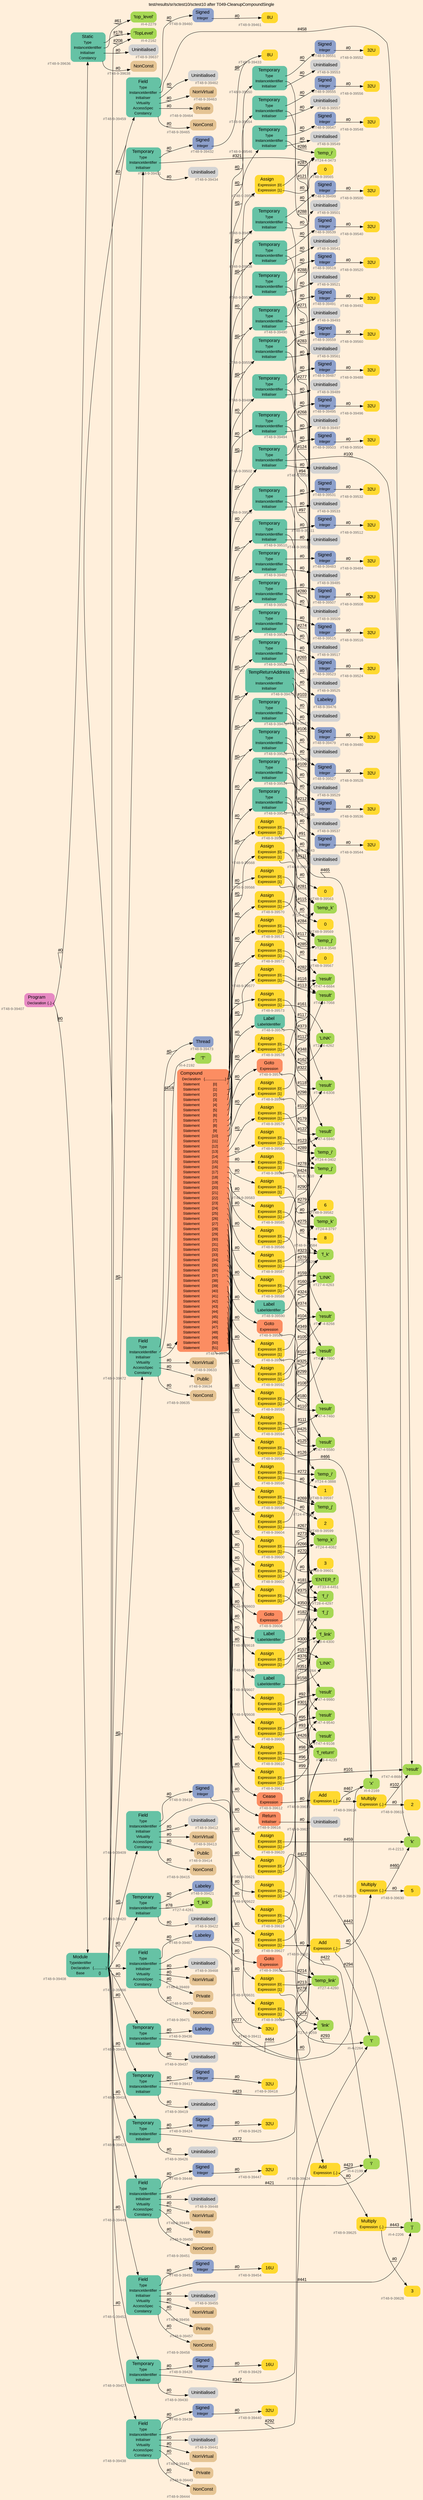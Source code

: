 digraph "test/results/sr/sctest10/sctest10 after T049-CleanupCompoundSingle" {
label = "test/results/sr/sctest10/sctest10 after T049-CleanupCompoundSingle"
labelloc = t
graph [
    rankdir = "LR"
    ranksep = 0.3
    bgcolor = antiquewhite1
    color = black
    fontcolor = black
    fontname = "Arial"
];
node [
    fontname = "Arial"
];
edge [
    fontname = "Arial"
];

// -------------------- node figure --------------------
// -------- block #T48-9-39407 ----------
"#T48-9-39407" [
    fillcolor = "/set28/4"
    xlabel = "#T48-9-39407"
    fontsize = "12"
    fontcolor = grey40
    shape = "plaintext"
    label = <<TABLE BORDER="0" CELLBORDER="0" CELLSPACING="0">
     <TR><TD><FONT COLOR="black" POINT-SIZE="15">Program</FONT></TD></TR>
     <TR><TD><FONT COLOR="black" POINT-SIZE="12">Declaration</FONT></TD><TD PORT="port0"><FONT COLOR="black" POINT-SIZE="12">{..}</FONT></TD></TR>
    </TABLE>>
    style = "rounded,filled"
];

// -------- block #T48-9-39408 ----------
"#T48-9-39408" [
    fillcolor = "/set28/1"
    xlabel = "#T48-9-39408"
    fontsize = "12"
    fontcolor = grey40
    shape = "plaintext"
    label = <<TABLE BORDER="0" CELLBORDER="0" CELLSPACING="0">
     <TR><TD><FONT COLOR="black" POINT-SIZE="15">Module</FONT></TD></TR>
     <TR><TD><FONT COLOR="black" POINT-SIZE="12">TypeIdentifier</FONT></TD><TD PORT="port0"></TD></TR>
     <TR><TD><FONT COLOR="black" POINT-SIZE="12">Declaration</FONT></TD><TD PORT="port1"><FONT COLOR="black" POINT-SIZE="12">{.............}</FONT></TD></TR>
     <TR><TD><FONT COLOR="black" POINT-SIZE="12">Base</FONT></TD><TD PORT="port2"><FONT COLOR="black" POINT-SIZE="12">{}</FONT></TD></TR>
    </TABLE>>
    style = "rounded,filled"
];

// -------- block #I-4-2162 ----------
"#I-4-2162" [
    fillcolor = "/set28/5"
    xlabel = "#I-4-2162"
    fontsize = "12"
    fontcolor = grey40
    shape = "plaintext"
    label = <<TABLE BORDER="0" CELLBORDER="0" CELLSPACING="0">
     <TR><TD><FONT COLOR="black" POINT-SIZE="15">'TopLevel'</FONT></TD></TR>
    </TABLE>>
    style = "rounded,filled"
];

// -------- block #T48-9-39409 ----------
"#T48-9-39409" [
    fillcolor = "/set28/1"
    xlabel = "#T48-9-39409"
    fontsize = "12"
    fontcolor = grey40
    shape = "plaintext"
    label = <<TABLE BORDER="0" CELLBORDER="0" CELLSPACING="0">
     <TR><TD><FONT COLOR="black" POINT-SIZE="15">Field</FONT></TD></TR>
     <TR><TD><FONT COLOR="black" POINT-SIZE="12">Type</FONT></TD><TD PORT="port0"></TD></TR>
     <TR><TD><FONT COLOR="black" POINT-SIZE="12">InstanceIdentifier</FONT></TD><TD PORT="port1"></TD></TR>
     <TR><TD><FONT COLOR="black" POINT-SIZE="12">Initialiser</FONT></TD><TD PORT="port2"></TD></TR>
     <TR><TD><FONT COLOR="black" POINT-SIZE="12">Virtuality</FONT></TD><TD PORT="port3"></TD></TR>
     <TR><TD><FONT COLOR="black" POINT-SIZE="12">AccessSpec</FONT></TD><TD PORT="port4"></TD></TR>
     <TR><TD><FONT COLOR="black" POINT-SIZE="12">Constancy</FONT></TD><TD PORT="port5"></TD></TR>
    </TABLE>>
    style = "rounded,filled"
];

// -------- block #T48-9-39410 ----------
"#T48-9-39410" [
    fillcolor = "/set28/3"
    xlabel = "#T48-9-39410"
    fontsize = "12"
    fontcolor = grey40
    shape = "plaintext"
    label = <<TABLE BORDER="0" CELLBORDER="0" CELLSPACING="0">
     <TR><TD><FONT COLOR="black" POINT-SIZE="15">Signed</FONT></TD></TR>
     <TR><TD><FONT COLOR="black" POINT-SIZE="12">Integer</FONT></TD><TD PORT="port0"></TD></TR>
    </TABLE>>
    style = "rounded,filled"
];

// -------- block #T48-9-39411 ----------
"#T48-9-39411" [
    fillcolor = "/set28/6"
    xlabel = "#T48-9-39411"
    fontsize = "12"
    fontcolor = grey40
    shape = "plaintext"
    label = <<TABLE BORDER="0" CELLBORDER="0" CELLSPACING="0">
     <TR><TD><FONT COLOR="black" POINT-SIZE="15">32U</FONT></TD></TR>
    </TABLE>>
    style = "rounded,filled"
];

// -------- block #I-4-2169 ----------
"#I-4-2169" [
    fillcolor = "/set28/5"
    xlabel = "#I-4-2169"
    fontsize = "12"
    fontcolor = grey40
    shape = "plaintext"
    label = <<TABLE BORDER="0" CELLBORDER="0" CELLSPACING="0">
     <TR><TD><FONT COLOR="black" POINT-SIZE="15">'x'</FONT></TD></TR>
    </TABLE>>
    style = "rounded,filled"
];

// -------- block #T48-9-39412 ----------
"#T48-9-39412" [
    xlabel = "#T48-9-39412"
    fontsize = "12"
    fontcolor = grey40
    shape = "plaintext"
    label = <<TABLE BORDER="0" CELLBORDER="0" CELLSPACING="0">
     <TR><TD><FONT COLOR="black" POINT-SIZE="15">Uninitialised</FONT></TD></TR>
    </TABLE>>
    style = "rounded,filled"
];

// -------- block #T48-9-39413 ----------
"#T48-9-39413" [
    fillcolor = "/set28/7"
    xlabel = "#T48-9-39413"
    fontsize = "12"
    fontcolor = grey40
    shape = "plaintext"
    label = <<TABLE BORDER="0" CELLBORDER="0" CELLSPACING="0">
     <TR><TD><FONT COLOR="black" POINT-SIZE="15">NonVirtual</FONT></TD></TR>
    </TABLE>>
    style = "rounded,filled"
];

// -------- block #T48-9-39414 ----------
"#T48-9-39414" [
    fillcolor = "/set28/7"
    xlabel = "#T48-9-39414"
    fontsize = "12"
    fontcolor = grey40
    shape = "plaintext"
    label = <<TABLE BORDER="0" CELLBORDER="0" CELLSPACING="0">
     <TR><TD><FONT COLOR="black" POINT-SIZE="15">Public</FONT></TD></TR>
    </TABLE>>
    style = "rounded,filled"
];

// -------- block #T48-9-39415 ----------
"#T48-9-39415" [
    fillcolor = "/set28/7"
    xlabel = "#T48-9-39415"
    fontsize = "12"
    fontcolor = grey40
    shape = "plaintext"
    label = <<TABLE BORDER="0" CELLBORDER="0" CELLSPACING="0">
     <TR><TD><FONT COLOR="black" POINT-SIZE="15">NonConst</FONT></TD></TR>
    </TABLE>>
    style = "rounded,filled"
];

// -------- block #T48-9-39416 ----------
"#T48-9-39416" [
    fillcolor = "/set28/1"
    xlabel = "#T48-9-39416"
    fontsize = "12"
    fontcolor = grey40
    shape = "plaintext"
    label = <<TABLE BORDER="0" CELLBORDER="0" CELLSPACING="0">
     <TR><TD><FONT COLOR="black" POINT-SIZE="15">Temporary</FONT></TD></TR>
     <TR><TD><FONT COLOR="black" POINT-SIZE="12">Type</FONT></TD><TD PORT="port0"></TD></TR>
     <TR><TD><FONT COLOR="black" POINT-SIZE="12">InstanceIdentifier</FONT></TD><TD PORT="port1"></TD></TR>
     <TR><TD><FONT COLOR="black" POINT-SIZE="12">Initialiser</FONT></TD><TD PORT="port2"></TD></TR>
    </TABLE>>
    style = "rounded,filled"
];

// -------- block #T48-9-39417 ----------
"#T48-9-39417" [
    fillcolor = "/set28/3"
    xlabel = "#T48-9-39417"
    fontsize = "12"
    fontcolor = grey40
    shape = "plaintext"
    label = <<TABLE BORDER="0" CELLBORDER="0" CELLSPACING="0">
     <TR><TD><FONT COLOR="black" POINT-SIZE="15">Signed</FONT></TD></TR>
     <TR><TD><FONT COLOR="black" POINT-SIZE="12">Integer</FONT></TD><TD PORT="port0"></TD></TR>
    </TABLE>>
    style = "rounded,filled"
];

// -------- block #T48-9-39418 ----------
"#T48-9-39418" [
    fillcolor = "/set28/6"
    xlabel = "#T48-9-39418"
    fontsize = "12"
    fontcolor = grey40
    shape = "plaintext"
    label = <<TABLE BORDER="0" CELLBORDER="0" CELLSPACING="0">
     <TR><TD><FONT COLOR="black" POINT-SIZE="15">32U</FONT></TD></TR>
    </TABLE>>
    style = "rounded,filled"
];

// -------- block #T26-4-4233 ----------
"#T26-4-4233" [
    fillcolor = "/set28/5"
    xlabel = "#T26-4-4233"
    fontsize = "12"
    fontcolor = grey40
    shape = "plaintext"
    label = <<TABLE BORDER="0" CELLBORDER="0" CELLSPACING="0">
     <TR><TD><FONT COLOR="black" POINT-SIZE="15">'f_return'</FONT></TD></TR>
    </TABLE>>
    style = "rounded,filled"
];

// -------- block #T48-9-39419 ----------
"#T48-9-39419" [
    xlabel = "#T48-9-39419"
    fontsize = "12"
    fontcolor = grey40
    shape = "plaintext"
    label = <<TABLE BORDER="0" CELLBORDER="0" CELLSPACING="0">
     <TR><TD><FONT COLOR="black" POINT-SIZE="15">Uninitialised</FONT></TD></TR>
    </TABLE>>
    style = "rounded,filled"
];

// -------- block #T48-9-39420 ----------
"#T48-9-39420" [
    fillcolor = "/set28/1"
    xlabel = "#T48-9-39420"
    fontsize = "12"
    fontcolor = grey40
    shape = "plaintext"
    label = <<TABLE BORDER="0" CELLBORDER="0" CELLSPACING="0">
     <TR><TD><FONT COLOR="black" POINT-SIZE="15">Temporary</FONT></TD></TR>
     <TR><TD><FONT COLOR="black" POINT-SIZE="12">Type</FONT></TD><TD PORT="port0"></TD></TR>
     <TR><TD><FONT COLOR="black" POINT-SIZE="12">InstanceIdentifier</FONT></TD><TD PORT="port1"></TD></TR>
     <TR><TD><FONT COLOR="black" POINT-SIZE="12">Initialiser</FONT></TD><TD PORT="port2"></TD></TR>
    </TABLE>>
    style = "rounded,filled"
];

// -------- block #T48-9-39421 ----------
"#T48-9-39421" [
    fillcolor = "/set28/3"
    xlabel = "#T48-9-39421"
    fontsize = "12"
    fontcolor = grey40
    shape = "plaintext"
    label = <<TABLE BORDER="0" CELLBORDER="0" CELLSPACING="0">
     <TR><TD><FONT COLOR="black" POINT-SIZE="15">Labeley</FONT></TD></TR>
    </TABLE>>
    style = "rounded,filled"
];

// -------- block #T27-4-4261 ----------
"#T27-4-4261" [
    fillcolor = "/set28/5"
    xlabel = "#T27-4-4261"
    fontsize = "12"
    fontcolor = grey40
    shape = "plaintext"
    label = <<TABLE BORDER="0" CELLBORDER="0" CELLSPACING="0">
     <TR><TD><FONT COLOR="black" POINT-SIZE="15">'f_link'</FONT></TD></TR>
    </TABLE>>
    style = "rounded,filled"
];

// -------- block #T48-9-39422 ----------
"#T48-9-39422" [
    xlabel = "#T48-9-39422"
    fontsize = "12"
    fontcolor = grey40
    shape = "plaintext"
    label = <<TABLE BORDER="0" CELLBORDER="0" CELLSPACING="0">
     <TR><TD><FONT COLOR="black" POINT-SIZE="15">Uninitialised</FONT></TD></TR>
    </TABLE>>
    style = "rounded,filled"
];

// -------- block #T48-9-39423 ----------
"#T48-9-39423" [
    fillcolor = "/set28/1"
    xlabel = "#T48-9-39423"
    fontsize = "12"
    fontcolor = grey40
    shape = "plaintext"
    label = <<TABLE BORDER="0" CELLBORDER="0" CELLSPACING="0">
     <TR><TD><FONT COLOR="black" POINT-SIZE="15">Temporary</FONT></TD></TR>
     <TR><TD><FONT COLOR="black" POINT-SIZE="12">Type</FONT></TD><TD PORT="port0"></TD></TR>
     <TR><TD><FONT COLOR="black" POINT-SIZE="12">InstanceIdentifier</FONT></TD><TD PORT="port1"></TD></TR>
     <TR><TD><FONT COLOR="black" POINT-SIZE="12">Initialiser</FONT></TD><TD PORT="port2"></TD></TR>
    </TABLE>>
    style = "rounded,filled"
];

// -------- block #T48-9-39424 ----------
"#T48-9-39424" [
    fillcolor = "/set28/3"
    xlabel = "#T48-9-39424"
    fontsize = "12"
    fontcolor = grey40
    shape = "plaintext"
    label = <<TABLE BORDER="0" CELLBORDER="0" CELLSPACING="0">
     <TR><TD><FONT COLOR="black" POINT-SIZE="15">Signed</FONT></TD></TR>
     <TR><TD><FONT COLOR="black" POINT-SIZE="12">Integer</FONT></TD><TD PORT="port0"></TD></TR>
    </TABLE>>
    style = "rounded,filled"
];

// -------- block #T48-9-39425 ----------
"#T48-9-39425" [
    fillcolor = "/set28/6"
    xlabel = "#T48-9-39425"
    fontsize = "12"
    fontcolor = grey40
    shape = "plaintext"
    label = <<TABLE BORDER="0" CELLBORDER="0" CELLSPACING="0">
     <TR><TD><FONT COLOR="black" POINT-SIZE="15">32U</FONT></TD></TR>
    </TABLE>>
    style = "rounded,filled"
];

// -------- block #T28-4-4297 ----------
"#T28-4-4297" [
    fillcolor = "/set28/5"
    xlabel = "#T28-4-4297"
    fontsize = "12"
    fontcolor = grey40
    shape = "plaintext"
    label = <<TABLE BORDER="0" CELLBORDER="0" CELLSPACING="0">
     <TR><TD><FONT COLOR="black" POINT-SIZE="15">'f_i'</FONT></TD></TR>
    </TABLE>>
    style = "rounded,filled"
];

// -------- block #T48-9-39426 ----------
"#T48-9-39426" [
    xlabel = "#T48-9-39426"
    fontsize = "12"
    fontcolor = grey40
    shape = "plaintext"
    label = <<TABLE BORDER="0" CELLBORDER="0" CELLSPACING="0">
     <TR><TD><FONT COLOR="black" POINT-SIZE="15">Uninitialised</FONT></TD></TR>
    </TABLE>>
    style = "rounded,filled"
];

// -------- block #T48-9-39427 ----------
"#T48-9-39427" [
    fillcolor = "/set28/1"
    xlabel = "#T48-9-39427"
    fontsize = "12"
    fontcolor = grey40
    shape = "plaintext"
    label = <<TABLE BORDER="0" CELLBORDER="0" CELLSPACING="0">
     <TR><TD><FONT COLOR="black" POINT-SIZE="15">Temporary</FONT></TD></TR>
     <TR><TD><FONT COLOR="black" POINT-SIZE="12">Type</FONT></TD><TD PORT="port0"></TD></TR>
     <TR><TD><FONT COLOR="black" POINT-SIZE="12">InstanceIdentifier</FONT></TD><TD PORT="port1"></TD></TR>
     <TR><TD><FONT COLOR="black" POINT-SIZE="12">Initialiser</FONT></TD><TD PORT="port2"></TD></TR>
    </TABLE>>
    style = "rounded,filled"
];

// -------- block #T48-9-39428 ----------
"#T48-9-39428" [
    fillcolor = "/set28/3"
    xlabel = "#T48-9-39428"
    fontsize = "12"
    fontcolor = grey40
    shape = "plaintext"
    label = <<TABLE BORDER="0" CELLBORDER="0" CELLSPACING="0">
     <TR><TD><FONT COLOR="black" POINT-SIZE="15">Signed</FONT></TD></TR>
     <TR><TD><FONT COLOR="black" POINT-SIZE="12">Integer</FONT></TD><TD PORT="port0"></TD></TR>
    </TABLE>>
    style = "rounded,filled"
];

// -------- block #T48-9-39429 ----------
"#T48-9-39429" [
    fillcolor = "/set28/6"
    xlabel = "#T48-9-39429"
    fontsize = "12"
    fontcolor = grey40
    shape = "plaintext"
    label = <<TABLE BORDER="0" CELLBORDER="0" CELLSPACING="0">
     <TR><TD><FONT COLOR="black" POINT-SIZE="15">16U</FONT></TD></TR>
    </TABLE>>
    style = "rounded,filled"
];

// -------- block #T28-4-4298 ----------
"#T28-4-4298" [
    fillcolor = "/set28/5"
    xlabel = "#T28-4-4298"
    fontsize = "12"
    fontcolor = grey40
    shape = "plaintext"
    label = <<TABLE BORDER="0" CELLBORDER="0" CELLSPACING="0">
     <TR><TD><FONT COLOR="black" POINT-SIZE="15">'f_j'</FONT></TD></TR>
    </TABLE>>
    style = "rounded,filled"
];

// -------- block #T48-9-39430 ----------
"#T48-9-39430" [
    xlabel = "#T48-9-39430"
    fontsize = "12"
    fontcolor = grey40
    shape = "plaintext"
    label = <<TABLE BORDER="0" CELLBORDER="0" CELLSPACING="0">
     <TR><TD><FONT COLOR="black" POINT-SIZE="15">Uninitialised</FONT></TD></TR>
    </TABLE>>
    style = "rounded,filled"
];

// -------- block #T48-9-39431 ----------
"#T48-9-39431" [
    fillcolor = "/set28/1"
    xlabel = "#T48-9-39431"
    fontsize = "12"
    fontcolor = grey40
    shape = "plaintext"
    label = <<TABLE BORDER="0" CELLBORDER="0" CELLSPACING="0">
     <TR><TD><FONT COLOR="black" POINT-SIZE="15">Temporary</FONT></TD></TR>
     <TR><TD><FONT COLOR="black" POINT-SIZE="12">Type</FONT></TD><TD PORT="port0"></TD></TR>
     <TR><TD><FONT COLOR="black" POINT-SIZE="12">InstanceIdentifier</FONT></TD><TD PORT="port1"></TD></TR>
     <TR><TD><FONT COLOR="black" POINT-SIZE="12">Initialiser</FONT></TD><TD PORT="port2"></TD></TR>
    </TABLE>>
    style = "rounded,filled"
];

// -------- block #T48-9-39432 ----------
"#T48-9-39432" [
    fillcolor = "/set28/3"
    xlabel = "#T48-9-39432"
    fontsize = "12"
    fontcolor = grey40
    shape = "plaintext"
    label = <<TABLE BORDER="0" CELLBORDER="0" CELLSPACING="0">
     <TR><TD><FONT COLOR="black" POINT-SIZE="15">Signed</FONT></TD></TR>
     <TR><TD><FONT COLOR="black" POINT-SIZE="12">Integer</FONT></TD><TD PORT="port0"></TD></TR>
    </TABLE>>
    style = "rounded,filled"
];

// -------- block #T48-9-39433 ----------
"#T48-9-39433" [
    fillcolor = "/set28/6"
    xlabel = "#T48-9-39433"
    fontsize = "12"
    fontcolor = grey40
    shape = "plaintext"
    label = <<TABLE BORDER="0" CELLBORDER="0" CELLSPACING="0">
     <TR><TD><FONT COLOR="black" POINT-SIZE="15">8U</FONT></TD></TR>
    </TABLE>>
    style = "rounded,filled"
];

// -------- block #T28-4-4299 ----------
"#T28-4-4299" [
    fillcolor = "/set28/5"
    xlabel = "#T28-4-4299"
    fontsize = "12"
    fontcolor = grey40
    shape = "plaintext"
    label = <<TABLE BORDER="0" CELLBORDER="0" CELLSPACING="0">
     <TR><TD><FONT COLOR="black" POINT-SIZE="15">'f_k'</FONT></TD></TR>
    </TABLE>>
    style = "rounded,filled"
];

// -------- block #T48-9-39434 ----------
"#T48-9-39434" [
    xlabel = "#T48-9-39434"
    fontsize = "12"
    fontcolor = grey40
    shape = "plaintext"
    label = <<TABLE BORDER="0" CELLBORDER="0" CELLSPACING="0">
     <TR><TD><FONT COLOR="black" POINT-SIZE="15">Uninitialised</FONT></TD></TR>
    </TABLE>>
    style = "rounded,filled"
];

// -------- block #T48-9-39435 ----------
"#T48-9-39435" [
    fillcolor = "/set28/1"
    xlabel = "#T48-9-39435"
    fontsize = "12"
    fontcolor = grey40
    shape = "plaintext"
    label = <<TABLE BORDER="0" CELLBORDER="0" CELLSPACING="0">
     <TR><TD><FONT COLOR="black" POINT-SIZE="15">Temporary</FONT></TD></TR>
     <TR><TD><FONT COLOR="black" POINT-SIZE="12">Type</FONT></TD><TD PORT="port0"></TD></TR>
     <TR><TD><FONT COLOR="black" POINT-SIZE="12">InstanceIdentifier</FONT></TD><TD PORT="port1"></TD></TR>
     <TR><TD><FONT COLOR="black" POINT-SIZE="12">Initialiser</FONT></TD><TD PORT="port2"></TD></TR>
    </TABLE>>
    style = "rounded,filled"
];

// -------- block #T48-9-39436 ----------
"#T48-9-39436" [
    fillcolor = "/set28/3"
    xlabel = "#T48-9-39436"
    fontsize = "12"
    fontcolor = grey40
    shape = "plaintext"
    label = <<TABLE BORDER="0" CELLBORDER="0" CELLSPACING="0">
     <TR><TD><FONT COLOR="black" POINT-SIZE="15">Labeley</FONT></TD></TR>
    </TABLE>>
    style = "rounded,filled"
];

// -------- block #T28-4-4300 ----------
"#T28-4-4300" [
    fillcolor = "/set28/5"
    xlabel = "#T28-4-4300"
    fontsize = "12"
    fontcolor = grey40
    shape = "plaintext"
    label = <<TABLE BORDER="0" CELLBORDER="0" CELLSPACING="0">
     <TR><TD><FONT COLOR="black" POINT-SIZE="15">'f_link'</FONT></TD></TR>
    </TABLE>>
    style = "rounded,filled"
];

// -------- block #T48-9-39437 ----------
"#T48-9-39437" [
    xlabel = "#T48-9-39437"
    fontsize = "12"
    fontcolor = grey40
    shape = "plaintext"
    label = <<TABLE BORDER="0" CELLBORDER="0" CELLSPACING="0">
     <TR><TD><FONT COLOR="black" POINT-SIZE="15">Uninitialised</FONT></TD></TR>
    </TABLE>>
    style = "rounded,filled"
];

// -------- block #T48-9-39438 ----------
"#T48-9-39438" [
    fillcolor = "/set28/1"
    xlabel = "#T48-9-39438"
    fontsize = "12"
    fontcolor = grey40
    shape = "plaintext"
    label = <<TABLE BORDER="0" CELLBORDER="0" CELLSPACING="0">
     <TR><TD><FONT COLOR="black" POINT-SIZE="15">Field</FONT></TD></TR>
     <TR><TD><FONT COLOR="black" POINT-SIZE="12">Type</FONT></TD><TD PORT="port0"></TD></TR>
     <TR><TD><FONT COLOR="black" POINT-SIZE="12">InstanceIdentifier</FONT></TD><TD PORT="port1"></TD></TR>
     <TR><TD><FONT COLOR="black" POINT-SIZE="12">Initialiser</FONT></TD><TD PORT="port2"></TD></TR>
     <TR><TD><FONT COLOR="black" POINT-SIZE="12">Virtuality</FONT></TD><TD PORT="port3"></TD></TR>
     <TR><TD><FONT COLOR="black" POINT-SIZE="12">AccessSpec</FONT></TD><TD PORT="port4"></TD></TR>
     <TR><TD><FONT COLOR="black" POINT-SIZE="12">Constancy</FONT></TD><TD PORT="port5"></TD></TR>
    </TABLE>>
    style = "rounded,filled"
];

// -------- block #T48-9-39439 ----------
"#T48-9-39439" [
    fillcolor = "/set28/3"
    xlabel = "#T48-9-39439"
    fontsize = "12"
    fontcolor = grey40
    shape = "plaintext"
    label = <<TABLE BORDER="0" CELLBORDER="0" CELLSPACING="0">
     <TR><TD><FONT COLOR="black" POINT-SIZE="15">Signed</FONT></TD></TR>
     <TR><TD><FONT COLOR="black" POINT-SIZE="12">Integer</FONT></TD><TD PORT="port0"></TD></TR>
    </TABLE>>
    style = "rounded,filled"
];

// -------- block #T48-9-39440 ----------
"#T48-9-39440" [
    fillcolor = "/set28/6"
    xlabel = "#T48-9-39440"
    fontsize = "12"
    fontcolor = grey40
    shape = "plaintext"
    label = <<TABLE BORDER="0" CELLBORDER="0" CELLSPACING="0">
     <TR><TD><FONT COLOR="black" POINT-SIZE="15">32U</FONT></TD></TR>
    </TABLE>>
    style = "rounded,filled"
];

// -------- block #I-4-2264 ----------
"#I-4-2264" [
    fillcolor = "/set28/5"
    xlabel = "#I-4-2264"
    fontsize = "12"
    fontcolor = grey40
    shape = "plaintext"
    label = <<TABLE BORDER="0" CELLBORDER="0" CELLSPACING="0">
     <TR><TD><FONT COLOR="black" POINT-SIZE="15">'t'</FONT></TD></TR>
    </TABLE>>
    style = "rounded,filled"
];

// -------- block #T48-9-39441 ----------
"#T48-9-39441" [
    xlabel = "#T48-9-39441"
    fontsize = "12"
    fontcolor = grey40
    shape = "plaintext"
    label = <<TABLE BORDER="0" CELLBORDER="0" CELLSPACING="0">
     <TR><TD><FONT COLOR="black" POINT-SIZE="15">Uninitialised</FONT></TD></TR>
    </TABLE>>
    style = "rounded,filled"
];

// -------- block #T48-9-39442 ----------
"#T48-9-39442" [
    fillcolor = "/set28/7"
    xlabel = "#T48-9-39442"
    fontsize = "12"
    fontcolor = grey40
    shape = "plaintext"
    label = <<TABLE BORDER="0" CELLBORDER="0" CELLSPACING="0">
     <TR><TD><FONT COLOR="black" POINT-SIZE="15">NonVirtual</FONT></TD></TR>
    </TABLE>>
    style = "rounded,filled"
];

// -------- block #T48-9-39443 ----------
"#T48-9-39443" [
    fillcolor = "/set28/7"
    xlabel = "#T48-9-39443"
    fontsize = "12"
    fontcolor = grey40
    shape = "plaintext"
    label = <<TABLE BORDER="0" CELLBORDER="0" CELLSPACING="0">
     <TR><TD><FONT COLOR="black" POINT-SIZE="15">Private</FONT></TD></TR>
    </TABLE>>
    style = "rounded,filled"
];

// -------- block #T48-9-39444 ----------
"#T48-9-39444" [
    fillcolor = "/set28/7"
    xlabel = "#T48-9-39444"
    fontsize = "12"
    fontcolor = grey40
    shape = "plaintext"
    label = <<TABLE BORDER="0" CELLBORDER="0" CELLSPACING="0">
     <TR><TD><FONT COLOR="black" POINT-SIZE="15">NonConst</FONT></TD></TR>
    </TABLE>>
    style = "rounded,filled"
];

// -------- block #T48-9-39445 ----------
"#T48-9-39445" [
    fillcolor = "/set28/1"
    xlabel = "#T48-9-39445"
    fontsize = "12"
    fontcolor = grey40
    shape = "plaintext"
    label = <<TABLE BORDER="0" CELLBORDER="0" CELLSPACING="0">
     <TR><TD><FONT COLOR="black" POINT-SIZE="15">Field</FONT></TD></TR>
     <TR><TD><FONT COLOR="black" POINT-SIZE="12">Type</FONT></TD><TD PORT="port0"></TD></TR>
     <TR><TD><FONT COLOR="black" POINT-SIZE="12">InstanceIdentifier</FONT></TD><TD PORT="port1"></TD></TR>
     <TR><TD><FONT COLOR="black" POINT-SIZE="12">Initialiser</FONT></TD><TD PORT="port2"></TD></TR>
     <TR><TD><FONT COLOR="black" POINT-SIZE="12">Virtuality</FONT></TD><TD PORT="port3"></TD></TR>
     <TR><TD><FONT COLOR="black" POINT-SIZE="12">AccessSpec</FONT></TD><TD PORT="port4"></TD></TR>
     <TR><TD><FONT COLOR="black" POINT-SIZE="12">Constancy</FONT></TD><TD PORT="port5"></TD></TR>
    </TABLE>>
    style = "rounded,filled"
];

// -------- block #T48-9-39446 ----------
"#T48-9-39446" [
    fillcolor = "/set28/3"
    xlabel = "#T48-9-39446"
    fontsize = "12"
    fontcolor = grey40
    shape = "plaintext"
    label = <<TABLE BORDER="0" CELLBORDER="0" CELLSPACING="0">
     <TR><TD><FONT COLOR="black" POINT-SIZE="15">Signed</FONT></TD></TR>
     <TR><TD><FONT COLOR="black" POINT-SIZE="12">Integer</FONT></TD><TD PORT="port0"></TD></TR>
    </TABLE>>
    style = "rounded,filled"
];

// -------- block #T48-9-39447 ----------
"#T48-9-39447" [
    fillcolor = "/set28/6"
    xlabel = "#T48-9-39447"
    fontsize = "12"
    fontcolor = grey40
    shape = "plaintext"
    label = <<TABLE BORDER="0" CELLBORDER="0" CELLSPACING="0">
     <TR><TD><FONT COLOR="black" POINT-SIZE="15">32U</FONT></TD></TR>
    </TABLE>>
    style = "rounded,filled"
];

// -------- block #I-4-2199 ----------
"#I-4-2199" [
    fillcolor = "/set28/5"
    xlabel = "#I-4-2199"
    fontsize = "12"
    fontcolor = grey40
    shape = "plaintext"
    label = <<TABLE BORDER="0" CELLBORDER="0" CELLSPACING="0">
     <TR><TD><FONT COLOR="black" POINT-SIZE="15">'i'</FONT></TD></TR>
    </TABLE>>
    style = "rounded,filled"
];

// -------- block #T48-9-39448 ----------
"#T48-9-39448" [
    xlabel = "#T48-9-39448"
    fontsize = "12"
    fontcolor = grey40
    shape = "plaintext"
    label = <<TABLE BORDER="0" CELLBORDER="0" CELLSPACING="0">
     <TR><TD><FONT COLOR="black" POINT-SIZE="15">Uninitialised</FONT></TD></TR>
    </TABLE>>
    style = "rounded,filled"
];

// -------- block #T48-9-39449 ----------
"#T48-9-39449" [
    fillcolor = "/set28/7"
    xlabel = "#T48-9-39449"
    fontsize = "12"
    fontcolor = grey40
    shape = "plaintext"
    label = <<TABLE BORDER="0" CELLBORDER="0" CELLSPACING="0">
     <TR><TD><FONT COLOR="black" POINT-SIZE="15">NonVirtual</FONT></TD></TR>
    </TABLE>>
    style = "rounded,filled"
];

// -------- block #T48-9-39450 ----------
"#T48-9-39450" [
    fillcolor = "/set28/7"
    xlabel = "#T48-9-39450"
    fontsize = "12"
    fontcolor = grey40
    shape = "plaintext"
    label = <<TABLE BORDER="0" CELLBORDER="0" CELLSPACING="0">
     <TR><TD><FONT COLOR="black" POINT-SIZE="15">Private</FONT></TD></TR>
    </TABLE>>
    style = "rounded,filled"
];

// -------- block #T48-9-39451 ----------
"#T48-9-39451" [
    fillcolor = "/set28/7"
    xlabel = "#T48-9-39451"
    fontsize = "12"
    fontcolor = grey40
    shape = "plaintext"
    label = <<TABLE BORDER="0" CELLBORDER="0" CELLSPACING="0">
     <TR><TD><FONT COLOR="black" POINT-SIZE="15">NonConst</FONT></TD></TR>
    </TABLE>>
    style = "rounded,filled"
];

// -------- block #T48-9-39452 ----------
"#T48-9-39452" [
    fillcolor = "/set28/1"
    xlabel = "#T48-9-39452"
    fontsize = "12"
    fontcolor = grey40
    shape = "plaintext"
    label = <<TABLE BORDER="0" CELLBORDER="0" CELLSPACING="0">
     <TR><TD><FONT COLOR="black" POINT-SIZE="15">Field</FONT></TD></TR>
     <TR><TD><FONT COLOR="black" POINT-SIZE="12">Type</FONT></TD><TD PORT="port0"></TD></TR>
     <TR><TD><FONT COLOR="black" POINT-SIZE="12">InstanceIdentifier</FONT></TD><TD PORT="port1"></TD></TR>
     <TR><TD><FONT COLOR="black" POINT-SIZE="12">Initialiser</FONT></TD><TD PORT="port2"></TD></TR>
     <TR><TD><FONT COLOR="black" POINT-SIZE="12">Virtuality</FONT></TD><TD PORT="port3"></TD></TR>
     <TR><TD><FONT COLOR="black" POINT-SIZE="12">AccessSpec</FONT></TD><TD PORT="port4"></TD></TR>
     <TR><TD><FONT COLOR="black" POINT-SIZE="12">Constancy</FONT></TD><TD PORT="port5"></TD></TR>
    </TABLE>>
    style = "rounded,filled"
];

// -------- block #T48-9-39453 ----------
"#T48-9-39453" [
    fillcolor = "/set28/3"
    xlabel = "#T48-9-39453"
    fontsize = "12"
    fontcolor = grey40
    shape = "plaintext"
    label = <<TABLE BORDER="0" CELLBORDER="0" CELLSPACING="0">
     <TR><TD><FONT COLOR="black" POINT-SIZE="15">Signed</FONT></TD></TR>
     <TR><TD><FONT COLOR="black" POINT-SIZE="12">Integer</FONT></TD><TD PORT="port0"></TD></TR>
    </TABLE>>
    style = "rounded,filled"
];

// -------- block #T48-9-39454 ----------
"#T48-9-39454" [
    fillcolor = "/set28/6"
    xlabel = "#T48-9-39454"
    fontsize = "12"
    fontcolor = grey40
    shape = "plaintext"
    label = <<TABLE BORDER="0" CELLBORDER="0" CELLSPACING="0">
     <TR><TD><FONT COLOR="black" POINT-SIZE="15">16U</FONT></TD></TR>
    </TABLE>>
    style = "rounded,filled"
];

// -------- block #I-4-2206 ----------
"#I-4-2206" [
    fillcolor = "/set28/5"
    xlabel = "#I-4-2206"
    fontsize = "12"
    fontcolor = grey40
    shape = "plaintext"
    label = <<TABLE BORDER="0" CELLBORDER="0" CELLSPACING="0">
     <TR><TD><FONT COLOR="black" POINT-SIZE="15">'j'</FONT></TD></TR>
    </TABLE>>
    style = "rounded,filled"
];

// -------- block #T48-9-39455 ----------
"#T48-9-39455" [
    xlabel = "#T48-9-39455"
    fontsize = "12"
    fontcolor = grey40
    shape = "plaintext"
    label = <<TABLE BORDER="0" CELLBORDER="0" CELLSPACING="0">
     <TR><TD><FONT COLOR="black" POINT-SIZE="15">Uninitialised</FONT></TD></TR>
    </TABLE>>
    style = "rounded,filled"
];

// -------- block #T48-9-39456 ----------
"#T48-9-39456" [
    fillcolor = "/set28/7"
    xlabel = "#T48-9-39456"
    fontsize = "12"
    fontcolor = grey40
    shape = "plaintext"
    label = <<TABLE BORDER="0" CELLBORDER="0" CELLSPACING="0">
     <TR><TD><FONT COLOR="black" POINT-SIZE="15">NonVirtual</FONT></TD></TR>
    </TABLE>>
    style = "rounded,filled"
];

// -------- block #T48-9-39457 ----------
"#T48-9-39457" [
    fillcolor = "/set28/7"
    xlabel = "#T48-9-39457"
    fontsize = "12"
    fontcolor = grey40
    shape = "plaintext"
    label = <<TABLE BORDER="0" CELLBORDER="0" CELLSPACING="0">
     <TR><TD><FONT COLOR="black" POINT-SIZE="15">Private</FONT></TD></TR>
    </TABLE>>
    style = "rounded,filled"
];

// -------- block #T48-9-39458 ----------
"#T48-9-39458" [
    fillcolor = "/set28/7"
    xlabel = "#T48-9-39458"
    fontsize = "12"
    fontcolor = grey40
    shape = "plaintext"
    label = <<TABLE BORDER="0" CELLBORDER="0" CELLSPACING="0">
     <TR><TD><FONT COLOR="black" POINT-SIZE="15">NonConst</FONT></TD></TR>
    </TABLE>>
    style = "rounded,filled"
];

// -------- block #T48-9-39459 ----------
"#T48-9-39459" [
    fillcolor = "/set28/1"
    xlabel = "#T48-9-39459"
    fontsize = "12"
    fontcolor = grey40
    shape = "plaintext"
    label = <<TABLE BORDER="0" CELLBORDER="0" CELLSPACING="0">
     <TR><TD><FONT COLOR="black" POINT-SIZE="15">Field</FONT></TD></TR>
     <TR><TD><FONT COLOR="black" POINT-SIZE="12">Type</FONT></TD><TD PORT="port0"></TD></TR>
     <TR><TD><FONT COLOR="black" POINT-SIZE="12">InstanceIdentifier</FONT></TD><TD PORT="port1"></TD></TR>
     <TR><TD><FONT COLOR="black" POINT-SIZE="12">Initialiser</FONT></TD><TD PORT="port2"></TD></TR>
     <TR><TD><FONT COLOR="black" POINT-SIZE="12">Virtuality</FONT></TD><TD PORT="port3"></TD></TR>
     <TR><TD><FONT COLOR="black" POINT-SIZE="12">AccessSpec</FONT></TD><TD PORT="port4"></TD></TR>
     <TR><TD><FONT COLOR="black" POINT-SIZE="12">Constancy</FONT></TD><TD PORT="port5"></TD></TR>
    </TABLE>>
    style = "rounded,filled"
];

// -------- block #T48-9-39460 ----------
"#T48-9-39460" [
    fillcolor = "/set28/3"
    xlabel = "#T48-9-39460"
    fontsize = "12"
    fontcolor = grey40
    shape = "plaintext"
    label = <<TABLE BORDER="0" CELLBORDER="0" CELLSPACING="0">
     <TR><TD><FONT COLOR="black" POINT-SIZE="15">Signed</FONT></TD></TR>
     <TR><TD><FONT COLOR="black" POINT-SIZE="12">Integer</FONT></TD><TD PORT="port0"></TD></TR>
    </TABLE>>
    style = "rounded,filled"
];

// -------- block #T48-9-39461 ----------
"#T48-9-39461" [
    fillcolor = "/set28/6"
    xlabel = "#T48-9-39461"
    fontsize = "12"
    fontcolor = grey40
    shape = "plaintext"
    label = <<TABLE BORDER="0" CELLBORDER="0" CELLSPACING="0">
     <TR><TD><FONT COLOR="black" POINT-SIZE="15">8U</FONT></TD></TR>
    </TABLE>>
    style = "rounded,filled"
];

// -------- block #I-4-2213 ----------
"#I-4-2213" [
    fillcolor = "/set28/5"
    xlabel = "#I-4-2213"
    fontsize = "12"
    fontcolor = grey40
    shape = "plaintext"
    label = <<TABLE BORDER="0" CELLBORDER="0" CELLSPACING="0">
     <TR><TD><FONT COLOR="black" POINT-SIZE="15">'k'</FONT></TD></TR>
    </TABLE>>
    style = "rounded,filled"
];

// -------- block #T48-9-39462 ----------
"#T48-9-39462" [
    xlabel = "#T48-9-39462"
    fontsize = "12"
    fontcolor = grey40
    shape = "plaintext"
    label = <<TABLE BORDER="0" CELLBORDER="0" CELLSPACING="0">
     <TR><TD><FONT COLOR="black" POINT-SIZE="15">Uninitialised</FONT></TD></TR>
    </TABLE>>
    style = "rounded,filled"
];

// -------- block #T48-9-39463 ----------
"#T48-9-39463" [
    fillcolor = "/set28/7"
    xlabel = "#T48-9-39463"
    fontsize = "12"
    fontcolor = grey40
    shape = "plaintext"
    label = <<TABLE BORDER="0" CELLBORDER="0" CELLSPACING="0">
     <TR><TD><FONT COLOR="black" POINT-SIZE="15">NonVirtual</FONT></TD></TR>
    </TABLE>>
    style = "rounded,filled"
];

// -------- block #T48-9-39464 ----------
"#T48-9-39464" [
    fillcolor = "/set28/7"
    xlabel = "#T48-9-39464"
    fontsize = "12"
    fontcolor = grey40
    shape = "plaintext"
    label = <<TABLE BORDER="0" CELLBORDER="0" CELLSPACING="0">
     <TR><TD><FONT COLOR="black" POINT-SIZE="15">Private</FONT></TD></TR>
    </TABLE>>
    style = "rounded,filled"
];

// -------- block #T48-9-39465 ----------
"#T48-9-39465" [
    fillcolor = "/set28/7"
    xlabel = "#T48-9-39465"
    fontsize = "12"
    fontcolor = grey40
    shape = "plaintext"
    label = <<TABLE BORDER="0" CELLBORDER="0" CELLSPACING="0">
     <TR><TD><FONT COLOR="black" POINT-SIZE="15">NonConst</FONT></TD></TR>
    </TABLE>>
    style = "rounded,filled"
];

// -------- block #T48-9-39466 ----------
"#T48-9-39466" [
    fillcolor = "/set28/1"
    xlabel = "#T48-9-39466"
    fontsize = "12"
    fontcolor = grey40
    shape = "plaintext"
    label = <<TABLE BORDER="0" CELLBORDER="0" CELLSPACING="0">
     <TR><TD><FONT COLOR="black" POINT-SIZE="15">Field</FONT></TD></TR>
     <TR><TD><FONT COLOR="black" POINT-SIZE="12">Type</FONT></TD><TD PORT="port0"></TD></TR>
     <TR><TD><FONT COLOR="black" POINT-SIZE="12">InstanceIdentifier</FONT></TD><TD PORT="port1"></TD></TR>
     <TR><TD><FONT COLOR="black" POINT-SIZE="12">Initialiser</FONT></TD><TD PORT="port2"></TD></TR>
     <TR><TD><FONT COLOR="black" POINT-SIZE="12">Virtuality</FONT></TD><TD PORT="port3"></TD></TR>
     <TR><TD><FONT COLOR="black" POINT-SIZE="12">AccessSpec</FONT></TD><TD PORT="port4"></TD></TR>
     <TR><TD><FONT COLOR="black" POINT-SIZE="12">Constancy</FONT></TD><TD PORT="port5"></TD></TR>
    </TABLE>>
    style = "rounded,filled"
];

// -------- block #T48-9-39467 ----------
"#T48-9-39467" [
    fillcolor = "/set28/3"
    xlabel = "#T48-9-39467"
    fontsize = "12"
    fontcolor = grey40
    shape = "plaintext"
    label = <<TABLE BORDER="0" CELLBORDER="0" CELLSPACING="0">
     <TR><TD><FONT COLOR="black" POINT-SIZE="15">Labeley</FONT></TD></TR>
    </TABLE>>
    style = "rounded,filled"
];

// -------- block #T27-4-4259 ----------
"#T27-4-4259" [
    fillcolor = "/set28/5"
    xlabel = "#T27-4-4259"
    fontsize = "12"
    fontcolor = grey40
    shape = "plaintext"
    label = <<TABLE BORDER="0" CELLBORDER="0" CELLSPACING="0">
     <TR><TD><FONT COLOR="black" POINT-SIZE="15">'link'</FONT></TD></TR>
    </TABLE>>
    style = "rounded,filled"
];

// -------- block #T48-9-39468 ----------
"#T48-9-39468" [
    xlabel = "#T48-9-39468"
    fontsize = "12"
    fontcolor = grey40
    shape = "plaintext"
    label = <<TABLE BORDER="0" CELLBORDER="0" CELLSPACING="0">
     <TR><TD><FONT COLOR="black" POINT-SIZE="15">Uninitialised</FONT></TD></TR>
    </TABLE>>
    style = "rounded,filled"
];

// -------- block #T48-9-39469 ----------
"#T48-9-39469" [
    fillcolor = "/set28/7"
    xlabel = "#T48-9-39469"
    fontsize = "12"
    fontcolor = grey40
    shape = "plaintext"
    label = <<TABLE BORDER="0" CELLBORDER="0" CELLSPACING="0">
     <TR><TD><FONT COLOR="black" POINT-SIZE="15">NonVirtual</FONT></TD></TR>
    </TABLE>>
    style = "rounded,filled"
];

// -------- block #T48-9-39470 ----------
"#T48-9-39470" [
    fillcolor = "/set28/7"
    xlabel = "#T48-9-39470"
    fontsize = "12"
    fontcolor = grey40
    shape = "plaintext"
    label = <<TABLE BORDER="0" CELLBORDER="0" CELLSPACING="0">
     <TR><TD><FONT COLOR="black" POINT-SIZE="15">Private</FONT></TD></TR>
    </TABLE>>
    style = "rounded,filled"
];

// -------- block #T48-9-39471 ----------
"#T48-9-39471" [
    fillcolor = "/set28/7"
    xlabel = "#T48-9-39471"
    fontsize = "12"
    fontcolor = grey40
    shape = "plaintext"
    label = <<TABLE BORDER="0" CELLBORDER="0" CELLSPACING="0">
     <TR><TD><FONT COLOR="black" POINT-SIZE="15">NonConst</FONT></TD></TR>
    </TABLE>>
    style = "rounded,filled"
];

// -------- block #T48-9-39472 ----------
"#T48-9-39472" [
    fillcolor = "/set28/1"
    xlabel = "#T48-9-39472"
    fontsize = "12"
    fontcolor = grey40
    shape = "plaintext"
    label = <<TABLE BORDER="0" CELLBORDER="0" CELLSPACING="0">
     <TR><TD><FONT COLOR="black" POINT-SIZE="15">Field</FONT></TD></TR>
     <TR><TD><FONT COLOR="black" POINT-SIZE="12">Type</FONT></TD><TD PORT="port0"></TD></TR>
     <TR><TD><FONT COLOR="black" POINT-SIZE="12">InstanceIdentifier</FONT></TD><TD PORT="port1"></TD></TR>
     <TR><TD><FONT COLOR="black" POINT-SIZE="12">Initialiser</FONT></TD><TD PORT="port2"></TD></TR>
     <TR><TD><FONT COLOR="black" POINT-SIZE="12">Virtuality</FONT></TD><TD PORT="port3"></TD></TR>
     <TR><TD><FONT COLOR="black" POINT-SIZE="12">AccessSpec</FONT></TD><TD PORT="port4"></TD></TR>
     <TR><TD><FONT COLOR="black" POINT-SIZE="12">Constancy</FONT></TD><TD PORT="port5"></TD></TR>
    </TABLE>>
    style = "rounded,filled"
];

// -------- block #T48-9-39473 ----------
"#T48-9-39473" [
    fillcolor = "/set28/3"
    xlabel = "#T48-9-39473"
    fontsize = "12"
    fontcolor = grey40
    shape = "plaintext"
    label = <<TABLE BORDER="0" CELLBORDER="0" CELLSPACING="0">
     <TR><TD><FONT COLOR="black" POINT-SIZE="15">Thread</FONT></TD></TR>
    </TABLE>>
    style = "rounded,filled"
];

// -------- block #I-4-2192 ----------
"#I-4-2192" [
    fillcolor = "/set28/5"
    xlabel = "#I-4-2192"
    fontsize = "12"
    fontcolor = grey40
    shape = "plaintext"
    label = <<TABLE BORDER="0" CELLBORDER="0" CELLSPACING="0">
     <TR><TD><FONT COLOR="black" POINT-SIZE="15">'T'</FONT></TD></TR>
    </TABLE>>
    style = "rounded,filled"
];

// -------- block #T48-9-39474 ----------
"#T48-9-39474" [
    fillcolor = "/set28/2"
    xlabel = "#T48-9-39474"
    fontsize = "12"
    fontcolor = grey40
    shape = "plaintext"
    label = <<TABLE BORDER="0" CELLBORDER="0" CELLSPACING="0">
     <TR><TD><FONT COLOR="black" POINT-SIZE="15">Compound</FONT></TD></TR>
     <TR><TD><FONT COLOR="black" POINT-SIZE="12">Declaration</FONT></TD><TD PORT="port0"><FONT COLOR="black" POINT-SIZE="12">{......................}</FONT></TD></TR>
     <TR><TD><FONT COLOR="black" POINT-SIZE="12">Statement</FONT></TD><TD PORT="port1"><FONT COLOR="black" POINT-SIZE="12">[0]</FONT></TD></TR>
     <TR><TD><FONT COLOR="black" POINT-SIZE="12">Statement</FONT></TD><TD PORT="port2"><FONT COLOR="black" POINT-SIZE="12">[1]</FONT></TD></TR>
     <TR><TD><FONT COLOR="black" POINT-SIZE="12">Statement</FONT></TD><TD PORT="port3"><FONT COLOR="black" POINT-SIZE="12">[2]</FONT></TD></TR>
     <TR><TD><FONT COLOR="black" POINT-SIZE="12">Statement</FONT></TD><TD PORT="port4"><FONT COLOR="black" POINT-SIZE="12">[3]</FONT></TD></TR>
     <TR><TD><FONT COLOR="black" POINT-SIZE="12">Statement</FONT></TD><TD PORT="port5"><FONT COLOR="black" POINT-SIZE="12">[4]</FONT></TD></TR>
     <TR><TD><FONT COLOR="black" POINT-SIZE="12">Statement</FONT></TD><TD PORT="port6"><FONT COLOR="black" POINT-SIZE="12">[5]</FONT></TD></TR>
     <TR><TD><FONT COLOR="black" POINT-SIZE="12">Statement</FONT></TD><TD PORT="port7"><FONT COLOR="black" POINT-SIZE="12">[6]</FONT></TD></TR>
     <TR><TD><FONT COLOR="black" POINT-SIZE="12">Statement</FONT></TD><TD PORT="port8"><FONT COLOR="black" POINT-SIZE="12">[7]</FONT></TD></TR>
     <TR><TD><FONT COLOR="black" POINT-SIZE="12">Statement</FONT></TD><TD PORT="port9"><FONT COLOR="black" POINT-SIZE="12">[8]</FONT></TD></TR>
     <TR><TD><FONT COLOR="black" POINT-SIZE="12">Statement</FONT></TD><TD PORT="port10"><FONT COLOR="black" POINT-SIZE="12">[9]</FONT></TD></TR>
     <TR><TD><FONT COLOR="black" POINT-SIZE="12">Statement</FONT></TD><TD PORT="port11"><FONT COLOR="black" POINT-SIZE="12">[10]</FONT></TD></TR>
     <TR><TD><FONT COLOR="black" POINT-SIZE="12">Statement</FONT></TD><TD PORT="port12"><FONT COLOR="black" POINT-SIZE="12">[11]</FONT></TD></TR>
     <TR><TD><FONT COLOR="black" POINT-SIZE="12">Statement</FONT></TD><TD PORT="port13"><FONT COLOR="black" POINT-SIZE="12">[12]</FONT></TD></TR>
     <TR><TD><FONT COLOR="black" POINT-SIZE="12">Statement</FONT></TD><TD PORT="port14"><FONT COLOR="black" POINT-SIZE="12">[13]</FONT></TD></TR>
     <TR><TD><FONT COLOR="black" POINT-SIZE="12">Statement</FONT></TD><TD PORT="port15"><FONT COLOR="black" POINT-SIZE="12">[14]</FONT></TD></TR>
     <TR><TD><FONT COLOR="black" POINT-SIZE="12">Statement</FONT></TD><TD PORT="port16"><FONT COLOR="black" POINT-SIZE="12">[15]</FONT></TD></TR>
     <TR><TD><FONT COLOR="black" POINT-SIZE="12">Statement</FONT></TD><TD PORT="port17"><FONT COLOR="black" POINT-SIZE="12">[16]</FONT></TD></TR>
     <TR><TD><FONT COLOR="black" POINT-SIZE="12">Statement</FONT></TD><TD PORT="port18"><FONT COLOR="black" POINT-SIZE="12">[17]</FONT></TD></TR>
     <TR><TD><FONT COLOR="black" POINT-SIZE="12">Statement</FONT></TD><TD PORT="port19"><FONT COLOR="black" POINT-SIZE="12">[18]</FONT></TD></TR>
     <TR><TD><FONT COLOR="black" POINT-SIZE="12">Statement</FONT></TD><TD PORT="port20"><FONT COLOR="black" POINT-SIZE="12">[19]</FONT></TD></TR>
     <TR><TD><FONT COLOR="black" POINT-SIZE="12">Statement</FONT></TD><TD PORT="port21"><FONT COLOR="black" POINT-SIZE="12">[20]</FONT></TD></TR>
     <TR><TD><FONT COLOR="black" POINT-SIZE="12">Statement</FONT></TD><TD PORT="port22"><FONT COLOR="black" POINT-SIZE="12">[21]</FONT></TD></TR>
     <TR><TD><FONT COLOR="black" POINT-SIZE="12">Statement</FONT></TD><TD PORT="port23"><FONT COLOR="black" POINT-SIZE="12">[22]</FONT></TD></TR>
     <TR><TD><FONT COLOR="black" POINT-SIZE="12">Statement</FONT></TD><TD PORT="port24"><FONT COLOR="black" POINT-SIZE="12">[23]</FONT></TD></TR>
     <TR><TD><FONT COLOR="black" POINT-SIZE="12">Statement</FONT></TD><TD PORT="port25"><FONT COLOR="black" POINT-SIZE="12">[24]</FONT></TD></TR>
     <TR><TD><FONT COLOR="black" POINT-SIZE="12">Statement</FONT></TD><TD PORT="port26"><FONT COLOR="black" POINT-SIZE="12">[25]</FONT></TD></TR>
     <TR><TD><FONT COLOR="black" POINT-SIZE="12">Statement</FONT></TD><TD PORT="port27"><FONT COLOR="black" POINT-SIZE="12">[26]</FONT></TD></TR>
     <TR><TD><FONT COLOR="black" POINT-SIZE="12">Statement</FONT></TD><TD PORT="port28"><FONT COLOR="black" POINT-SIZE="12">[27]</FONT></TD></TR>
     <TR><TD><FONT COLOR="black" POINT-SIZE="12">Statement</FONT></TD><TD PORT="port29"><FONT COLOR="black" POINT-SIZE="12">[28]</FONT></TD></TR>
     <TR><TD><FONT COLOR="black" POINT-SIZE="12">Statement</FONT></TD><TD PORT="port30"><FONT COLOR="black" POINT-SIZE="12">[29]</FONT></TD></TR>
     <TR><TD><FONT COLOR="black" POINT-SIZE="12">Statement</FONT></TD><TD PORT="port31"><FONT COLOR="black" POINT-SIZE="12">[30]</FONT></TD></TR>
     <TR><TD><FONT COLOR="black" POINT-SIZE="12">Statement</FONT></TD><TD PORT="port32"><FONT COLOR="black" POINT-SIZE="12">[31]</FONT></TD></TR>
     <TR><TD><FONT COLOR="black" POINT-SIZE="12">Statement</FONT></TD><TD PORT="port33"><FONT COLOR="black" POINT-SIZE="12">[32]</FONT></TD></TR>
     <TR><TD><FONT COLOR="black" POINT-SIZE="12">Statement</FONT></TD><TD PORT="port34"><FONT COLOR="black" POINT-SIZE="12">[33]</FONT></TD></TR>
     <TR><TD><FONT COLOR="black" POINT-SIZE="12">Statement</FONT></TD><TD PORT="port35"><FONT COLOR="black" POINT-SIZE="12">[34]</FONT></TD></TR>
     <TR><TD><FONT COLOR="black" POINT-SIZE="12">Statement</FONT></TD><TD PORT="port36"><FONT COLOR="black" POINT-SIZE="12">[35]</FONT></TD></TR>
     <TR><TD><FONT COLOR="black" POINT-SIZE="12">Statement</FONT></TD><TD PORT="port37"><FONT COLOR="black" POINT-SIZE="12">[36]</FONT></TD></TR>
     <TR><TD><FONT COLOR="black" POINT-SIZE="12">Statement</FONT></TD><TD PORT="port38"><FONT COLOR="black" POINT-SIZE="12">[37]</FONT></TD></TR>
     <TR><TD><FONT COLOR="black" POINT-SIZE="12">Statement</FONT></TD><TD PORT="port39"><FONT COLOR="black" POINT-SIZE="12">[38]</FONT></TD></TR>
     <TR><TD><FONT COLOR="black" POINT-SIZE="12">Statement</FONT></TD><TD PORT="port40"><FONT COLOR="black" POINT-SIZE="12">[39]</FONT></TD></TR>
     <TR><TD><FONT COLOR="black" POINT-SIZE="12">Statement</FONT></TD><TD PORT="port41"><FONT COLOR="black" POINT-SIZE="12">[40]</FONT></TD></TR>
     <TR><TD><FONT COLOR="black" POINT-SIZE="12">Statement</FONT></TD><TD PORT="port42"><FONT COLOR="black" POINT-SIZE="12">[41]</FONT></TD></TR>
     <TR><TD><FONT COLOR="black" POINT-SIZE="12">Statement</FONT></TD><TD PORT="port43"><FONT COLOR="black" POINT-SIZE="12">[42]</FONT></TD></TR>
     <TR><TD><FONT COLOR="black" POINT-SIZE="12">Statement</FONT></TD><TD PORT="port44"><FONT COLOR="black" POINT-SIZE="12">[43]</FONT></TD></TR>
     <TR><TD><FONT COLOR="black" POINT-SIZE="12">Statement</FONT></TD><TD PORT="port45"><FONT COLOR="black" POINT-SIZE="12">[44]</FONT></TD></TR>
     <TR><TD><FONT COLOR="black" POINT-SIZE="12">Statement</FONT></TD><TD PORT="port46"><FONT COLOR="black" POINT-SIZE="12">[45]</FONT></TD></TR>
     <TR><TD><FONT COLOR="black" POINT-SIZE="12">Statement</FONT></TD><TD PORT="port47"><FONT COLOR="black" POINT-SIZE="12">[46]</FONT></TD></TR>
     <TR><TD><FONT COLOR="black" POINT-SIZE="12">Statement</FONT></TD><TD PORT="port48"><FONT COLOR="black" POINT-SIZE="12">[47]</FONT></TD></TR>
     <TR><TD><FONT COLOR="black" POINT-SIZE="12">Statement</FONT></TD><TD PORT="port49"><FONT COLOR="black" POINT-SIZE="12">[48]</FONT></TD></TR>
     <TR><TD><FONT COLOR="black" POINT-SIZE="12">Statement</FONT></TD><TD PORT="port50"><FONT COLOR="black" POINT-SIZE="12">[49]</FONT></TD></TR>
     <TR><TD><FONT COLOR="black" POINT-SIZE="12">Statement</FONT></TD><TD PORT="port51"><FONT COLOR="black" POINT-SIZE="12">[50]</FONT></TD></TR>
     <TR><TD><FONT COLOR="black" POINT-SIZE="12">Statement</FONT></TD><TD PORT="port52"><FONT COLOR="black" POINT-SIZE="12">[51]</FONT></TD></TR>
    </TABLE>>
    style = "rounded,filled"
];

// -------- block #T48-9-39475 ----------
"#T48-9-39475" [
    fillcolor = "/set28/1"
    xlabel = "#T48-9-39475"
    fontsize = "12"
    fontcolor = grey40
    shape = "plaintext"
    label = <<TABLE BORDER="0" CELLBORDER="0" CELLSPACING="0">
     <TR><TD><FONT COLOR="black" POINT-SIZE="15">TempReturnAddress</FONT></TD></TR>
     <TR><TD><FONT COLOR="black" POINT-SIZE="12">Type</FONT></TD><TD PORT="port0"></TD></TR>
     <TR><TD><FONT COLOR="black" POINT-SIZE="12">InstanceIdentifier</FONT></TD><TD PORT="port1"></TD></TR>
     <TR><TD><FONT COLOR="black" POINT-SIZE="12">Initialiser</FONT></TD><TD PORT="port2"></TD></TR>
    </TABLE>>
    style = "rounded,filled"
];

// -------- block #T48-9-39476 ----------
"#T48-9-39476" [
    fillcolor = "/set28/3"
    xlabel = "#T48-9-39476"
    fontsize = "12"
    fontcolor = grey40
    shape = "plaintext"
    label = <<TABLE BORDER="0" CELLBORDER="0" CELLSPACING="0">
     <TR><TD><FONT COLOR="black" POINT-SIZE="15">Labeley</FONT></TD></TR>
    </TABLE>>
    style = "rounded,filled"
];

// -------- block #T27-4-4260 ----------
"#T27-4-4260" [
    fillcolor = "/set28/5"
    xlabel = "#T27-4-4260"
    fontsize = "12"
    fontcolor = grey40
    shape = "plaintext"
    label = <<TABLE BORDER="0" CELLBORDER="0" CELLSPACING="0">
     <TR><TD><FONT COLOR="black" POINT-SIZE="15">'temp_link'</FONT></TD></TR>
    </TABLE>>
    style = "rounded,filled"
];

// -------- block #T48-9-39477 ----------
"#T48-9-39477" [
    xlabel = "#T48-9-39477"
    fontsize = "12"
    fontcolor = grey40
    shape = "plaintext"
    label = <<TABLE BORDER="0" CELLBORDER="0" CELLSPACING="0">
     <TR><TD><FONT COLOR="black" POINT-SIZE="15">Uninitialised</FONT></TD></TR>
    </TABLE>>
    style = "rounded,filled"
];

// -------- block #T48-9-39478 ----------
"#T48-9-39478" [
    fillcolor = "/set28/1"
    xlabel = "#T48-9-39478"
    fontsize = "12"
    fontcolor = grey40
    shape = "plaintext"
    label = <<TABLE BORDER="0" CELLBORDER="0" CELLSPACING="0">
     <TR><TD><FONT COLOR="black" POINT-SIZE="15">Temporary</FONT></TD></TR>
     <TR><TD><FONT COLOR="black" POINT-SIZE="12">Type</FONT></TD><TD PORT="port0"></TD></TR>
     <TR><TD><FONT COLOR="black" POINT-SIZE="12">InstanceIdentifier</FONT></TD><TD PORT="port1"></TD></TR>
     <TR><TD><FONT COLOR="black" POINT-SIZE="12">Initialiser</FONT></TD><TD PORT="port2"></TD></TR>
    </TABLE>>
    style = "rounded,filled"
];

// -------- block #T48-9-39479 ----------
"#T48-9-39479" [
    fillcolor = "/set28/3"
    xlabel = "#T48-9-39479"
    fontsize = "12"
    fontcolor = grey40
    shape = "plaintext"
    label = <<TABLE BORDER="0" CELLBORDER="0" CELLSPACING="0">
     <TR><TD><FONT COLOR="black" POINT-SIZE="15">Signed</FONT></TD></TR>
     <TR><TD><FONT COLOR="black" POINT-SIZE="12">Integer</FONT></TD><TD PORT="port0"></TD></TR>
    </TABLE>>
    style = "rounded,filled"
];

// -------- block #T48-9-39480 ----------
"#T48-9-39480" [
    fillcolor = "/set28/6"
    xlabel = "#T48-9-39480"
    fontsize = "12"
    fontcolor = grey40
    shape = "plaintext"
    label = <<TABLE BORDER="0" CELLBORDER="0" CELLSPACING="0">
     <TR><TD><FONT COLOR="black" POINT-SIZE="15">32U</FONT></TD></TR>
    </TABLE>>
    style = "rounded,filled"
];

// -------- block #T47-4-9980 ----------
"#T47-4-9980" [
    fillcolor = "/set28/5"
    xlabel = "#T47-4-9980"
    fontsize = "12"
    fontcolor = grey40
    shape = "plaintext"
    label = <<TABLE BORDER="0" CELLBORDER="0" CELLSPACING="0">
     <TR><TD><FONT COLOR="black" POINT-SIZE="15">'result'</FONT></TD></TR>
    </TABLE>>
    style = "rounded,filled"
];

// -------- block #T48-9-39481 ----------
"#T48-9-39481" [
    xlabel = "#T48-9-39481"
    fontsize = "12"
    fontcolor = grey40
    shape = "plaintext"
    label = <<TABLE BORDER="0" CELLBORDER="0" CELLSPACING="0">
     <TR><TD><FONT COLOR="black" POINT-SIZE="15">Uninitialised</FONT></TD></TR>
    </TABLE>>
    style = "rounded,filled"
];

// -------- block #T48-9-39482 ----------
"#T48-9-39482" [
    fillcolor = "/set28/1"
    xlabel = "#T48-9-39482"
    fontsize = "12"
    fontcolor = grey40
    shape = "plaintext"
    label = <<TABLE BORDER="0" CELLBORDER="0" CELLSPACING="0">
     <TR><TD><FONT COLOR="black" POINT-SIZE="15">Temporary</FONT></TD></TR>
     <TR><TD><FONT COLOR="black" POINT-SIZE="12">Type</FONT></TD><TD PORT="port0"></TD></TR>
     <TR><TD><FONT COLOR="black" POINT-SIZE="12">InstanceIdentifier</FONT></TD><TD PORT="port1"></TD></TR>
     <TR><TD><FONT COLOR="black" POINT-SIZE="12">Initialiser</FONT></TD><TD PORT="port2"></TD></TR>
    </TABLE>>
    style = "rounded,filled"
];

// -------- block #T48-9-39483 ----------
"#T48-9-39483" [
    fillcolor = "/set28/3"
    xlabel = "#T48-9-39483"
    fontsize = "12"
    fontcolor = grey40
    shape = "plaintext"
    label = <<TABLE BORDER="0" CELLBORDER="0" CELLSPACING="0">
     <TR><TD><FONT COLOR="black" POINT-SIZE="15">Signed</FONT></TD></TR>
     <TR><TD><FONT COLOR="black" POINT-SIZE="12">Integer</FONT></TD><TD PORT="port0"></TD></TR>
    </TABLE>>
    style = "rounded,filled"
];

// -------- block #T48-9-39484 ----------
"#T48-9-39484" [
    fillcolor = "/set28/6"
    xlabel = "#T48-9-39484"
    fontsize = "12"
    fontcolor = grey40
    shape = "plaintext"
    label = <<TABLE BORDER="0" CELLBORDER="0" CELLSPACING="0">
     <TR><TD><FONT COLOR="black" POINT-SIZE="15">32U</FONT></TD></TR>
    </TABLE>>
    style = "rounded,filled"
];

// -------- block #T24-4-4082 ----------
"#T24-4-4082" [
    fillcolor = "/set28/5"
    xlabel = "#T24-4-4082"
    fontsize = "12"
    fontcolor = grey40
    shape = "plaintext"
    label = <<TABLE BORDER="0" CELLBORDER="0" CELLSPACING="0">
     <TR><TD><FONT COLOR="black" POINT-SIZE="15">'temp_k'</FONT></TD></TR>
    </TABLE>>
    style = "rounded,filled"
];

// -------- block #T48-9-39485 ----------
"#T48-9-39485" [
    xlabel = "#T48-9-39485"
    fontsize = "12"
    fontcolor = grey40
    shape = "plaintext"
    label = <<TABLE BORDER="0" CELLBORDER="0" CELLSPACING="0">
     <TR><TD><FONT COLOR="black" POINT-SIZE="15">Uninitialised</FONT></TD></TR>
    </TABLE>>
    style = "rounded,filled"
];

// -------- block #T48-9-39486 ----------
"#T48-9-39486" [
    fillcolor = "/set28/1"
    xlabel = "#T48-9-39486"
    fontsize = "12"
    fontcolor = grey40
    shape = "plaintext"
    label = <<TABLE BORDER="0" CELLBORDER="0" CELLSPACING="0">
     <TR><TD><FONT COLOR="black" POINT-SIZE="15">Temporary</FONT></TD></TR>
     <TR><TD><FONT COLOR="black" POINT-SIZE="12">Type</FONT></TD><TD PORT="port0"></TD></TR>
     <TR><TD><FONT COLOR="black" POINT-SIZE="12">InstanceIdentifier</FONT></TD><TD PORT="port1"></TD></TR>
     <TR><TD><FONT COLOR="black" POINT-SIZE="12">Initialiser</FONT></TD><TD PORT="port2"></TD></TR>
    </TABLE>>
    style = "rounded,filled"
];

// -------- block #T48-9-39487 ----------
"#T48-9-39487" [
    fillcolor = "/set28/3"
    xlabel = "#T48-9-39487"
    fontsize = "12"
    fontcolor = grey40
    shape = "plaintext"
    label = <<TABLE BORDER="0" CELLBORDER="0" CELLSPACING="0">
     <TR><TD><FONT COLOR="black" POINT-SIZE="15">Signed</FONT></TD></TR>
     <TR><TD><FONT COLOR="black" POINT-SIZE="12">Integer</FONT></TD><TD PORT="port0"></TD></TR>
    </TABLE>>
    style = "rounded,filled"
];

// -------- block #T48-9-39488 ----------
"#T48-9-39488" [
    fillcolor = "/set28/6"
    xlabel = "#T48-9-39488"
    fontsize = "12"
    fontcolor = grey40
    shape = "plaintext"
    label = <<TABLE BORDER="0" CELLBORDER="0" CELLSPACING="0">
     <TR><TD><FONT COLOR="black" POINT-SIZE="15">32U</FONT></TD></TR>
    </TABLE>>
    style = "rounded,filled"
];

// -------- block #T47-4-9540 ----------
"#T47-4-9540" [
    fillcolor = "/set28/5"
    xlabel = "#T47-4-9540"
    fontsize = "12"
    fontcolor = grey40
    shape = "plaintext"
    label = <<TABLE BORDER="0" CELLBORDER="0" CELLSPACING="0">
     <TR><TD><FONT COLOR="black" POINT-SIZE="15">'result'</FONT></TD></TR>
    </TABLE>>
    style = "rounded,filled"
];

// -------- block #T48-9-39489 ----------
"#T48-9-39489" [
    xlabel = "#T48-9-39489"
    fontsize = "12"
    fontcolor = grey40
    shape = "plaintext"
    label = <<TABLE BORDER="0" CELLBORDER="0" CELLSPACING="0">
     <TR><TD><FONT COLOR="black" POINT-SIZE="15">Uninitialised</FONT></TD></TR>
    </TABLE>>
    style = "rounded,filled"
];

// -------- block #T48-9-39490 ----------
"#T48-9-39490" [
    fillcolor = "/set28/1"
    xlabel = "#T48-9-39490"
    fontsize = "12"
    fontcolor = grey40
    shape = "plaintext"
    label = <<TABLE BORDER="0" CELLBORDER="0" CELLSPACING="0">
     <TR><TD><FONT COLOR="black" POINT-SIZE="15">Temporary</FONT></TD></TR>
     <TR><TD><FONT COLOR="black" POINT-SIZE="12">Type</FONT></TD><TD PORT="port0"></TD></TR>
     <TR><TD><FONT COLOR="black" POINT-SIZE="12">InstanceIdentifier</FONT></TD><TD PORT="port1"></TD></TR>
     <TR><TD><FONT COLOR="black" POINT-SIZE="12">Initialiser</FONT></TD><TD PORT="port2"></TD></TR>
    </TABLE>>
    style = "rounded,filled"
];

// -------- block #T48-9-39491 ----------
"#T48-9-39491" [
    fillcolor = "/set28/3"
    xlabel = "#T48-9-39491"
    fontsize = "12"
    fontcolor = grey40
    shape = "plaintext"
    label = <<TABLE BORDER="0" CELLBORDER="0" CELLSPACING="0">
     <TR><TD><FONT COLOR="black" POINT-SIZE="15">Signed</FONT></TD></TR>
     <TR><TD><FONT COLOR="black" POINT-SIZE="12">Integer</FONT></TD><TD PORT="port0"></TD></TR>
    </TABLE>>
    style = "rounded,filled"
];

// -------- block #T48-9-39492 ----------
"#T48-9-39492" [
    fillcolor = "/set28/6"
    xlabel = "#T48-9-39492"
    fontsize = "12"
    fontcolor = grey40
    shape = "plaintext"
    label = <<TABLE BORDER="0" CELLBORDER="0" CELLSPACING="0">
     <TR><TD><FONT COLOR="black" POINT-SIZE="15">32U</FONT></TD></TR>
    </TABLE>>
    style = "rounded,filled"
];

// -------- block #T24-4-3983 ----------
"#T24-4-3983" [
    fillcolor = "/set28/5"
    xlabel = "#T24-4-3983"
    fontsize = "12"
    fontcolor = grey40
    shape = "plaintext"
    label = <<TABLE BORDER="0" CELLBORDER="0" CELLSPACING="0">
     <TR><TD><FONT COLOR="black" POINT-SIZE="15">'temp_j'</FONT></TD></TR>
    </TABLE>>
    style = "rounded,filled"
];

// -------- block #T48-9-39493 ----------
"#T48-9-39493" [
    xlabel = "#T48-9-39493"
    fontsize = "12"
    fontcolor = grey40
    shape = "plaintext"
    label = <<TABLE BORDER="0" CELLBORDER="0" CELLSPACING="0">
     <TR><TD><FONT COLOR="black" POINT-SIZE="15">Uninitialised</FONT></TD></TR>
    </TABLE>>
    style = "rounded,filled"
];

// -------- block #T48-9-39494 ----------
"#T48-9-39494" [
    fillcolor = "/set28/1"
    xlabel = "#T48-9-39494"
    fontsize = "12"
    fontcolor = grey40
    shape = "plaintext"
    label = <<TABLE BORDER="0" CELLBORDER="0" CELLSPACING="0">
     <TR><TD><FONT COLOR="black" POINT-SIZE="15">Temporary</FONT></TD></TR>
     <TR><TD><FONT COLOR="black" POINT-SIZE="12">Type</FONT></TD><TD PORT="port0"></TD></TR>
     <TR><TD><FONT COLOR="black" POINT-SIZE="12">InstanceIdentifier</FONT></TD><TD PORT="port1"></TD></TR>
     <TR><TD><FONT COLOR="black" POINT-SIZE="12">Initialiser</FONT></TD><TD PORT="port2"></TD></TR>
    </TABLE>>
    style = "rounded,filled"
];

// -------- block #T48-9-39495 ----------
"#T48-9-39495" [
    fillcolor = "/set28/3"
    xlabel = "#T48-9-39495"
    fontsize = "12"
    fontcolor = grey40
    shape = "plaintext"
    label = <<TABLE BORDER="0" CELLBORDER="0" CELLSPACING="0">
     <TR><TD><FONT COLOR="black" POINT-SIZE="15">Signed</FONT></TD></TR>
     <TR><TD><FONT COLOR="black" POINT-SIZE="12">Integer</FONT></TD><TD PORT="port0"></TD></TR>
    </TABLE>>
    style = "rounded,filled"
];

// -------- block #T48-9-39496 ----------
"#T48-9-39496" [
    fillcolor = "/set28/6"
    xlabel = "#T48-9-39496"
    fontsize = "12"
    fontcolor = grey40
    shape = "plaintext"
    label = <<TABLE BORDER="0" CELLBORDER="0" CELLSPACING="0">
     <TR><TD><FONT COLOR="black" POINT-SIZE="15">32U</FONT></TD></TR>
    </TABLE>>
    style = "rounded,filled"
];

// -------- block #T47-4-9108 ----------
"#T47-4-9108" [
    fillcolor = "/set28/5"
    xlabel = "#T47-4-9108"
    fontsize = "12"
    fontcolor = grey40
    shape = "plaintext"
    label = <<TABLE BORDER="0" CELLBORDER="0" CELLSPACING="0">
     <TR><TD><FONT COLOR="black" POINT-SIZE="15">'result'</FONT></TD></TR>
    </TABLE>>
    style = "rounded,filled"
];

// -------- block #T48-9-39497 ----------
"#T48-9-39497" [
    xlabel = "#T48-9-39497"
    fontsize = "12"
    fontcolor = grey40
    shape = "plaintext"
    label = <<TABLE BORDER="0" CELLBORDER="0" CELLSPACING="0">
     <TR><TD><FONT COLOR="black" POINT-SIZE="15">Uninitialised</FONT></TD></TR>
    </TABLE>>
    style = "rounded,filled"
];

// -------- block #T48-9-39498 ----------
"#T48-9-39498" [
    fillcolor = "/set28/1"
    xlabel = "#T48-9-39498"
    fontsize = "12"
    fontcolor = grey40
    shape = "plaintext"
    label = <<TABLE BORDER="0" CELLBORDER="0" CELLSPACING="0">
     <TR><TD><FONT COLOR="black" POINT-SIZE="15">Temporary</FONT></TD></TR>
     <TR><TD><FONT COLOR="black" POINT-SIZE="12">Type</FONT></TD><TD PORT="port0"></TD></TR>
     <TR><TD><FONT COLOR="black" POINT-SIZE="12">InstanceIdentifier</FONT></TD><TD PORT="port1"></TD></TR>
     <TR><TD><FONT COLOR="black" POINT-SIZE="12">Initialiser</FONT></TD><TD PORT="port2"></TD></TR>
    </TABLE>>
    style = "rounded,filled"
];

// -------- block #T48-9-39499 ----------
"#T48-9-39499" [
    fillcolor = "/set28/3"
    xlabel = "#T48-9-39499"
    fontsize = "12"
    fontcolor = grey40
    shape = "plaintext"
    label = <<TABLE BORDER="0" CELLBORDER="0" CELLSPACING="0">
     <TR><TD><FONT COLOR="black" POINT-SIZE="15">Signed</FONT></TD></TR>
     <TR><TD><FONT COLOR="black" POINT-SIZE="12">Integer</FONT></TD><TD PORT="port0"></TD></TR>
    </TABLE>>
    style = "rounded,filled"
];

// -------- block #T48-9-39500 ----------
"#T48-9-39500" [
    fillcolor = "/set28/6"
    xlabel = "#T48-9-39500"
    fontsize = "12"
    fontcolor = grey40
    shape = "plaintext"
    label = <<TABLE BORDER="0" CELLBORDER="0" CELLSPACING="0">
     <TR><TD><FONT COLOR="black" POINT-SIZE="15">32U</FONT></TD></TR>
    </TABLE>>
    style = "rounded,filled"
];

// -------- block #T24-4-3888 ----------
"#T24-4-3888" [
    fillcolor = "/set28/5"
    xlabel = "#T24-4-3888"
    fontsize = "12"
    fontcolor = grey40
    shape = "plaintext"
    label = <<TABLE BORDER="0" CELLBORDER="0" CELLSPACING="0">
     <TR><TD><FONT COLOR="black" POINT-SIZE="15">'temp_i'</FONT></TD></TR>
    </TABLE>>
    style = "rounded,filled"
];

// -------- block #T48-9-39501 ----------
"#T48-9-39501" [
    xlabel = "#T48-9-39501"
    fontsize = "12"
    fontcolor = grey40
    shape = "plaintext"
    label = <<TABLE BORDER="0" CELLBORDER="0" CELLSPACING="0">
     <TR><TD><FONT COLOR="black" POINT-SIZE="15">Uninitialised</FONT></TD></TR>
    </TABLE>>
    style = "rounded,filled"
];

// -------- block #T48-9-39502 ----------
"#T48-9-39502" [
    fillcolor = "/set28/1"
    xlabel = "#T48-9-39502"
    fontsize = "12"
    fontcolor = grey40
    shape = "plaintext"
    label = <<TABLE BORDER="0" CELLBORDER="0" CELLSPACING="0">
     <TR><TD><FONT COLOR="black" POINT-SIZE="15">Temporary</FONT></TD></TR>
     <TR><TD><FONT COLOR="black" POINT-SIZE="12">Type</FONT></TD><TD PORT="port0"></TD></TR>
     <TR><TD><FONT COLOR="black" POINT-SIZE="12">InstanceIdentifier</FONT></TD><TD PORT="port1"></TD></TR>
     <TR><TD><FONT COLOR="black" POINT-SIZE="12">Initialiser</FONT></TD><TD PORT="port2"></TD></TR>
    </TABLE>>
    style = "rounded,filled"
];

// -------- block #T48-9-39503 ----------
"#T48-9-39503" [
    fillcolor = "/set28/3"
    xlabel = "#T48-9-39503"
    fontsize = "12"
    fontcolor = grey40
    shape = "plaintext"
    label = <<TABLE BORDER="0" CELLBORDER="0" CELLSPACING="0">
     <TR><TD><FONT COLOR="black" POINT-SIZE="15">Signed</FONT></TD></TR>
     <TR><TD><FONT COLOR="black" POINT-SIZE="12">Integer</FONT></TD><TD PORT="port0"></TD></TR>
    </TABLE>>
    style = "rounded,filled"
];

// -------- block #T48-9-39504 ----------
"#T48-9-39504" [
    fillcolor = "/set28/6"
    xlabel = "#T48-9-39504"
    fontsize = "12"
    fontcolor = grey40
    shape = "plaintext"
    label = <<TABLE BORDER="0" CELLBORDER="0" CELLSPACING="0">
     <TR><TD><FONT COLOR="black" POINT-SIZE="15">32U</FONT></TD></TR>
    </TABLE>>
    style = "rounded,filled"
];

// -------- block #T47-4-8684 ----------
"#T47-4-8684" [
    fillcolor = "/set28/5"
    xlabel = "#T47-4-8684"
    fontsize = "12"
    fontcolor = grey40
    shape = "plaintext"
    label = <<TABLE BORDER="0" CELLBORDER="0" CELLSPACING="0">
     <TR><TD><FONT COLOR="black" POINT-SIZE="15">'result'</FONT></TD></TR>
    </TABLE>>
    style = "rounded,filled"
];

// -------- block #T48-9-39505 ----------
"#T48-9-39505" [
    xlabel = "#T48-9-39505"
    fontsize = "12"
    fontcolor = grey40
    shape = "plaintext"
    label = <<TABLE BORDER="0" CELLBORDER="0" CELLSPACING="0">
     <TR><TD><FONT COLOR="black" POINT-SIZE="15">Uninitialised</FONT></TD></TR>
    </TABLE>>
    style = "rounded,filled"
];

// -------- block #T48-9-39506 ----------
"#T48-9-39506" [
    fillcolor = "/set28/1"
    xlabel = "#T48-9-39506"
    fontsize = "12"
    fontcolor = grey40
    shape = "plaintext"
    label = <<TABLE BORDER="0" CELLBORDER="0" CELLSPACING="0">
     <TR><TD><FONT COLOR="black" POINT-SIZE="15">Temporary</FONT></TD></TR>
     <TR><TD><FONT COLOR="black" POINT-SIZE="12">Type</FONT></TD><TD PORT="port0"></TD></TR>
     <TR><TD><FONT COLOR="black" POINT-SIZE="12">InstanceIdentifier</FONT></TD><TD PORT="port1"></TD></TR>
     <TR><TD><FONT COLOR="black" POINT-SIZE="12">Initialiser</FONT></TD><TD PORT="port2"></TD></TR>
    </TABLE>>
    style = "rounded,filled"
];

// -------- block #T48-9-39507 ----------
"#T48-9-39507" [
    fillcolor = "/set28/3"
    xlabel = "#T48-9-39507"
    fontsize = "12"
    fontcolor = grey40
    shape = "plaintext"
    label = <<TABLE BORDER="0" CELLBORDER="0" CELLSPACING="0">
     <TR><TD><FONT COLOR="black" POINT-SIZE="15">Signed</FONT></TD></TR>
     <TR><TD><FONT COLOR="black" POINT-SIZE="12">Integer</FONT></TD><TD PORT="port0"></TD></TR>
    </TABLE>>
    style = "rounded,filled"
];

// -------- block #T48-9-39508 ----------
"#T48-9-39508" [
    fillcolor = "/set28/6"
    xlabel = "#T48-9-39508"
    fontsize = "12"
    fontcolor = grey40
    shape = "plaintext"
    label = <<TABLE BORDER="0" CELLBORDER="0" CELLSPACING="0">
     <TR><TD><FONT COLOR="black" POINT-SIZE="15">32U</FONT></TD></TR>
    </TABLE>>
    style = "rounded,filled"
];

// -------- block #T47-4-8268 ----------
"#T47-4-8268" [
    fillcolor = "/set28/5"
    xlabel = "#T47-4-8268"
    fontsize = "12"
    fontcolor = grey40
    shape = "plaintext"
    label = <<TABLE BORDER="0" CELLBORDER="0" CELLSPACING="0">
     <TR><TD><FONT COLOR="black" POINT-SIZE="15">'result'</FONT></TD></TR>
    </TABLE>>
    style = "rounded,filled"
];

// -------- block #T48-9-39509 ----------
"#T48-9-39509" [
    xlabel = "#T48-9-39509"
    fontsize = "12"
    fontcolor = grey40
    shape = "plaintext"
    label = <<TABLE BORDER="0" CELLBORDER="0" CELLSPACING="0">
     <TR><TD><FONT COLOR="black" POINT-SIZE="15">Uninitialised</FONT></TD></TR>
    </TABLE>>
    style = "rounded,filled"
];

// -------- block #T48-9-39510 ----------
"#T48-9-39510" [
    fillcolor = "/set28/1"
    xlabel = "#T48-9-39510"
    fontsize = "12"
    fontcolor = grey40
    shape = "plaintext"
    label = <<TABLE BORDER="0" CELLBORDER="0" CELLSPACING="0">
     <TR><TD><FONT COLOR="black" POINT-SIZE="15">Temporary</FONT></TD></TR>
     <TR><TD><FONT COLOR="black" POINT-SIZE="12">Type</FONT></TD><TD PORT="port0"></TD></TR>
     <TR><TD><FONT COLOR="black" POINT-SIZE="12">InstanceIdentifier</FONT></TD><TD PORT="port1"></TD></TR>
     <TR><TD><FONT COLOR="black" POINT-SIZE="12">Initialiser</FONT></TD><TD PORT="port2"></TD></TR>
    </TABLE>>
    style = "rounded,filled"
];

// -------- block #T48-9-39511 ----------
"#T48-9-39511" [
    fillcolor = "/set28/3"
    xlabel = "#T48-9-39511"
    fontsize = "12"
    fontcolor = grey40
    shape = "plaintext"
    label = <<TABLE BORDER="0" CELLBORDER="0" CELLSPACING="0">
     <TR><TD><FONT COLOR="black" POINT-SIZE="15">Signed</FONT></TD></TR>
     <TR><TD><FONT COLOR="black" POINT-SIZE="12">Integer</FONT></TD><TD PORT="port0"></TD></TR>
    </TABLE>>
    style = "rounded,filled"
];

// -------- block #T48-9-39512 ----------
"#T48-9-39512" [
    fillcolor = "/set28/6"
    xlabel = "#T48-9-39512"
    fontsize = "12"
    fontcolor = grey40
    shape = "plaintext"
    label = <<TABLE BORDER="0" CELLBORDER="0" CELLSPACING="0">
     <TR><TD><FONT COLOR="black" POINT-SIZE="15">32U</FONT></TD></TR>
    </TABLE>>
    style = "rounded,filled"
];

// -------- block #T24-4-3797 ----------
"#T24-4-3797" [
    fillcolor = "/set28/5"
    xlabel = "#T24-4-3797"
    fontsize = "12"
    fontcolor = grey40
    shape = "plaintext"
    label = <<TABLE BORDER="0" CELLBORDER="0" CELLSPACING="0">
     <TR><TD><FONT COLOR="black" POINT-SIZE="15">'temp_k'</FONT></TD></TR>
    </TABLE>>
    style = "rounded,filled"
];

// -------- block #T48-9-39513 ----------
"#T48-9-39513" [
    xlabel = "#T48-9-39513"
    fontsize = "12"
    fontcolor = grey40
    shape = "plaintext"
    label = <<TABLE BORDER="0" CELLBORDER="0" CELLSPACING="0">
     <TR><TD><FONT COLOR="black" POINT-SIZE="15">Uninitialised</FONT></TD></TR>
    </TABLE>>
    style = "rounded,filled"
];

// -------- block #T48-9-39514 ----------
"#T48-9-39514" [
    fillcolor = "/set28/1"
    xlabel = "#T48-9-39514"
    fontsize = "12"
    fontcolor = grey40
    shape = "plaintext"
    label = <<TABLE BORDER="0" CELLBORDER="0" CELLSPACING="0">
     <TR><TD><FONT COLOR="black" POINT-SIZE="15">Temporary</FONT></TD></TR>
     <TR><TD><FONT COLOR="black" POINT-SIZE="12">Type</FONT></TD><TD PORT="port0"></TD></TR>
     <TR><TD><FONT COLOR="black" POINT-SIZE="12">InstanceIdentifier</FONT></TD><TD PORT="port1"></TD></TR>
     <TR><TD><FONT COLOR="black" POINT-SIZE="12">Initialiser</FONT></TD><TD PORT="port2"></TD></TR>
    </TABLE>>
    style = "rounded,filled"
];

// -------- block #T48-9-39515 ----------
"#T48-9-39515" [
    fillcolor = "/set28/3"
    xlabel = "#T48-9-39515"
    fontsize = "12"
    fontcolor = grey40
    shape = "plaintext"
    label = <<TABLE BORDER="0" CELLBORDER="0" CELLSPACING="0">
     <TR><TD><FONT COLOR="black" POINT-SIZE="15">Signed</FONT></TD></TR>
     <TR><TD><FONT COLOR="black" POINT-SIZE="12">Integer</FONT></TD><TD PORT="port0"></TD></TR>
    </TABLE>>
    style = "rounded,filled"
];

// -------- block #T48-9-39516 ----------
"#T48-9-39516" [
    fillcolor = "/set28/6"
    xlabel = "#T48-9-39516"
    fontsize = "12"
    fontcolor = grey40
    shape = "plaintext"
    label = <<TABLE BORDER="0" CELLBORDER="0" CELLSPACING="0">
     <TR><TD><FONT COLOR="black" POINT-SIZE="15">32U</FONT></TD></TR>
    </TABLE>>
    style = "rounded,filled"
];

// -------- block #T47-4-7860 ----------
"#T47-4-7860" [
    fillcolor = "/set28/5"
    xlabel = "#T47-4-7860"
    fontsize = "12"
    fontcolor = grey40
    shape = "plaintext"
    label = <<TABLE BORDER="0" CELLBORDER="0" CELLSPACING="0">
     <TR><TD><FONT COLOR="black" POINT-SIZE="15">'result'</FONT></TD></TR>
    </TABLE>>
    style = "rounded,filled"
];

// -------- block #T48-9-39517 ----------
"#T48-9-39517" [
    xlabel = "#T48-9-39517"
    fontsize = "12"
    fontcolor = grey40
    shape = "plaintext"
    label = <<TABLE BORDER="0" CELLBORDER="0" CELLSPACING="0">
     <TR><TD><FONT COLOR="black" POINT-SIZE="15">Uninitialised</FONT></TD></TR>
    </TABLE>>
    style = "rounded,filled"
];

// -------- block #T48-9-39518 ----------
"#T48-9-39518" [
    fillcolor = "/set28/1"
    xlabel = "#T48-9-39518"
    fontsize = "12"
    fontcolor = grey40
    shape = "plaintext"
    label = <<TABLE BORDER="0" CELLBORDER="0" CELLSPACING="0">
     <TR><TD><FONT COLOR="black" POINT-SIZE="15">Temporary</FONT></TD></TR>
     <TR><TD><FONT COLOR="black" POINT-SIZE="12">Type</FONT></TD><TD PORT="port0"></TD></TR>
     <TR><TD><FONT COLOR="black" POINT-SIZE="12">InstanceIdentifier</FONT></TD><TD PORT="port1"></TD></TR>
     <TR><TD><FONT COLOR="black" POINT-SIZE="12">Initialiser</FONT></TD><TD PORT="port2"></TD></TR>
    </TABLE>>
    style = "rounded,filled"
];

// -------- block #T48-9-39519 ----------
"#T48-9-39519" [
    fillcolor = "/set28/3"
    xlabel = "#T48-9-39519"
    fontsize = "12"
    fontcolor = grey40
    shape = "plaintext"
    label = <<TABLE BORDER="0" CELLBORDER="0" CELLSPACING="0">
     <TR><TD><FONT COLOR="black" POINT-SIZE="15">Signed</FONT></TD></TR>
     <TR><TD><FONT COLOR="black" POINT-SIZE="12">Integer</FONT></TD><TD PORT="port0"></TD></TR>
    </TABLE>>
    style = "rounded,filled"
];

// -------- block #T48-9-39520 ----------
"#T48-9-39520" [
    fillcolor = "/set28/6"
    xlabel = "#T48-9-39520"
    fontsize = "12"
    fontcolor = grey40
    shape = "plaintext"
    label = <<TABLE BORDER="0" CELLBORDER="0" CELLSPACING="0">
     <TR><TD><FONT COLOR="black" POINT-SIZE="15">32U</FONT></TD></TR>
    </TABLE>>
    style = "rounded,filled"
];

// -------- block #T24-4-3710 ----------
"#T24-4-3710" [
    fillcolor = "/set28/5"
    xlabel = "#T24-4-3710"
    fontsize = "12"
    fontcolor = grey40
    shape = "plaintext"
    label = <<TABLE BORDER="0" CELLBORDER="0" CELLSPACING="0">
     <TR><TD><FONT COLOR="black" POINT-SIZE="15">'temp_j'</FONT></TD></TR>
    </TABLE>>
    style = "rounded,filled"
];

// -------- block #T48-9-39521 ----------
"#T48-9-39521" [
    xlabel = "#T48-9-39521"
    fontsize = "12"
    fontcolor = grey40
    shape = "plaintext"
    label = <<TABLE BORDER="0" CELLBORDER="0" CELLSPACING="0">
     <TR><TD><FONT COLOR="black" POINT-SIZE="15">Uninitialised</FONT></TD></TR>
    </TABLE>>
    style = "rounded,filled"
];

// -------- block #T48-9-39522 ----------
"#T48-9-39522" [
    fillcolor = "/set28/1"
    xlabel = "#T48-9-39522"
    fontsize = "12"
    fontcolor = grey40
    shape = "plaintext"
    label = <<TABLE BORDER="0" CELLBORDER="0" CELLSPACING="0">
     <TR><TD><FONT COLOR="black" POINT-SIZE="15">Temporary</FONT></TD></TR>
     <TR><TD><FONT COLOR="black" POINT-SIZE="12">Type</FONT></TD><TD PORT="port0"></TD></TR>
     <TR><TD><FONT COLOR="black" POINT-SIZE="12">InstanceIdentifier</FONT></TD><TD PORT="port1"></TD></TR>
     <TR><TD><FONT COLOR="black" POINT-SIZE="12">Initialiser</FONT></TD><TD PORT="port2"></TD></TR>
    </TABLE>>
    style = "rounded,filled"
];

// -------- block #T48-9-39523 ----------
"#T48-9-39523" [
    fillcolor = "/set28/3"
    xlabel = "#T48-9-39523"
    fontsize = "12"
    fontcolor = grey40
    shape = "plaintext"
    label = <<TABLE BORDER="0" CELLBORDER="0" CELLSPACING="0">
     <TR><TD><FONT COLOR="black" POINT-SIZE="15">Signed</FONT></TD></TR>
     <TR><TD><FONT COLOR="black" POINT-SIZE="12">Integer</FONT></TD><TD PORT="port0"></TD></TR>
    </TABLE>>
    style = "rounded,filled"
];

// -------- block #T48-9-39524 ----------
"#T48-9-39524" [
    fillcolor = "/set28/6"
    xlabel = "#T48-9-39524"
    fontsize = "12"
    fontcolor = grey40
    shape = "plaintext"
    label = <<TABLE BORDER="0" CELLBORDER="0" CELLSPACING="0">
     <TR><TD><FONT COLOR="black" POINT-SIZE="15">32U</FONT></TD></TR>
    </TABLE>>
    style = "rounded,filled"
];

// -------- block #T47-4-7460 ----------
"#T47-4-7460" [
    fillcolor = "/set28/5"
    xlabel = "#T47-4-7460"
    fontsize = "12"
    fontcolor = grey40
    shape = "plaintext"
    label = <<TABLE BORDER="0" CELLBORDER="0" CELLSPACING="0">
     <TR><TD><FONT COLOR="black" POINT-SIZE="15">'result'</FONT></TD></TR>
    </TABLE>>
    style = "rounded,filled"
];

// -------- block #T48-9-39525 ----------
"#T48-9-39525" [
    xlabel = "#T48-9-39525"
    fontsize = "12"
    fontcolor = grey40
    shape = "plaintext"
    label = <<TABLE BORDER="0" CELLBORDER="0" CELLSPACING="0">
     <TR><TD><FONT COLOR="black" POINT-SIZE="15">Uninitialised</FONT></TD></TR>
    </TABLE>>
    style = "rounded,filled"
];

// -------- block #T48-9-39526 ----------
"#T48-9-39526" [
    fillcolor = "/set28/1"
    xlabel = "#T48-9-39526"
    fontsize = "12"
    fontcolor = grey40
    shape = "plaintext"
    label = <<TABLE BORDER="0" CELLBORDER="0" CELLSPACING="0">
     <TR><TD><FONT COLOR="black" POINT-SIZE="15">Temporary</FONT></TD></TR>
     <TR><TD><FONT COLOR="black" POINT-SIZE="12">Type</FONT></TD><TD PORT="port0"></TD></TR>
     <TR><TD><FONT COLOR="black" POINT-SIZE="12">InstanceIdentifier</FONT></TD><TD PORT="port1"></TD></TR>
     <TR><TD><FONT COLOR="black" POINT-SIZE="12">Initialiser</FONT></TD><TD PORT="port2"></TD></TR>
    </TABLE>>
    style = "rounded,filled"
];

// -------- block #T48-9-39527 ----------
"#T48-9-39527" [
    fillcolor = "/set28/3"
    xlabel = "#T48-9-39527"
    fontsize = "12"
    fontcolor = grey40
    shape = "plaintext"
    label = <<TABLE BORDER="0" CELLBORDER="0" CELLSPACING="0">
     <TR><TD><FONT COLOR="black" POINT-SIZE="15">Signed</FONT></TD></TR>
     <TR><TD><FONT COLOR="black" POINT-SIZE="12">Integer</FONT></TD><TD PORT="port0"></TD></TR>
    </TABLE>>
    style = "rounded,filled"
];

// -------- block #T48-9-39528 ----------
"#T48-9-39528" [
    fillcolor = "/set28/6"
    xlabel = "#T48-9-39528"
    fontsize = "12"
    fontcolor = grey40
    shape = "plaintext"
    label = <<TABLE BORDER="0" CELLBORDER="0" CELLSPACING="0">
     <TR><TD><FONT COLOR="black" POINT-SIZE="15">32U</FONT></TD></TR>
    </TABLE>>
    style = "rounded,filled"
];

// -------- block #T47-4-7068 ----------
"#T47-4-7068" [
    fillcolor = "/set28/5"
    xlabel = "#T47-4-7068"
    fontsize = "12"
    fontcolor = grey40
    shape = "plaintext"
    label = <<TABLE BORDER="0" CELLBORDER="0" CELLSPACING="0">
     <TR><TD><FONT COLOR="black" POINT-SIZE="15">'result'</FONT></TD></TR>
    </TABLE>>
    style = "rounded,filled"
];

// -------- block #T48-9-39529 ----------
"#T48-9-39529" [
    xlabel = "#T48-9-39529"
    fontsize = "12"
    fontcolor = grey40
    shape = "plaintext"
    label = <<TABLE BORDER="0" CELLBORDER="0" CELLSPACING="0">
     <TR><TD><FONT COLOR="black" POINT-SIZE="15">Uninitialised</FONT></TD></TR>
    </TABLE>>
    style = "rounded,filled"
];

// -------- block #T48-9-39530 ----------
"#T48-9-39530" [
    fillcolor = "/set28/1"
    xlabel = "#T48-9-39530"
    fontsize = "12"
    fontcolor = grey40
    shape = "plaintext"
    label = <<TABLE BORDER="0" CELLBORDER="0" CELLSPACING="0">
     <TR><TD><FONT COLOR="black" POINT-SIZE="15">Temporary</FONT></TD></TR>
     <TR><TD><FONT COLOR="black" POINT-SIZE="12">Type</FONT></TD><TD PORT="port0"></TD></TR>
     <TR><TD><FONT COLOR="black" POINT-SIZE="12">InstanceIdentifier</FONT></TD><TD PORT="port1"></TD></TR>
     <TR><TD><FONT COLOR="black" POINT-SIZE="12">Initialiser</FONT></TD><TD PORT="port2"></TD></TR>
    </TABLE>>
    style = "rounded,filled"
];

// -------- block #T48-9-39531 ----------
"#T48-9-39531" [
    fillcolor = "/set28/3"
    xlabel = "#T48-9-39531"
    fontsize = "12"
    fontcolor = grey40
    shape = "plaintext"
    label = <<TABLE BORDER="0" CELLBORDER="0" CELLSPACING="0">
     <TR><TD><FONT COLOR="black" POINT-SIZE="15">Signed</FONT></TD></TR>
     <TR><TD><FONT COLOR="black" POINT-SIZE="12">Integer</FONT></TD><TD PORT="port0"></TD></TR>
    </TABLE>>
    style = "rounded,filled"
];

// -------- block #T48-9-39532 ----------
"#T48-9-39532" [
    fillcolor = "/set28/6"
    xlabel = "#T48-9-39532"
    fontsize = "12"
    fontcolor = grey40
    shape = "plaintext"
    label = <<TABLE BORDER="0" CELLBORDER="0" CELLSPACING="0">
     <TR><TD><FONT COLOR="black" POINT-SIZE="15">32U</FONT></TD></TR>
    </TABLE>>
    style = "rounded,filled"
];

// -------- block #T24-4-3627 ----------
"#T24-4-3627" [
    fillcolor = "/set28/5"
    xlabel = "#T24-4-3627"
    fontsize = "12"
    fontcolor = grey40
    shape = "plaintext"
    label = <<TABLE BORDER="0" CELLBORDER="0" CELLSPACING="0">
     <TR><TD><FONT COLOR="black" POINT-SIZE="15">'temp_k'</FONT></TD></TR>
    </TABLE>>
    style = "rounded,filled"
];

// -------- block #T48-9-39533 ----------
"#T48-9-39533" [
    xlabel = "#T48-9-39533"
    fontsize = "12"
    fontcolor = grey40
    shape = "plaintext"
    label = <<TABLE BORDER="0" CELLBORDER="0" CELLSPACING="0">
     <TR><TD><FONT COLOR="black" POINT-SIZE="15">Uninitialised</FONT></TD></TR>
    </TABLE>>
    style = "rounded,filled"
];

// -------- block #T48-9-39534 ----------
"#T48-9-39534" [
    fillcolor = "/set28/1"
    xlabel = "#T48-9-39534"
    fontsize = "12"
    fontcolor = grey40
    shape = "plaintext"
    label = <<TABLE BORDER="0" CELLBORDER="0" CELLSPACING="0">
     <TR><TD><FONT COLOR="black" POINT-SIZE="15">Temporary</FONT></TD></TR>
     <TR><TD><FONT COLOR="black" POINT-SIZE="12">Type</FONT></TD><TD PORT="port0"></TD></TR>
     <TR><TD><FONT COLOR="black" POINT-SIZE="12">InstanceIdentifier</FONT></TD><TD PORT="port1"></TD></TR>
     <TR><TD><FONT COLOR="black" POINT-SIZE="12">Initialiser</FONT></TD><TD PORT="port2"></TD></TR>
    </TABLE>>
    style = "rounded,filled"
];

// -------- block #T48-9-39535 ----------
"#T48-9-39535" [
    fillcolor = "/set28/3"
    xlabel = "#T48-9-39535"
    fontsize = "12"
    fontcolor = grey40
    shape = "plaintext"
    label = <<TABLE BORDER="0" CELLBORDER="0" CELLSPACING="0">
     <TR><TD><FONT COLOR="black" POINT-SIZE="15">Signed</FONT></TD></TR>
     <TR><TD><FONT COLOR="black" POINT-SIZE="12">Integer</FONT></TD><TD PORT="port0"></TD></TR>
    </TABLE>>
    style = "rounded,filled"
];

// -------- block #T48-9-39536 ----------
"#T48-9-39536" [
    fillcolor = "/set28/6"
    xlabel = "#T48-9-39536"
    fontsize = "12"
    fontcolor = grey40
    shape = "plaintext"
    label = <<TABLE BORDER="0" CELLBORDER="0" CELLSPACING="0">
     <TR><TD><FONT COLOR="black" POINT-SIZE="15">32U</FONT></TD></TR>
    </TABLE>>
    style = "rounded,filled"
];

// -------- block #T47-4-6684 ----------
"#T47-4-6684" [
    fillcolor = "/set28/5"
    xlabel = "#T47-4-6684"
    fontsize = "12"
    fontcolor = grey40
    shape = "plaintext"
    label = <<TABLE BORDER="0" CELLBORDER="0" CELLSPACING="0">
     <TR><TD><FONT COLOR="black" POINT-SIZE="15">'result'</FONT></TD></TR>
    </TABLE>>
    style = "rounded,filled"
];

// -------- block #T48-9-39537 ----------
"#T48-9-39537" [
    xlabel = "#T48-9-39537"
    fontsize = "12"
    fontcolor = grey40
    shape = "plaintext"
    label = <<TABLE BORDER="0" CELLBORDER="0" CELLSPACING="0">
     <TR><TD><FONT COLOR="black" POINT-SIZE="15">Uninitialised</FONT></TD></TR>
    </TABLE>>
    style = "rounded,filled"
];

// -------- block #T48-9-39538 ----------
"#T48-9-39538" [
    fillcolor = "/set28/1"
    xlabel = "#T48-9-39538"
    fontsize = "12"
    fontcolor = grey40
    shape = "plaintext"
    label = <<TABLE BORDER="0" CELLBORDER="0" CELLSPACING="0">
     <TR><TD><FONT COLOR="black" POINT-SIZE="15">Temporary</FONT></TD></TR>
     <TR><TD><FONT COLOR="black" POINT-SIZE="12">Type</FONT></TD><TD PORT="port0"></TD></TR>
     <TR><TD><FONT COLOR="black" POINT-SIZE="12">InstanceIdentifier</FONT></TD><TD PORT="port1"></TD></TR>
     <TR><TD><FONT COLOR="black" POINT-SIZE="12">Initialiser</FONT></TD><TD PORT="port2"></TD></TR>
    </TABLE>>
    style = "rounded,filled"
];

// -------- block #T48-9-39539 ----------
"#T48-9-39539" [
    fillcolor = "/set28/3"
    xlabel = "#T48-9-39539"
    fontsize = "12"
    fontcolor = grey40
    shape = "plaintext"
    label = <<TABLE BORDER="0" CELLBORDER="0" CELLSPACING="0">
     <TR><TD><FONT COLOR="black" POINT-SIZE="15">Signed</FONT></TD></TR>
     <TR><TD><FONT COLOR="black" POINT-SIZE="12">Integer</FONT></TD><TD PORT="port0"></TD></TR>
    </TABLE>>
    style = "rounded,filled"
];

// -------- block #T48-9-39540 ----------
"#T48-9-39540" [
    fillcolor = "/set28/6"
    xlabel = "#T48-9-39540"
    fontsize = "12"
    fontcolor = grey40
    shape = "plaintext"
    label = <<TABLE BORDER="0" CELLBORDER="0" CELLSPACING="0">
     <TR><TD><FONT COLOR="black" POINT-SIZE="15">32U</FONT></TD></TR>
    </TABLE>>
    style = "rounded,filled"
];

// -------- block #T24-4-3548 ----------
"#T24-4-3548" [
    fillcolor = "/set28/5"
    xlabel = "#T24-4-3548"
    fontsize = "12"
    fontcolor = grey40
    shape = "plaintext"
    label = <<TABLE BORDER="0" CELLBORDER="0" CELLSPACING="0">
     <TR><TD><FONT COLOR="black" POINT-SIZE="15">'temp_j'</FONT></TD></TR>
    </TABLE>>
    style = "rounded,filled"
];

// -------- block #T48-9-39541 ----------
"#T48-9-39541" [
    xlabel = "#T48-9-39541"
    fontsize = "12"
    fontcolor = grey40
    shape = "plaintext"
    label = <<TABLE BORDER="0" CELLBORDER="0" CELLSPACING="0">
     <TR><TD><FONT COLOR="black" POINT-SIZE="15">Uninitialised</FONT></TD></TR>
    </TABLE>>
    style = "rounded,filled"
];

// -------- block #T48-9-39542 ----------
"#T48-9-39542" [
    fillcolor = "/set28/1"
    xlabel = "#T48-9-39542"
    fontsize = "12"
    fontcolor = grey40
    shape = "plaintext"
    label = <<TABLE BORDER="0" CELLBORDER="0" CELLSPACING="0">
     <TR><TD><FONT COLOR="black" POINT-SIZE="15">Temporary</FONT></TD></TR>
     <TR><TD><FONT COLOR="black" POINT-SIZE="12">Type</FONT></TD><TD PORT="port0"></TD></TR>
     <TR><TD><FONT COLOR="black" POINT-SIZE="12">InstanceIdentifier</FONT></TD><TD PORT="port1"></TD></TR>
     <TR><TD><FONT COLOR="black" POINT-SIZE="12">Initialiser</FONT></TD><TD PORT="port2"></TD></TR>
    </TABLE>>
    style = "rounded,filled"
];

// -------- block #T48-9-39543 ----------
"#T48-9-39543" [
    fillcolor = "/set28/3"
    xlabel = "#T48-9-39543"
    fontsize = "12"
    fontcolor = grey40
    shape = "plaintext"
    label = <<TABLE BORDER="0" CELLBORDER="0" CELLSPACING="0">
     <TR><TD><FONT COLOR="black" POINT-SIZE="15">Signed</FONT></TD></TR>
     <TR><TD><FONT COLOR="black" POINT-SIZE="12">Integer</FONT></TD><TD PORT="port0"></TD></TR>
    </TABLE>>
    style = "rounded,filled"
];

// -------- block #T48-9-39544 ----------
"#T48-9-39544" [
    fillcolor = "/set28/6"
    xlabel = "#T48-9-39544"
    fontsize = "12"
    fontcolor = grey40
    shape = "plaintext"
    label = <<TABLE BORDER="0" CELLBORDER="0" CELLSPACING="0">
     <TR><TD><FONT COLOR="black" POINT-SIZE="15">32U</FONT></TD></TR>
    </TABLE>>
    style = "rounded,filled"
];

// -------- block #T47-4-6308 ----------
"#T47-4-6308" [
    fillcolor = "/set28/5"
    xlabel = "#T47-4-6308"
    fontsize = "12"
    fontcolor = grey40
    shape = "plaintext"
    label = <<TABLE BORDER="0" CELLBORDER="0" CELLSPACING="0">
     <TR><TD><FONT COLOR="black" POINT-SIZE="15">'result'</FONT></TD></TR>
    </TABLE>>
    style = "rounded,filled"
];

// -------- block #T48-9-39545 ----------
"#T48-9-39545" [
    xlabel = "#T48-9-39545"
    fontsize = "12"
    fontcolor = grey40
    shape = "plaintext"
    label = <<TABLE BORDER="0" CELLBORDER="0" CELLSPACING="0">
     <TR><TD><FONT COLOR="black" POINT-SIZE="15">Uninitialised</FONT></TD></TR>
    </TABLE>>
    style = "rounded,filled"
];

// -------- block #T48-9-39546 ----------
"#T48-9-39546" [
    fillcolor = "/set28/1"
    xlabel = "#T48-9-39546"
    fontsize = "12"
    fontcolor = grey40
    shape = "plaintext"
    label = <<TABLE BORDER="0" CELLBORDER="0" CELLSPACING="0">
     <TR><TD><FONT COLOR="black" POINT-SIZE="15">Temporary</FONT></TD></TR>
     <TR><TD><FONT COLOR="black" POINT-SIZE="12">Type</FONT></TD><TD PORT="port0"></TD></TR>
     <TR><TD><FONT COLOR="black" POINT-SIZE="12">InstanceIdentifier</FONT></TD><TD PORT="port1"></TD></TR>
     <TR><TD><FONT COLOR="black" POINT-SIZE="12">Initialiser</FONT></TD><TD PORT="port2"></TD></TR>
    </TABLE>>
    style = "rounded,filled"
];

// -------- block #T48-9-39547 ----------
"#T48-9-39547" [
    fillcolor = "/set28/3"
    xlabel = "#T48-9-39547"
    fontsize = "12"
    fontcolor = grey40
    shape = "plaintext"
    label = <<TABLE BORDER="0" CELLBORDER="0" CELLSPACING="0">
     <TR><TD><FONT COLOR="black" POINT-SIZE="15">Signed</FONT></TD></TR>
     <TR><TD><FONT COLOR="black" POINT-SIZE="12">Integer</FONT></TD><TD PORT="port0"></TD></TR>
    </TABLE>>
    style = "rounded,filled"
];

// -------- block #T48-9-39548 ----------
"#T48-9-39548" [
    fillcolor = "/set28/6"
    xlabel = "#T48-9-39548"
    fontsize = "12"
    fontcolor = grey40
    shape = "plaintext"
    label = <<TABLE BORDER="0" CELLBORDER="0" CELLSPACING="0">
     <TR><TD><FONT COLOR="black" POINT-SIZE="15">32U</FONT></TD></TR>
    </TABLE>>
    style = "rounded,filled"
];

// -------- block #T24-4-3473 ----------
"#T24-4-3473" [
    fillcolor = "/set28/5"
    xlabel = "#T24-4-3473"
    fontsize = "12"
    fontcolor = grey40
    shape = "plaintext"
    label = <<TABLE BORDER="0" CELLBORDER="0" CELLSPACING="0">
     <TR><TD><FONT COLOR="black" POINT-SIZE="15">'temp_i'</FONT></TD></TR>
    </TABLE>>
    style = "rounded,filled"
];

// -------- block #T48-9-39549 ----------
"#T48-9-39549" [
    xlabel = "#T48-9-39549"
    fontsize = "12"
    fontcolor = grey40
    shape = "plaintext"
    label = <<TABLE BORDER="0" CELLBORDER="0" CELLSPACING="0">
     <TR><TD><FONT COLOR="black" POINT-SIZE="15">Uninitialised</FONT></TD></TR>
    </TABLE>>
    style = "rounded,filled"
];

// -------- block #T48-9-39550 ----------
"#T48-9-39550" [
    fillcolor = "/set28/1"
    xlabel = "#T48-9-39550"
    fontsize = "12"
    fontcolor = grey40
    shape = "plaintext"
    label = <<TABLE BORDER="0" CELLBORDER="0" CELLSPACING="0">
     <TR><TD><FONT COLOR="black" POINT-SIZE="15">Temporary</FONT></TD></TR>
     <TR><TD><FONT COLOR="black" POINT-SIZE="12">Type</FONT></TD><TD PORT="port0"></TD></TR>
     <TR><TD><FONT COLOR="black" POINT-SIZE="12">InstanceIdentifier</FONT></TD><TD PORT="port1"></TD></TR>
     <TR><TD><FONT COLOR="black" POINT-SIZE="12">Initialiser</FONT></TD><TD PORT="port2"></TD></TR>
    </TABLE>>
    style = "rounded,filled"
];

// -------- block #T48-9-39551 ----------
"#T48-9-39551" [
    fillcolor = "/set28/3"
    xlabel = "#T48-9-39551"
    fontsize = "12"
    fontcolor = grey40
    shape = "plaintext"
    label = <<TABLE BORDER="0" CELLBORDER="0" CELLSPACING="0">
     <TR><TD><FONT COLOR="black" POINT-SIZE="15">Signed</FONT></TD></TR>
     <TR><TD><FONT COLOR="black" POINT-SIZE="12">Integer</FONT></TD><TD PORT="port0"></TD></TR>
    </TABLE>>
    style = "rounded,filled"
];

// -------- block #T48-9-39552 ----------
"#T48-9-39552" [
    fillcolor = "/set28/6"
    xlabel = "#T48-9-39552"
    fontsize = "12"
    fontcolor = grey40
    shape = "plaintext"
    label = <<TABLE BORDER="0" CELLBORDER="0" CELLSPACING="0">
     <TR><TD><FONT COLOR="black" POINT-SIZE="15">32U</FONT></TD></TR>
    </TABLE>>
    style = "rounded,filled"
];

// -------- block #T47-4-5940 ----------
"#T47-4-5940" [
    fillcolor = "/set28/5"
    xlabel = "#T47-4-5940"
    fontsize = "12"
    fontcolor = grey40
    shape = "plaintext"
    label = <<TABLE BORDER="0" CELLBORDER="0" CELLSPACING="0">
     <TR><TD><FONT COLOR="black" POINT-SIZE="15">'result'</FONT></TD></TR>
    </TABLE>>
    style = "rounded,filled"
];

// -------- block #T48-9-39553 ----------
"#T48-9-39553" [
    xlabel = "#T48-9-39553"
    fontsize = "12"
    fontcolor = grey40
    shape = "plaintext"
    label = <<TABLE BORDER="0" CELLBORDER="0" CELLSPACING="0">
     <TR><TD><FONT COLOR="black" POINT-SIZE="15">Uninitialised</FONT></TD></TR>
    </TABLE>>
    style = "rounded,filled"
];

// -------- block #T48-9-39554 ----------
"#T48-9-39554" [
    fillcolor = "/set28/1"
    xlabel = "#T48-9-39554"
    fontsize = "12"
    fontcolor = grey40
    shape = "plaintext"
    label = <<TABLE BORDER="0" CELLBORDER="0" CELLSPACING="0">
     <TR><TD><FONT COLOR="black" POINT-SIZE="15">Temporary</FONT></TD></TR>
     <TR><TD><FONT COLOR="black" POINT-SIZE="12">Type</FONT></TD><TD PORT="port0"></TD></TR>
     <TR><TD><FONT COLOR="black" POINT-SIZE="12">InstanceIdentifier</FONT></TD><TD PORT="port1"></TD></TR>
     <TR><TD><FONT COLOR="black" POINT-SIZE="12">Initialiser</FONT></TD><TD PORT="port2"></TD></TR>
    </TABLE>>
    style = "rounded,filled"
];

// -------- block #T48-9-39555 ----------
"#T48-9-39555" [
    fillcolor = "/set28/3"
    xlabel = "#T48-9-39555"
    fontsize = "12"
    fontcolor = grey40
    shape = "plaintext"
    label = <<TABLE BORDER="0" CELLBORDER="0" CELLSPACING="0">
     <TR><TD><FONT COLOR="black" POINT-SIZE="15">Signed</FONT></TD></TR>
     <TR><TD><FONT COLOR="black" POINT-SIZE="12">Integer</FONT></TD><TD PORT="port0"></TD></TR>
    </TABLE>>
    style = "rounded,filled"
];

// -------- block #T48-9-39556 ----------
"#T48-9-39556" [
    fillcolor = "/set28/6"
    xlabel = "#T48-9-39556"
    fontsize = "12"
    fontcolor = grey40
    shape = "plaintext"
    label = <<TABLE BORDER="0" CELLBORDER="0" CELLSPACING="0">
     <TR><TD><FONT COLOR="black" POINT-SIZE="15">32U</FONT></TD></TR>
    </TABLE>>
    style = "rounded,filled"
];

// -------- block #T24-4-3402 ----------
"#T24-4-3402" [
    fillcolor = "/set28/5"
    xlabel = "#T24-4-3402"
    fontsize = "12"
    fontcolor = grey40
    shape = "plaintext"
    label = <<TABLE BORDER="0" CELLBORDER="0" CELLSPACING="0">
     <TR><TD><FONT COLOR="black" POINT-SIZE="15">'temp_i'</FONT></TD></TR>
    </TABLE>>
    style = "rounded,filled"
];

// -------- block #T48-9-39557 ----------
"#T48-9-39557" [
    xlabel = "#T48-9-39557"
    fontsize = "12"
    fontcolor = grey40
    shape = "plaintext"
    label = <<TABLE BORDER="0" CELLBORDER="0" CELLSPACING="0">
     <TR><TD><FONT COLOR="black" POINT-SIZE="15">Uninitialised</FONT></TD></TR>
    </TABLE>>
    style = "rounded,filled"
];

// -------- block #T48-9-39558 ----------
"#T48-9-39558" [
    fillcolor = "/set28/1"
    xlabel = "#T48-9-39558"
    fontsize = "12"
    fontcolor = grey40
    shape = "plaintext"
    label = <<TABLE BORDER="0" CELLBORDER="0" CELLSPACING="0">
     <TR><TD><FONT COLOR="black" POINT-SIZE="15">Temporary</FONT></TD></TR>
     <TR><TD><FONT COLOR="black" POINT-SIZE="12">Type</FONT></TD><TD PORT="port0"></TD></TR>
     <TR><TD><FONT COLOR="black" POINT-SIZE="12">InstanceIdentifier</FONT></TD><TD PORT="port1"></TD></TR>
     <TR><TD><FONT COLOR="black" POINT-SIZE="12">Initialiser</FONT></TD><TD PORT="port2"></TD></TR>
    </TABLE>>
    style = "rounded,filled"
];

// -------- block #T48-9-39559 ----------
"#T48-9-39559" [
    fillcolor = "/set28/3"
    xlabel = "#T48-9-39559"
    fontsize = "12"
    fontcolor = grey40
    shape = "plaintext"
    label = <<TABLE BORDER="0" CELLBORDER="0" CELLSPACING="0">
     <TR><TD><FONT COLOR="black" POINT-SIZE="15">Signed</FONT></TD></TR>
     <TR><TD><FONT COLOR="black" POINT-SIZE="12">Integer</FONT></TD><TD PORT="port0"></TD></TR>
    </TABLE>>
    style = "rounded,filled"
];

// -------- block #T48-9-39560 ----------
"#T48-9-39560" [
    fillcolor = "/set28/6"
    xlabel = "#T48-9-39560"
    fontsize = "12"
    fontcolor = grey40
    shape = "plaintext"
    label = <<TABLE BORDER="0" CELLBORDER="0" CELLSPACING="0">
     <TR><TD><FONT COLOR="black" POINT-SIZE="15">32U</FONT></TD></TR>
    </TABLE>>
    style = "rounded,filled"
];

// -------- block #T47-4-5580 ----------
"#T47-4-5580" [
    fillcolor = "/set28/5"
    xlabel = "#T47-4-5580"
    fontsize = "12"
    fontcolor = grey40
    shape = "plaintext"
    label = <<TABLE BORDER="0" CELLBORDER="0" CELLSPACING="0">
     <TR><TD><FONT COLOR="black" POINT-SIZE="15">'result'</FONT></TD></TR>
    </TABLE>>
    style = "rounded,filled"
];

// -------- block #T48-9-39561 ----------
"#T48-9-39561" [
    xlabel = "#T48-9-39561"
    fontsize = "12"
    fontcolor = grey40
    shape = "plaintext"
    label = <<TABLE BORDER="0" CELLBORDER="0" CELLSPACING="0">
     <TR><TD><FONT COLOR="black" POINT-SIZE="15">Uninitialised</FONT></TD></TR>
    </TABLE>>
    style = "rounded,filled"
];

// -------- block #T48-9-39562 ----------
"#T48-9-39562" [
    fillcolor = "/set28/6"
    xlabel = "#T48-9-39562"
    fontsize = "12"
    fontcolor = grey40
    shape = "plaintext"
    label = <<TABLE BORDER="0" CELLBORDER="0" CELLSPACING="0">
     <TR><TD><FONT COLOR="black" POINT-SIZE="15">Assign</FONT></TD></TR>
     <TR><TD><FONT COLOR="black" POINT-SIZE="12">Expression</FONT></TD><TD PORT="port0"><FONT COLOR="black" POINT-SIZE="12">[0]</FONT></TD></TR>
     <TR><TD><FONT COLOR="black" POINT-SIZE="12">Expression</FONT></TD><TD PORT="port1"><FONT COLOR="black" POINT-SIZE="12">[1]</FONT></TD></TR>
    </TABLE>>
    style = "rounded,filled"
];

// -------- block #T48-9-39563 ----------
"#T48-9-39563" [
    fillcolor = "/set28/6"
    xlabel = "#T48-9-39563"
    fontsize = "12"
    fontcolor = grey40
    shape = "plaintext"
    label = <<TABLE BORDER="0" CELLBORDER="0" CELLSPACING="0">
     <TR><TD><FONT COLOR="black" POINT-SIZE="15">0</FONT></TD></TR>
    </TABLE>>
    style = "rounded,filled"
];

// -------- block #T48-9-39564 ----------
"#T48-9-39564" [
    fillcolor = "/set28/6"
    xlabel = "#T48-9-39564"
    fontsize = "12"
    fontcolor = grey40
    shape = "plaintext"
    label = <<TABLE BORDER="0" CELLBORDER="0" CELLSPACING="0">
     <TR><TD><FONT COLOR="black" POINT-SIZE="15">Assign</FONT></TD></TR>
     <TR><TD><FONT COLOR="black" POINT-SIZE="12">Expression</FONT></TD><TD PORT="port0"><FONT COLOR="black" POINT-SIZE="12">[0]</FONT></TD></TR>
     <TR><TD><FONT COLOR="black" POINT-SIZE="12">Expression</FONT></TD><TD PORT="port1"><FONT COLOR="black" POINT-SIZE="12">[1]</FONT></TD></TR>
    </TABLE>>
    style = "rounded,filled"
];

// -------- block #T48-9-39565 ----------
"#T48-9-39565" [
    fillcolor = "/set28/6"
    xlabel = "#T48-9-39565"
    fontsize = "12"
    fontcolor = grey40
    shape = "plaintext"
    label = <<TABLE BORDER="0" CELLBORDER="0" CELLSPACING="0">
     <TR><TD><FONT COLOR="black" POINT-SIZE="15">0</FONT></TD></TR>
    </TABLE>>
    style = "rounded,filled"
];

// -------- block #T48-9-39566 ----------
"#T48-9-39566" [
    fillcolor = "/set28/6"
    xlabel = "#T48-9-39566"
    fontsize = "12"
    fontcolor = grey40
    shape = "plaintext"
    label = <<TABLE BORDER="0" CELLBORDER="0" CELLSPACING="0">
     <TR><TD><FONT COLOR="black" POINT-SIZE="15">Assign</FONT></TD></TR>
     <TR><TD><FONT COLOR="black" POINT-SIZE="12">Expression</FONT></TD><TD PORT="port0"><FONT COLOR="black" POINT-SIZE="12">[0]</FONT></TD></TR>
     <TR><TD><FONT COLOR="black" POINT-SIZE="12">Expression</FONT></TD><TD PORT="port1"><FONT COLOR="black" POINT-SIZE="12">[1]</FONT></TD></TR>
    </TABLE>>
    style = "rounded,filled"
];

// -------- block #T48-9-39567 ----------
"#T48-9-39567" [
    fillcolor = "/set28/6"
    xlabel = "#T48-9-39567"
    fontsize = "12"
    fontcolor = grey40
    shape = "plaintext"
    label = <<TABLE BORDER="0" CELLBORDER="0" CELLSPACING="0">
     <TR><TD><FONT COLOR="black" POINT-SIZE="15">0</FONT></TD></TR>
    </TABLE>>
    style = "rounded,filled"
];

// -------- block #T48-9-39568 ----------
"#T48-9-39568" [
    fillcolor = "/set28/6"
    xlabel = "#T48-9-39568"
    fontsize = "12"
    fontcolor = grey40
    shape = "plaintext"
    label = <<TABLE BORDER="0" CELLBORDER="0" CELLSPACING="0">
     <TR><TD><FONT COLOR="black" POINT-SIZE="15">Assign</FONT></TD></TR>
     <TR><TD><FONT COLOR="black" POINT-SIZE="12">Expression</FONT></TD><TD PORT="port0"><FONT COLOR="black" POINT-SIZE="12">[0]</FONT></TD></TR>
     <TR><TD><FONT COLOR="black" POINT-SIZE="12">Expression</FONT></TD><TD PORT="port1"><FONT COLOR="black" POINT-SIZE="12">[1]</FONT></TD></TR>
    </TABLE>>
    style = "rounded,filled"
];

// -------- block #T48-9-39569 ----------
"#T48-9-39569" [
    fillcolor = "/set28/6"
    xlabel = "#T48-9-39569"
    fontsize = "12"
    fontcolor = grey40
    shape = "plaintext"
    label = <<TABLE BORDER="0" CELLBORDER="0" CELLSPACING="0">
     <TR><TD><FONT COLOR="black" POINT-SIZE="15">0</FONT></TD></TR>
    </TABLE>>
    style = "rounded,filled"
];

// -------- block #T48-9-39570 ----------
"#T48-9-39570" [
    fillcolor = "/set28/6"
    xlabel = "#T48-9-39570"
    fontsize = "12"
    fontcolor = grey40
    shape = "plaintext"
    label = <<TABLE BORDER="0" CELLBORDER="0" CELLSPACING="0">
     <TR><TD><FONT COLOR="black" POINT-SIZE="15">Assign</FONT></TD></TR>
     <TR><TD><FONT COLOR="black" POINT-SIZE="12">Expression</FONT></TD><TD PORT="port0"><FONT COLOR="black" POINT-SIZE="12">[0]</FONT></TD></TR>
     <TR><TD><FONT COLOR="black" POINT-SIZE="12">Expression</FONT></TD><TD PORT="port1"><FONT COLOR="black" POINT-SIZE="12">[1]</FONT></TD></TR>
    </TABLE>>
    style = "rounded,filled"
];

// -------- block #T48-9-39571 ----------
"#T48-9-39571" [
    fillcolor = "/set28/6"
    xlabel = "#T48-9-39571"
    fontsize = "12"
    fontcolor = grey40
    shape = "plaintext"
    label = <<TABLE BORDER="0" CELLBORDER="0" CELLSPACING="0">
     <TR><TD><FONT COLOR="black" POINT-SIZE="15">Assign</FONT></TD></TR>
     <TR><TD><FONT COLOR="black" POINT-SIZE="12">Expression</FONT></TD><TD PORT="port0"><FONT COLOR="black" POINT-SIZE="12">[0]</FONT></TD></TR>
     <TR><TD><FONT COLOR="black" POINT-SIZE="12">Expression</FONT></TD><TD PORT="port1"><FONT COLOR="black" POINT-SIZE="12">[1]</FONT></TD></TR>
    </TABLE>>
    style = "rounded,filled"
];

// -------- block #T48-9-39572 ----------
"#T48-9-39572" [
    fillcolor = "/set28/6"
    xlabel = "#T48-9-39572"
    fontsize = "12"
    fontcolor = grey40
    shape = "plaintext"
    label = <<TABLE BORDER="0" CELLBORDER="0" CELLSPACING="0">
     <TR><TD><FONT COLOR="black" POINT-SIZE="15">Assign</FONT></TD></TR>
     <TR><TD><FONT COLOR="black" POINT-SIZE="12">Expression</FONT></TD><TD PORT="port0"><FONT COLOR="black" POINT-SIZE="12">[0]</FONT></TD></TR>
     <TR><TD><FONT COLOR="black" POINT-SIZE="12">Expression</FONT></TD><TD PORT="port1"><FONT COLOR="black" POINT-SIZE="12">[1]</FONT></TD></TR>
    </TABLE>>
    style = "rounded,filled"
];

// -------- block #T48-9-39573 ----------
"#T48-9-39573" [
    fillcolor = "/set28/6"
    xlabel = "#T48-9-39573"
    fontsize = "12"
    fontcolor = grey40
    shape = "plaintext"
    label = <<TABLE BORDER="0" CELLBORDER="0" CELLSPACING="0">
     <TR><TD><FONT COLOR="black" POINT-SIZE="15">Assign</FONT></TD></TR>
     <TR><TD><FONT COLOR="black" POINT-SIZE="12">Expression</FONT></TD><TD PORT="port0"><FONT COLOR="black" POINT-SIZE="12">[0]</FONT></TD></TR>
     <TR><TD><FONT COLOR="black" POINT-SIZE="12">Expression</FONT></TD><TD PORT="port1"><FONT COLOR="black" POINT-SIZE="12">[1]</FONT></TD></TR>
    </TABLE>>
    style = "rounded,filled"
];

// -------- block #T27-4-4262 ----------
"#T27-4-4262" [
    fillcolor = "/set28/5"
    xlabel = "#T27-4-4262"
    fontsize = "12"
    fontcolor = grey40
    shape = "plaintext"
    label = <<TABLE BORDER="0" CELLBORDER="0" CELLSPACING="0">
     <TR><TD><FONT COLOR="black" POINT-SIZE="15">'LINK'</FONT></TD></TR>
    </TABLE>>
    style = "rounded,filled"
];

// -------- block #T48-9-39574 ----------
"#T48-9-39574" [
    fillcolor = "/set28/2"
    xlabel = "#T48-9-39574"
    fontsize = "12"
    fontcolor = grey40
    shape = "plaintext"
    label = <<TABLE BORDER="0" CELLBORDER="0" CELLSPACING="0">
     <TR><TD><FONT COLOR="black" POINT-SIZE="15">Goto</FONT></TD></TR>
     <TR><TD><FONT COLOR="black" POINT-SIZE="12">Expression</FONT></TD><TD PORT="port0"></TD></TR>
    </TABLE>>
    style = "rounded,filled"
];

// -------- block #T33-4-4451 ----------
"#T33-4-4451" [
    fillcolor = "/set28/5"
    xlabel = "#T33-4-4451"
    fontsize = "12"
    fontcolor = grey40
    shape = "plaintext"
    label = <<TABLE BORDER="0" CELLBORDER="0" CELLSPACING="0">
     <TR><TD><FONT COLOR="black" POINT-SIZE="15">'ENTER_f'</FONT></TD></TR>
    </TABLE>>
    style = "rounded,filled"
];

// -------- block #T48-9-39575 ----------
"#T48-9-39575" [
    fillcolor = "/set28/1"
    xlabel = "#T48-9-39575"
    fontsize = "12"
    fontcolor = grey40
    shape = "plaintext"
    label = <<TABLE BORDER="0" CELLBORDER="0" CELLSPACING="0">
     <TR><TD><FONT COLOR="black" POINT-SIZE="15">Label</FONT></TD></TR>
     <TR><TD><FONT COLOR="black" POINT-SIZE="12">LabelIdentifier</FONT></TD><TD PORT="port0"></TD></TR>
    </TABLE>>
    style = "rounded,filled"
];

// -------- block #T48-9-39576 ----------
"#T48-9-39576" [
    fillcolor = "/set28/6"
    xlabel = "#T48-9-39576"
    fontsize = "12"
    fontcolor = grey40
    shape = "plaintext"
    label = <<TABLE BORDER="0" CELLBORDER="0" CELLSPACING="0">
     <TR><TD><FONT COLOR="black" POINT-SIZE="15">Assign</FONT></TD></TR>
     <TR><TD><FONT COLOR="black" POINT-SIZE="12">Expression</FONT></TD><TD PORT="port0"><FONT COLOR="black" POINT-SIZE="12">[0]</FONT></TD></TR>
     <TR><TD><FONT COLOR="black" POINT-SIZE="12">Expression</FONT></TD><TD PORT="port1"><FONT COLOR="black" POINT-SIZE="12">[1]</FONT></TD></TR>
    </TABLE>>
    style = "rounded,filled"
];

// -------- block #T48-9-39577 ----------
"#T48-9-39577" [
    fillcolor = "/set28/6"
    xlabel = "#T48-9-39577"
    fontsize = "12"
    fontcolor = grey40
    shape = "plaintext"
    label = <<TABLE BORDER="0" CELLBORDER="0" CELLSPACING="0">
     <TR><TD><FONT COLOR="black" POINT-SIZE="15">Assign</FONT></TD></TR>
     <TR><TD><FONT COLOR="black" POINT-SIZE="12">Expression</FONT></TD><TD PORT="port0"><FONT COLOR="black" POINT-SIZE="12">[0]</FONT></TD></TR>
     <TR><TD><FONT COLOR="black" POINT-SIZE="12">Expression</FONT></TD><TD PORT="port1"><FONT COLOR="black" POINT-SIZE="12">[1]</FONT></TD></TR>
    </TABLE>>
    style = "rounded,filled"
];

// -------- block #T48-9-39578 ----------
"#T48-9-39578" [
    fillcolor = "/set28/6"
    xlabel = "#T48-9-39578"
    fontsize = "12"
    fontcolor = grey40
    shape = "plaintext"
    label = <<TABLE BORDER="0" CELLBORDER="0" CELLSPACING="0">
     <TR><TD><FONT COLOR="black" POINT-SIZE="15">Assign</FONT></TD></TR>
     <TR><TD><FONT COLOR="black" POINT-SIZE="12">Expression</FONT></TD><TD PORT="port0"><FONT COLOR="black" POINT-SIZE="12">[0]</FONT></TD></TR>
     <TR><TD><FONT COLOR="black" POINT-SIZE="12">Expression</FONT></TD><TD PORT="port1"><FONT COLOR="black" POINT-SIZE="12">[1]</FONT></TD></TR>
    </TABLE>>
    style = "rounded,filled"
];

// -------- block #T48-9-39579 ----------
"#T48-9-39579" [
    fillcolor = "/set28/6"
    xlabel = "#T48-9-39579"
    fontsize = "12"
    fontcolor = grey40
    shape = "plaintext"
    label = <<TABLE BORDER="0" CELLBORDER="0" CELLSPACING="0">
     <TR><TD><FONT COLOR="black" POINT-SIZE="15">Assign</FONT></TD></TR>
     <TR><TD><FONT COLOR="black" POINT-SIZE="12">Expression</FONT></TD><TD PORT="port0"><FONT COLOR="black" POINT-SIZE="12">[0]</FONT></TD></TR>
     <TR><TD><FONT COLOR="black" POINT-SIZE="12">Expression</FONT></TD><TD PORT="port1"><FONT COLOR="black" POINT-SIZE="12">[1]</FONT></TD></TR>
    </TABLE>>
    style = "rounded,filled"
];

// -------- block #T48-9-39580 ----------
"#T48-9-39580" [
    fillcolor = "/set28/6"
    xlabel = "#T48-9-39580"
    fontsize = "12"
    fontcolor = grey40
    shape = "plaintext"
    label = <<TABLE BORDER="0" CELLBORDER="0" CELLSPACING="0">
     <TR><TD><FONT COLOR="black" POINT-SIZE="15">Assign</FONT></TD></TR>
     <TR><TD><FONT COLOR="black" POINT-SIZE="12">Expression</FONT></TD><TD PORT="port0"><FONT COLOR="black" POINT-SIZE="12">[0]</FONT></TD></TR>
     <TR><TD><FONT COLOR="black" POINT-SIZE="12">Expression</FONT></TD><TD PORT="port1"><FONT COLOR="black" POINT-SIZE="12">[1]</FONT></TD></TR>
    </TABLE>>
    style = "rounded,filled"
];

// -------- block #T48-9-39581 ----------
"#T48-9-39581" [
    fillcolor = "/set28/6"
    xlabel = "#T48-9-39581"
    fontsize = "12"
    fontcolor = grey40
    shape = "plaintext"
    label = <<TABLE BORDER="0" CELLBORDER="0" CELLSPACING="0">
     <TR><TD><FONT COLOR="black" POINT-SIZE="15">Assign</FONT></TD></TR>
     <TR><TD><FONT COLOR="black" POINT-SIZE="12">Expression</FONT></TD><TD PORT="port0"><FONT COLOR="black" POINT-SIZE="12">[0]</FONT></TD></TR>
     <TR><TD><FONT COLOR="black" POINT-SIZE="12">Expression</FONT></TD><TD PORT="port1"><FONT COLOR="black" POINT-SIZE="12">[1]</FONT></TD></TR>
    </TABLE>>
    style = "rounded,filled"
];

// -------- block #T48-9-39582 ----------
"#T48-9-39582" [
    fillcolor = "/set28/6"
    xlabel = "#T48-9-39582"
    fontsize = "12"
    fontcolor = grey40
    shape = "plaintext"
    label = <<TABLE BORDER="0" CELLBORDER="0" CELLSPACING="0">
     <TR><TD><FONT COLOR="black" POINT-SIZE="15">6</FONT></TD></TR>
    </TABLE>>
    style = "rounded,filled"
];

// -------- block #T48-9-39583 ----------
"#T48-9-39583" [
    fillcolor = "/set28/6"
    xlabel = "#T48-9-39583"
    fontsize = "12"
    fontcolor = grey40
    shape = "plaintext"
    label = <<TABLE BORDER="0" CELLBORDER="0" CELLSPACING="0">
     <TR><TD><FONT COLOR="black" POINT-SIZE="15">Assign</FONT></TD></TR>
     <TR><TD><FONT COLOR="black" POINT-SIZE="12">Expression</FONT></TD><TD PORT="port0"><FONT COLOR="black" POINT-SIZE="12">[0]</FONT></TD></TR>
     <TR><TD><FONT COLOR="black" POINT-SIZE="12">Expression</FONT></TD><TD PORT="port1"><FONT COLOR="black" POINT-SIZE="12">[1]</FONT></TD></TR>
    </TABLE>>
    style = "rounded,filled"
];

// -------- block #T48-9-39584 ----------
"#T48-9-39584" [
    fillcolor = "/set28/6"
    xlabel = "#T48-9-39584"
    fontsize = "12"
    fontcolor = grey40
    shape = "plaintext"
    label = <<TABLE BORDER="0" CELLBORDER="0" CELLSPACING="0">
     <TR><TD><FONT COLOR="black" POINT-SIZE="15">8</FONT></TD></TR>
    </TABLE>>
    style = "rounded,filled"
];

// -------- block #T48-9-39585 ----------
"#T48-9-39585" [
    fillcolor = "/set28/6"
    xlabel = "#T48-9-39585"
    fontsize = "12"
    fontcolor = grey40
    shape = "plaintext"
    label = <<TABLE BORDER="0" CELLBORDER="0" CELLSPACING="0">
     <TR><TD><FONT COLOR="black" POINT-SIZE="15">Assign</FONT></TD></TR>
     <TR><TD><FONT COLOR="black" POINT-SIZE="12">Expression</FONT></TD><TD PORT="port0"><FONT COLOR="black" POINT-SIZE="12">[0]</FONT></TD></TR>
     <TR><TD><FONT COLOR="black" POINT-SIZE="12">Expression</FONT></TD><TD PORT="port1"><FONT COLOR="black" POINT-SIZE="12">[1]</FONT></TD></TR>
    </TABLE>>
    style = "rounded,filled"
];

// -------- block #T48-9-39586 ----------
"#T48-9-39586" [
    fillcolor = "/set28/6"
    xlabel = "#T48-9-39586"
    fontsize = "12"
    fontcolor = grey40
    shape = "plaintext"
    label = <<TABLE BORDER="0" CELLBORDER="0" CELLSPACING="0">
     <TR><TD><FONT COLOR="black" POINT-SIZE="15">Assign</FONT></TD></TR>
     <TR><TD><FONT COLOR="black" POINT-SIZE="12">Expression</FONT></TD><TD PORT="port0"><FONT COLOR="black" POINT-SIZE="12">[0]</FONT></TD></TR>
     <TR><TD><FONT COLOR="black" POINT-SIZE="12">Expression</FONT></TD><TD PORT="port1"><FONT COLOR="black" POINT-SIZE="12">[1]</FONT></TD></TR>
    </TABLE>>
    style = "rounded,filled"
];

// -------- block #T48-9-39587 ----------
"#T48-9-39587" [
    fillcolor = "/set28/6"
    xlabel = "#T48-9-39587"
    fontsize = "12"
    fontcolor = grey40
    shape = "plaintext"
    label = <<TABLE BORDER="0" CELLBORDER="0" CELLSPACING="0">
     <TR><TD><FONT COLOR="black" POINT-SIZE="15">Assign</FONT></TD></TR>
     <TR><TD><FONT COLOR="black" POINT-SIZE="12">Expression</FONT></TD><TD PORT="port0"><FONT COLOR="black" POINT-SIZE="12">[0]</FONT></TD></TR>
     <TR><TD><FONT COLOR="black" POINT-SIZE="12">Expression</FONT></TD><TD PORT="port1"><FONT COLOR="black" POINT-SIZE="12">[1]</FONT></TD></TR>
    </TABLE>>
    style = "rounded,filled"
];

// -------- block #T48-9-39588 ----------
"#T48-9-39588" [
    fillcolor = "/set28/6"
    xlabel = "#T48-9-39588"
    fontsize = "12"
    fontcolor = grey40
    shape = "plaintext"
    label = <<TABLE BORDER="0" CELLBORDER="0" CELLSPACING="0">
     <TR><TD><FONT COLOR="black" POINT-SIZE="15">Assign</FONT></TD></TR>
     <TR><TD><FONT COLOR="black" POINT-SIZE="12">Expression</FONT></TD><TD PORT="port0"><FONT COLOR="black" POINT-SIZE="12">[0]</FONT></TD></TR>
     <TR><TD><FONT COLOR="black" POINT-SIZE="12">Expression</FONT></TD><TD PORT="port1"><FONT COLOR="black" POINT-SIZE="12">[1]</FONT></TD></TR>
    </TABLE>>
    style = "rounded,filled"
];

// -------- block #T27-4-4263 ----------
"#T27-4-4263" [
    fillcolor = "/set28/5"
    xlabel = "#T27-4-4263"
    fontsize = "12"
    fontcolor = grey40
    shape = "plaintext"
    label = <<TABLE BORDER="0" CELLBORDER="0" CELLSPACING="0">
     <TR><TD><FONT COLOR="black" POINT-SIZE="15">'LINK'</FONT></TD></TR>
    </TABLE>>
    style = "rounded,filled"
];

// -------- block #T48-9-39589 ----------
"#T48-9-39589" [
    fillcolor = "/set28/2"
    xlabel = "#T48-9-39589"
    fontsize = "12"
    fontcolor = grey40
    shape = "plaintext"
    label = <<TABLE BORDER="0" CELLBORDER="0" CELLSPACING="0">
     <TR><TD><FONT COLOR="black" POINT-SIZE="15">Goto</FONT></TD></TR>
     <TR><TD><FONT COLOR="black" POINT-SIZE="12">Expression</FONT></TD><TD PORT="port0"></TD></TR>
    </TABLE>>
    style = "rounded,filled"
];

// -------- block #T48-9-39590 ----------
"#T48-9-39590" [
    fillcolor = "/set28/1"
    xlabel = "#T48-9-39590"
    fontsize = "12"
    fontcolor = grey40
    shape = "plaintext"
    label = <<TABLE BORDER="0" CELLBORDER="0" CELLSPACING="0">
     <TR><TD><FONT COLOR="black" POINT-SIZE="15">Label</FONT></TD></TR>
     <TR><TD><FONT COLOR="black" POINT-SIZE="12">LabelIdentifier</FONT></TD><TD PORT="port0"></TD></TR>
    </TABLE>>
    style = "rounded,filled"
];

// -------- block #T48-9-39591 ----------
"#T48-9-39591" [
    fillcolor = "/set28/6"
    xlabel = "#T48-9-39591"
    fontsize = "12"
    fontcolor = grey40
    shape = "plaintext"
    label = <<TABLE BORDER="0" CELLBORDER="0" CELLSPACING="0">
     <TR><TD><FONT COLOR="black" POINT-SIZE="15">Assign</FONT></TD></TR>
     <TR><TD><FONT COLOR="black" POINT-SIZE="12">Expression</FONT></TD><TD PORT="port0"><FONT COLOR="black" POINT-SIZE="12">[0]</FONT></TD></TR>
     <TR><TD><FONT COLOR="black" POINT-SIZE="12">Expression</FONT></TD><TD PORT="port1"><FONT COLOR="black" POINT-SIZE="12">[1]</FONT></TD></TR>
    </TABLE>>
    style = "rounded,filled"
];

// -------- block #T48-9-39592 ----------
"#T48-9-39592" [
    fillcolor = "/set28/6"
    xlabel = "#T48-9-39592"
    fontsize = "12"
    fontcolor = grey40
    shape = "plaintext"
    label = <<TABLE BORDER="0" CELLBORDER="0" CELLSPACING="0">
     <TR><TD><FONT COLOR="black" POINT-SIZE="15">Assign</FONT></TD></TR>
     <TR><TD><FONT COLOR="black" POINT-SIZE="12">Expression</FONT></TD><TD PORT="port0"><FONT COLOR="black" POINT-SIZE="12">[0]</FONT></TD></TR>
     <TR><TD><FONT COLOR="black" POINT-SIZE="12">Expression</FONT></TD><TD PORT="port1"><FONT COLOR="black" POINT-SIZE="12">[1]</FONT></TD></TR>
    </TABLE>>
    style = "rounded,filled"
];

// -------- block #T48-9-39593 ----------
"#T48-9-39593" [
    fillcolor = "/set28/6"
    xlabel = "#T48-9-39593"
    fontsize = "12"
    fontcolor = grey40
    shape = "plaintext"
    label = <<TABLE BORDER="0" CELLBORDER="0" CELLSPACING="0">
     <TR><TD><FONT COLOR="black" POINT-SIZE="15">Assign</FONT></TD></TR>
     <TR><TD><FONT COLOR="black" POINT-SIZE="12">Expression</FONT></TD><TD PORT="port0"><FONT COLOR="black" POINT-SIZE="12">[0]</FONT></TD></TR>
     <TR><TD><FONT COLOR="black" POINT-SIZE="12">Expression</FONT></TD><TD PORT="port1"><FONT COLOR="black" POINT-SIZE="12">[1]</FONT></TD></TR>
    </TABLE>>
    style = "rounded,filled"
];

// -------- block #T48-9-39594 ----------
"#T48-9-39594" [
    fillcolor = "/set28/6"
    xlabel = "#T48-9-39594"
    fontsize = "12"
    fontcolor = grey40
    shape = "plaintext"
    label = <<TABLE BORDER="0" CELLBORDER="0" CELLSPACING="0">
     <TR><TD><FONT COLOR="black" POINT-SIZE="15">Assign</FONT></TD></TR>
     <TR><TD><FONT COLOR="black" POINT-SIZE="12">Expression</FONT></TD><TD PORT="port0"><FONT COLOR="black" POINT-SIZE="12">[0]</FONT></TD></TR>
     <TR><TD><FONT COLOR="black" POINT-SIZE="12">Expression</FONT></TD><TD PORT="port1"><FONT COLOR="black" POINT-SIZE="12">[1]</FONT></TD></TR>
    </TABLE>>
    style = "rounded,filled"
];

// -------- block #T48-9-39595 ----------
"#T48-9-39595" [
    fillcolor = "/set28/6"
    xlabel = "#T48-9-39595"
    fontsize = "12"
    fontcolor = grey40
    shape = "plaintext"
    label = <<TABLE BORDER="0" CELLBORDER="0" CELLSPACING="0">
     <TR><TD><FONT COLOR="black" POINT-SIZE="15">Assign</FONT></TD></TR>
     <TR><TD><FONT COLOR="black" POINT-SIZE="12">Expression</FONT></TD><TD PORT="port0"><FONT COLOR="black" POINT-SIZE="12">[0]</FONT></TD></TR>
     <TR><TD><FONT COLOR="black" POINT-SIZE="12">Expression</FONT></TD><TD PORT="port1"><FONT COLOR="black" POINT-SIZE="12">[1]</FONT></TD></TR>
    </TABLE>>
    style = "rounded,filled"
];

// -------- block #T48-9-39596 ----------
"#T48-9-39596" [
    fillcolor = "/set28/6"
    xlabel = "#T48-9-39596"
    fontsize = "12"
    fontcolor = grey40
    shape = "plaintext"
    label = <<TABLE BORDER="0" CELLBORDER="0" CELLSPACING="0">
     <TR><TD><FONT COLOR="black" POINT-SIZE="15">Assign</FONT></TD></TR>
     <TR><TD><FONT COLOR="black" POINT-SIZE="12">Expression</FONT></TD><TD PORT="port0"><FONT COLOR="black" POINT-SIZE="12">[0]</FONT></TD></TR>
     <TR><TD><FONT COLOR="black" POINT-SIZE="12">Expression</FONT></TD><TD PORT="port1"><FONT COLOR="black" POINT-SIZE="12">[1]</FONT></TD></TR>
    </TABLE>>
    style = "rounded,filled"
];

// -------- block #T48-9-39597 ----------
"#T48-9-39597" [
    fillcolor = "/set28/6"
    xlabel = "#T48-9-39597"
    fontsize = "12"
    fontcolor = grey40
    shape = "plaintext"
    label = <<TABLE BORDER="0" CELLBORDER="0" CELLSPACING="0">
     <TR><TD><FONT COLOR="black" POINT-SIZE="15">1</FONT></TD></TR>
    </TABLE>>
    style = "rounded,filled"
];

// -------- block #T48-9-39598 ----------
"#T48-9-39598" [
    fillcolor = "/set28/6"
    xlabel = "#T48-9-39598"
    fontsize = "12"
    fontcolor = grey40
    shape = "plaintext"
    label = <<TABLE BORDER="0" CELLBORDER="0" CELLSPACING="0">
     <TR><TD><FONT COLOR="black" POINT-SIZE="15">Assign</FONT></TD></TR>
     <TR><TD><FONT COLOR="black" POINT-SIZE="12">Expression</FONT></TD><TD PORT="port0"><FONT COLOR="black" POINT-SIZE="12">[0]</FONT></TD></TR>
     <TR><TD><FONT COLOR="black" POINT-SIZE="12">Expression</FONT></TD><TD PORT="port1"><FONT COLOR="black" POINT-SIZE="12">[1]</FONT></TD></TR>
    </TABLE>>
    style = "rounded,filled"
];

// -------- block #T48-9-39599 ----------
"#T48-9-39599" [
    fillcolor = "/set28/6"
    xlabel = "#T48-9-39599"
    fontsize = "12"
    fontcolor = grey40
    shape = "plaintext"
    label = <<TABLE BORDER="0" CELLBORDER="0" CELLSPACING="0">
     <TR><TD><FONT COLOR="black" POINT-SIZE="15">2</FONT></TD></TR>
    </TABLE>>
    style = "rounded,filled"
];

// -------- block #T48-9-39600 ----------
"#T48-9-39600" [
    fillcolor = "/set28/6"
    xlabel = "#T48-9-39600"
    fontsize = "12"
    fontcolor = grey40
    shape = "plaintext"
    label = <<TABLE BORDER="0" CELLBORDER="0" CELLSPACING="0">
     <TR><TD><FONT COLOR="black" POINT-SIZE="15">Assign</FONT></TD></TR>
     <TR><TD><FONT COLOR="black" POINT-SIZE="12">Expression</FONT></TD><TD PORT="port0"><FONT COLOR="black" POINT-SIZE="12">[0]</FONT></TD></TR>
     <TR><TD><FONT COLOR="black" POINT-SIZE="12">Expression</FONT></TD><TD PORT="port1"><FONT COLOR="black" POINT-SIZE="12">[1]</FONT></TD></TR>
    </TABLE>>
    style = "rounded,filled"
];

// -------- block #T48-9-39601 ----------
"#T48-9-39601" [
    fillcolor = "/set28/6"
    xlabel = "#T48-9-39601"
    fontsize = "12"
    fontcolor = grey40
    shape = "plaintext"
    label = <<TABLE BORDER="0" CELLBORDER="0" CELLSPACING="0">
     <TR><TD><FONT COLOR="black" POINT-SIZE="15">3</FONT></TD></TR>
    </TABLE>>
    style = "rounded,filled"
];

// -------- block #T48-9-39602 ----------
"#T48-9-39602" [
    fillcolor = "/set28/6"
    xlabel = "#T48-9-39602"
    fontsize = "12"
    fontcolor = grey40
    shape = "plaintext"
    label = <<TABLE BORDER="0" CELLBORDER="0" CELLSPACING="0">
     <TR><TD><FONT COLOR="black" POINT-SIZE="15">Assign</FONT></TD></TR>
     <TR><TD><FONT COLOR="black" POINT-SIZE="12">Expression</FONT></TD><TD PORT="port0"><FONT COLOR="black" POINT-SIZE="12">[0]</FONT></TD></TR>
     <TR><TD><FONT COLOR="black" POINT-SIZE="12">Expression</FONT></TD><TD PORT="port1"><FONT COLOR="black" POINT-SIZE="12">[1]</FONT></TD></TR>
    </TABLE>>
    style = "rounded,filled"
];

// -------- block #T48-9-39603 ----------
"#T48-9-39603" [
    fillcolor = "/set28/6"
    xlabel = "#T48-9-39603"
    fontsize = "12"
    fontcolor = grey40
    shape = "plaintext"
    label = <<TABLE BORDER="0" CELLBORDER="0" CELLSPACING="0">
     <TR><TD><FONT COLOR="black" POINT-SIZE="15">Assign</FONT></TD></TR>
     <TR><TD><FONT COLOR="black" POINT-SIZE="12">Expression</FONT></TD><TD PORT="port0"><FONT COLOR="black" POINT-SIZE="12">[0]</FONT></TD></TR>
     <TR><TD><FONT COLOR="black" POINT-SIZE="12">Expression</FONT></TD><TD PORT="port1"><FONT COLOR="black" POINT-SIZE="12">[1]</FONT></TD></TR>
    </TABLE>>
    style = "rounded,filled"
];

// -------- block #T48-9-39604 ----------
"#T48-9-39604" [
    fillcolor = "/set28/6"
    xlabel = "#T48-9-39604"
    fontsize = "12"
    fontcolor = grey40
    shape = "plaintext"
    label = <<TABLE BORDER="0" CELLBORDER="0" CELLSPACING="0">
     <TR><TD><FONT COLOR="black" POINT-SIZE="15">Assign</FONT></TD></TR>
     <TR><TD><FONT COLOR="black" POINT-SIZE="12">Expression</FONT></TD><TD PORT="port0"><FONT COLOR="black" POINT-SIZE="12">[0]</FONT></TD></TR>
     <TR><TD><FONT COLOR="black" POINT-SIZE="12">Expression</FONT></TD><TD PORT="port1"><FONT COLOR="black" POINT-SIZE="12">[1]</FONT></TD></TR>
    </TABLE>>
    style = "rounded,filled"
];

// -------- block #T48-9-39605 ----------
"#T48-9-39605" [
    fillcolor = "/set28/6"
    xlabel = "#T48-9-39605"
    fontsize = "12"
    fontcolor = grey40
    shape = "plaintext"
    label = <<TABLE BORDER="0" CELLBORDER="0" CELLSPACING="0">
     <TR><TD><FONT COLOR="black" POINT-SIZE="15">Assign</FONT></TD></TR>
     <TR><TD><FONT COLOR="black" POINT-SIZE="12">Expression</FONT></TD><TD PORT="port0"><FONT COLOR="black" POINT-SIZE="12">[0]</FONT></TD></TR>
     <TR><TD><FONT COLOR="black" POINT-SIZE="12">Expression</FONT></TD><TD PORT="port1"><FONT COLOR="black" POINT-SIZE="12">[1]</FONT></TD></TR>
    </TABLE>>
    style = "rounded,filled"
];

// -------- block #T27-4-4264 ----------
"#T27-4-4264" [
    fillcolor = "/set28/5"
    xlabel = "#T27-4-4264"
    fontsize = "12"
    fontcolor = grey40
    shape = "plaintext"
    label = <<TABLE BORDER="0" CELLBORDER="0" CELLSPACING="0">
     <TR><TD><FONT COLOR="black" POINT-SIZE="15">'LINK'</FONT></TD></TR>
    </TABLE>>
    style = "rounded,filled"
];

// -------- block #T48-9-39606 ----------
"#T48-9-39606" [
    fillcolor = "/set28/2"
    xlabel = "#T48-9-39606"
    fontsize = "12"
    fontcolor = grey40
    shape = "plaintext"
    label = <<TABLE BORDER="0" CELLBORDER="0" CELLSPACING="0">
     <TR><TD><FONT COLOR="black" POINT-SIZE="15">Goto</FONT></TD></TR>
     <TR><TD><FONT COLOR="black" POINT-SIZE="12">Expression</FONT></TD><TD PORT="port0"></TD></TR>
    </TABLE>>
    style = "rounded,filled"
];

// -------- block #T48-9-39607 ----------
"#T48-9-39607" [
    fillcolor = "/set28/1"
    xlabel = "#T48-9-39607"
    fontsize = "12"
    fontcolor = grey40
    shape = "plaintext"
    label = <<TABLE BORDER="0" CELLBORDER="0" CELLSPACING="0">
     <TR><TD><FONT COLOR="black" POINT-SIZE="15">Label</FONT></TD></TR>
     <TR><TD><FONT COLOR="black" POINT-SIZE="12">LabelIdentifier</FONT></TD><TD PORT="port0"></TD></TR>
    </TABLE>>
    style = "rounded,filled"
];

// -------- block #T48-9-39608 ----------
"#T48-9-39608" [
    fillcolor = "/set28/6"
    xlabel = "#T48-9-39608"
    fontsize = "12"
    fontcolor = grey40
    shape = "plaintext"
    label = <<TABLE BORDER="0" CELLBORDER="0" CELLSPACING="0">
     <TR><TD><FONT COLOR="black" POINT-SIZE="15">Assign</FONT></TD></TR>
     <TR><TD><FONT COLOR="black" POINT-SIZE="12">Expression</FONT></TD><TD PORT="port0"><FONT COLOR="black" POINT-SIZE="12">[0]</FONT></TD></TR>
     <TR><TD><FONT COLOR="black" POINT-SIZE="12">Expression</FONT></TD><TD PORT="port1"><FONT COLOR="black" POINT-SIZE="12">[1]</FONT></TD></TR>
    </TABLE>>
    style = "rounded,filled"
];

// -------- block #T48-9-39609 ----------
"#T48-9-39609" [
    fillcolor = "/set28/6"
    xlabel = "#T48-9-39609"
    fontsize = "12"
    fontcolor = grey40
    shape = "plaintext"
    label = <<TABLE BORDER="0" CELLBORDER="0" CELLSPACING="0">
     <TR><TD><FONT COLOR="black" POINT-SIZE="15">Assign</FONT></TD></TR>
     <TR><TD><FONT COLOR="black" POINT-SIZE="12">Expression</FONT></TD><TD PORT="port0"><FONT COLOR="black" POINT-SIZE="12">[0]</FONT></TD></TR>
     <TR><TD><FONT COLOR="black" POINT-SIZE="12">Expression</FONT></TD><TD PORT="port1"><FONT COLOR="black" POINT-SIZE="12">[1]</FONT></TD></TR>
    </TABLE>>
    style = "rounded,filled"
];

// -------- block #T48-9-39610 ----------
"#T48-9-39610" [
    fillcolor = "/set28/6"
    xlabel = "#T48-9-39610"
    fontsize = "12"
    fontcolor = grey40
    shape = "plaintext"
    label = <<TABLE BORDER="0" CELLBORDER="0" CELLSPACING="0">
     <TR><TD><FONT COLOR="black" POINT-SIZE="15">Assign</FONT></TD></TR>
     <TR><TD><FONT COLOR="black" POINT-SIZE="12">Expression</FONT></TD><TD PORT="port0"><FONT COLOR="black" POINT-SIZE="12">[0]</FONT></TD></TR>
     <TR><TD><FONT COLOR="black" POINT-SIZE="12">Expression</FONT></TD><TD PORT="port1"><FONT COLOR="black" POINT-SIZE="12">[1]</FONT></TD></TR>
    </TABLE>>
    style = "rounded,filled"
];

// -------- block #T48-9-39611 ----------
"#T48-9-39611" [
    fillcolor = "/set28/6"
    xlabel = "#T48-9-39611"
    fontsize = "12"
    fontcolor = grey40
    shape = "plaintext"
    label = <<TABLE BORDER="0" CELLBORDER="0" CELLSPACING="0">
     <TR><TD><FONT COLOR="black" POINT-SIZE="15">Assign</FONT></TD></TR>
     <TR><TD><FONT COLOR="black" POINT-SIZE="12">Expression</FONT></TD><TD PORT="port0"><FONT COLOR="black" POINT-SIZE="12">[0]</FONT></TD></TR>
     <TR><TD><FONT COLOR="black" POINT-SIZE="12">Expression</FONT></TD><TD PORT="port1"><FONT COLOR="black" POINT-SIZE="12">[1]</FONT></TD></TR>
    </TABLE>>
    style = "rounded,filled"
];

// -------- block #T48-9-39612 ----------
"#T48-9-39612" [
    fillcolor = "/set28/2"
    xlabel = "#T48-9-39612"
    fontsize = "12"
    fontcolor = grey40
    shape = "plaintext"
    label = <<TABLE BORDER="0" CELLBORDER="0" CELLSPACING="0">
     <TR><TD><FONT COLOR="black" POINT-SIZE="15">Cease</FONT></TD></TR>
     <TR><TD><FONT COLOR="black" POINT-SIZE="12">Expression</FONT></TD><TD PORT="port0"></TD></TR>
    </TABLE>>
    style = "rounded,filled"
];

// -------- block #T48-9-39613 ----------
"#T48-9-39613" [
    fillcolor = "/set28/6"
    xlabel = "#T48-9-39613"
    fontsize = "12"
    fontcolor = grey40
    shape = "plaintext"
    label = <<TABLE BORDER="0" CELLBORDER="0" CELLSPACING="0">
     <TR><TD><FONT COLOR="black" POINT-SIZE="15">Add</FONT></TD></TR>
     <TR><TD><FONT COLOR="black" POINT-SIZE="12">Expression</FONT></TD><TD PORT="port0"><FONT COLOR="black" POINT-SIZE="12">{..}</FONT></TD></TR>
    </TABLE>>
    style = "rounded,filled"
];

// -------- block #T48-9-39614 ----------
"#T48-9-39614" [
    fillcolor = "/set28/6"
    xlabel = "#T48-9-39614"
    fontsize = "12"
    fontcolor = grey40
    shape = "plaintext"
    label = <<TABLE BORDER="0" CELLBORDER="0" CELLSPACING="0">
     <TR><TD><FONT COLOR="black" POINT-SIZE="15">Multiply</FONT></TD></TR>
     <TR><TD><FONT COLOR="black" POINT-SIZE="12">Expression</FONT></TD><TD PORT="port0"><FONT COLOR="black" POINT-SIZE="12">{..}</FONT></TD></TR>
    </TABLE>>
    style = "rounded,filled"
];

// -------- block #T48-9-39615 ----------
"#T48-9-39615" [
    fillcolor = "/set28/6"
    xlabel = "#T48-9-39615"
    fontsize = "12"
    fontcolor = grey40
    shape = "plaintext"
    label = <<TABLE BORDER="0" CELLBORDER="0" CELLSPACING="0">
     <TR><TD><FONT COLOR="black" POINT-SIZE="15">2</FONT></TD></TR>
    </TABLE>>
    style = "rounded,filled"
];

// -------- block #T48-9-39616 ----------
"#T48-9-39616" [
    fillcolor = "/set28/2"
    xlabel = "#T48-9-39616"
    fontsize = "12"
    fontcolor = grey40
    shape = "plaintext"
    label = <<TABLE BORDER="0" CELLBORDER="0" CELLSPACING="0">
     <TR><TD><FONT COLOR="black" POINT-SIZE="15">Return</FONT></TD></TR>
     <TR><TD><FONT COLOR="black" POINT-SIZE="12">Initialiser</FONT></TD><TD PORT="port0"></TD></TR>
    </TABLE>>
    style = "rounded,filled"
];

// -------- block #T48-9-39617 ----------
"#T48-9-39617" [
    xlabel = "#T48-9-39617"
    fontsize = "12"
    fontcolor = grey40
    shape = "plaintext"
    label = <<TABLE BORDER="0" CELLBORDER="0" CELLSPACING="0">
     <TR><TD><FONT COLOR="black" POINT-SIZE="15">Uninitialised</FONT></TD></TR>
    </TABLE>>
    style = "rounded,filled"
];

// -------- block #T48-9-39618 ----------
"#T48-9-39618" [
    fillcolor = "/set28/1"
    xlabel = "#T48-9-39618"
    fontsize = "12"
    fontcolor = grey40
    shape = "plaintext"
    label = <<TABLE BORDER="0" CELLBORDER="0" CELLSPACING="0">
     <TR><TD><FONT COLOR="black" POINT-SIZE="15">Label</FONT></TD></TR>
     <TR><TD><FONT COLOR="black" POINT-SIZE="12">LabelIdentifier</FONT></TD><TD PORT="port0"></TD></TR>
    </TABLE>>
    style = "rounded,filled"
];

// -------- block #T48-9-39619 ----------
"#T48-9-39619" [
    fillcolor = "/set28/6"
    xlabel = "#T48-9-39619"
    fontsize = "12"
    fontcolor = grey40
    shape = "plaintext"
    label = <<TABLE BORDER="0" CELLBORDER="0" CELLSPACING="0">
     <TR><TD><FONT COLOR="black" POINT-SIZE="15">Assign</FONT></TD></TR>
     <TR><TD><FONT COLOR="black" POINT-SIZE="12">Expression</FONT></TD><TD PORT="port0"><FONT COLOR="black" POINT-SIZE="12">[0]</FONT></TD></TR>
     <TR><TD><FONT COLOR="black" POINT-SIZE="12">Expression</FONT></TD><TD PORT="port1"><FONT COLOR="black" POINT-SIZE="12">[1]</FONT></TD></TR>
    </TABLE>>
    style = "rounded,filled"
];

// -------- block #T48-9-39620 ----------
"#T48-9-39620" [
    fillcolor = "/set28/6"
    xlabel = "#T48-9-39620"
    fontsize = "12"
    fontcolor = grey40
    shape = "plaintext"
    label = <<TABLE BORDER="0" CELLBORDER="0" CELLSPACING="0">
     <TR><TD><FONT COLOR="black" POINT-SIZE="15">Assign</FONT></TD></TR>
     <TR><TD><FONT COLOR="black" POINT-SIZE="12">Expression</FONT></TD><TD PORT="port0"><FONT COLOR="black" POINT-SIZE="12">[0]</FONT></TD></TR>
     <TR><TD><FONT COLOR="black" POINT-SIZE="12">Expression</FONT></TD><TD PORT="port1"><FONT COLOR="black" POINT-SIZE="12">[1]</FONT></TD></TR>
    </TABLE>>
    style = "rounded,filled"
];

// -------- block #T48-9-39621 ----------
"#T48-9-39621" [
    fillcolor = "/set28/6"
    xlabel = "#T48-9-39621"
    fontsize = "12"
    fontcolor = grey40
    shape = "plaintext"
    label = <<TABLE BORDER="0" CELLBORDER="0" CELLSPACING="0">
     <TR><TD><FONT COLOR="black" POINT-SIZE="15">Assign</FONT></TD></TR>
     <TR><TD><FONT COLOR="black" POINT-SIZE="12">Expression</FONT></TD><TD PORT="port0"><FONT COLOR="black" POINT-SIZE="12">[0]</FONT></TD></TR>
     <TR><TD><FONT COLOR="black" POINT-SIZE="12">Expression</FONT></TD><TD PORT="port1"><FONT COLOR="black" POINT-SIZE="12">[1]</FONT></TD></TR>
    </TABLE>>
    style = "rounded,filled"
];

// -------- block #T48-9-39622 ----------
"#T48-9-39622" [
    fillcolor = "/set28/6"
    xlabel = "#T48-9-39622"
    fontsize = "12"
    fontcolor = grey40
    shape = "plaintext"
    label = <<TABLE BORDER="0" CELLBORDER="0" CELLSPACING="0">
     <TR><TD><FONT COLOR="black" POINT-SIZE="15">Assign</FONT></TD></TR>
     <TR><TD><FONT COLOR="black" POINT-SIZE="12">Expression</FONT></TD><TD PORT="port0"><FONT COLOR="black" POINT-SIZE="12">[0]</FONT></TD></TR>
     <TR><TD><FONT COLOR="black" POINT-SIZE="12">Expression</FONT></TD><TD PORT="port1"><FONT COLOR="black" POINT-SIZE="12">[1]</FONT></TD></TR>
    </TABLE>>
    style = "rounded,filled"
];

// -------- block #T48-9-39623 ----------
"#T48-9-39623" [
    fillcolor = "/set28/6"
    xlabel = "#T48-9-39623"
    fontsize = "12"
    fontcolor = grey40
    shape = "plaintext"
    label = <<TABLE BORDER="0" CELLBORDER="0" CELLSPACING="0">
     <TR><TD><FONT COLOR="black" POINT-SIZE="15">Assign</FONT></TD></TR>
     <TR><TD><FONT COLOR="black" POINT-SIZE="12">Expression</FONT></TD><TD PORT="port0"><FONT COLOR="black" POINT-SIZE="12">[0]</FONT></TD></TR>
     <TR><TD><FONT COLOR="black" POINT-SIZE="12">Expression</FONT></TD><TD PORT="port1"><FONT COLOR="black" POINT-SIZE="12">[1]</FONT></TD></TR>
    </TABLE>>
    style = "rounded,filled"
];

// -------- block #T48-9-39624 ----------
"#T48-9-39624" [
    fillcolor = "/set28/6"
    xlabel = "#T48-9-39624"
    fontsize = "12"
    fontcolor = grey40
    shape = "plaintext"
    label = <<TABLE BORDER="0" CELLBORDER="0" CELLSPACING="0">
     <TR><TD><FONT COLOR="black" POINT-SIZE="15">Add</FONT></TD></TR>
     <TR><TD><FONT COLOR="black" POINT-SIZE="12">Expression</FONT></TD><TD PORT="port0"><FONT COLOR="black" POINT-SIZE="12">{..}</FONT></TD></TR>
    </TABLE>>
    style = "rounded,filled"
];

// -------- block #T48-9-39625 ----------
"#T48-9-39625" [
    fillcolor = "/set28/6"
    xlabel = "#T48-9-39625"
    fontsize = "12"
    fontcolor = grey40
    shape = "plaintext"
    label = <<TABLE BORDER="0" CELLBORDER="0" CELLSPACING="0">
     <TR><TD><FONT COLOR="black" POINT-SIZE="15">Multiply</FONT></TD></TR>
     <TR><TD><FONT COLOR="black" POINT-SIZE="12">Expression</FONT></TD><TD PORT="port0"><FONT COLOR="black" POINT-SIZE="12">{..}</FONT></TD></TR>
    </TABLE>>
    style = "rounded,filled"
];

// -------- block #T48-9-39626 ----------
"#T48-9-39626" [
    fillcolor = "/set28/6"
    xlabel = "#T48-9-39626"
    fontsize = "12"
    fontcolor = grey40
    shape = "plaintext"
    label = <<TABLE BORDER="0" CELLBORDER="0" CELLSPACING="0">
     <TR><TD><FONT COLOR="black" POINT-SIZE="15">3</FONT></TD></TR>
    </TABLE>>
    style = "rounded,filled"
];

// -------- block #T48-9-39627 ----------
"#T48-9-39627" [
    fillcolor = "/set28/6"
    xlabel = "#T48-9-39627"
    fontsize = "12"
    fontcolor = grey40
    shape = "plaintext"
    label = <<TABLE BORDER="0" CELLBORDER="0" CELLSPACING="0">
     <TR><TD><FONT COLOR="black" POINT-SIZE="15">Assign</FONT></TD></TR>
     <TR><TD><FONT COLOR="black" POINT-SIZE="12">Expression</FONT></TD><TD PORT="port0"><FONT COLOR="black" POINT-SIZE="12">[0]</FONT></TD></TR>
     <TR><TD><FONT COLOR="black" POINT-SIZE="12">Expression</FONT></TD><TD PORT="port1"><FONT COLOR="black" POINT-SIZE="12">[1]</FONT></TD></TR>
    </TABLE>>
    style = "rounded,filled"
];

// -------- block #T48-9-39628 ----------
"#T48-9-39628" [
    fillcolor = "/set28/6"
    xlabel = "#T48-9-39628"
    fontsize = "12"
    fontcolor = grey40
    shape = "plaintext"
    label = <<TABLE BORDER="0" CELLBORDER="0" CELLSPACING="0">
     <TR><TD><FONT COLOR="black" POINT-SIZE="15">Add</FONT></TD></TR>
     <TR><TD><FONT COLOR="black" POINT-SIZE="12">Expression</FONT></TD><TD PORT="port0"><FONT COLOR="black" POINT-SIZE="12">{..}</FONT></TD></TR>
    </TABLE>>
    style = "rounded,filled"
];

// -------- block #T48-9-39629 ----------
"#T48-9-39629" [
    fillcolor = "/set28/6"
    xlabel = "#T48-9-39629"
    fontsize = "12"
    fontcolor = grey40
    shape = "plaintext"
    label = <<TABLE BORDER="0" CELLBORDER="0" CELLSPACING="0">
     <TR><TD><FONT COLOR="black" POINT-SIZE="15">Multiply</FONT></TD></TR>
     <TR><TD><FONT COLOR="black" POINT-SIZE="12">Expression</FONT></TD><TD PORT="port0"><FONT COLOR="black" POINT-SIZE="12">{..}</FONT></TD></TR>
    </TABLE>>
    style = "rounded,filled"
];

// -------- block #T48-9-39630 ----------
"#T48-9-39630" [
    fillcolor = "/set28/6"
    xlabel = "#T48-9-39630"
    fontsize = "12"
    fontcolor = grey40
    shape = "plaintext"
    label = <<TABLE BORDER="0" CELLBORDER="0" CELLSPACING="0">
     <TR><TD><FONT COLOR="black" POINT-SIZE="15">5</FONT></TD></TR>
    </TABLE>>
    style = "rounded,filled"
];

// -------- block #T48-9-39631 ----------
"#T48-9-39631" [
    fillcolor = "/set28/6"
    xlabel = "#T48-9-39631"
    fontsize = "12"
    fontcolor = grey40
    shape = "plaintext"
    label = <<TABLE BORDER="0" CELLBORDER="0" CELLSPACING="0">
     <TR><TD><FONT COLOR="black" POINT-SIZE="15">Assign</FONT></TD></TR>
     <TR><TD><FONT COLOR="black" POINT-SIZE="12">Expression</FONT></TD><TD PORT="port0"><FONT COLOR="black" POINT-SIZE="12">[0]</FONT></TD></TR>
     <TR><TD><FONT COLOR="black" POINT-SIZE="12">Expression</FONT></TD><TD PORT="port1"><FONT COLOR="black" POINT-SIZE="12">[1]</FONT></TD></TR>
    </TABLE>>
    style = "rounded,filled"
];

// -------- block #T48-9-39632 ----------
"#T48-9-39632" [
    fillcolor = "/set28/2"
    xlabel = "#T48-9-39632"
    fontsize = "12"
    fontcolor = grey40
    shape = "plaintext"
    label = <<TABLE BORDER="0" CELLBORDER="0" CELLSPACING="0">
     <TR><TD><FONT COLOR="black" POINT-SIZE="15">Goto</FONT></TD></TR>
     <TR><TD><FONT COLOR="black" POINT-SIZE="12">Expression</FONT></TD><TD PORT="port0"></TD></TR>
    </TABLE>>
    style = "rounded,filled"
];

// -------- block #T48-9-39633 ----------
"#T48-9-39633" [
    fillcolor = "/set28/7"
    xlabel = "#T48-9-39633"
    fontsize = "12"
    fontcolor = grey40
    shape = "plaintext"
    label = <<TABLE BORDER="0" CELLBORDER="0" CELLSPACING="0">
     <TR><TD><FONT COLOR="black" POINT-SIZE="15">NonVirtual</FONT></TD></TR>
    </TABLE>>
    style = "rounded,filled"
];

// -------- block #T48-9-39634 ----------
"#T48-9-39634" [
    fillcolor = "/set28/7"
    xlabel = "#T48-9-39634"
    fontsize = "12"
    fontcolor = grey40
    shape = "plaintext"
    label = <<TABLE BORDER="0" CELLBORDER="0" CELLSPACING="0">
     <TR><TD><FONT COLOR="black" POINT-SIZE="15">Public</FONT></TD></TR>
    </TABLE>>
    style = "rounded,filled"
];

// -------- block #T48-9-39635 ----------
"#T48-9-39635" [
    fillcolor = "/set28/7"
    xlabel = "#T48-9-39635"
    fontsize = "12"
    fontcolor = grey40
    shape = "plaintext"
    label = <<TABLE BORDER="0" CELLBORDER="0" CELLSPACING="0">
     <TR><TD><FONT COLOR="black" POINT-SIZE="15">NonConst</FONT></TD></TR>
    </TABLE>>
    style = "rounded,filled"
];

// -------- block #T48-9-39636 ----------
"#T48-9-39636" [
    fillcolor = "/set28/1"
    xlabel = "#T48-9-39636"
    fontsize = "12"
    fontcolor = grey40
    shape = "plaintext"
    label = <<TABLE BORDER="0" CELLBORDER="0" CELLSPACING="0">
     <TR><TD><FONT COLOR="black" POINT-SIZE="15">Static</FONT></TD></TR>
     <TR><TD><FONT COLOR="black" POINT-SIZE="12">Type</FONT></TD><TD PORT="port0"></TD></TR>
     <TR><TD><FONT COLOR="black" POINT-SIZE="12">InstanceIdentifier</FONT></TD><TD PORT="port1"></TD></TR>
     <TR><TD><FONT COLOR="black" POINT-SIZE="12">Initialiser</FONT></TD><TD PORT="port2"></TD></TR>
     <TR><TD><FONT COLOR="black" POINT-SIZE="12">Constancy</FONT></TD><TD PORT="port3"></TD></TR>
    </TABLE>>
    style = "rounded,filled"
];

// -------- block #I-4-2279 ----------
"#I-4-2279" [
    fillcolor = "/set28/5"
    xlabel = "#I-4-2279"
    fontsize = "12"
    fontcolor = grey40
    shape = "plaintext"
    label = <<TABLE BORDER="0" CELLBORDER="0" CELLSPACING="0">
     <TR><TD><FONT COLOR="black" POINT-SIZE="15">'top_level'</FONT></TD></TR>
    </TABLE>>
    style = "rounded,filled"
];

// -------- block #T48-9-39637 ----------
"#T48-9-39637" [
    xlabel = "#T48-9-39637"
    fontsize = "12"
    fontcolor = grey40
    shape = "plaintext"
    label = <<TABLE BORDER="0" CELLBORDER="0" CELLSPACING="0">
     <TR><TD><FONT COLOR="black" POINT-SIZE="15">Uninitialised</FONT></TD></TR>
    </TABLE>>
    style = "rounded,filled"
];

// -------- block #T48-9-39638 ----------
"#T48-9-39638" [
    fillcolor = "/set28/7"
    xlabel = "#T48-9-39638"
    fontsize = "12"
    fontcolor = grey40
    shape = "plaintext"
    label = <<TABLE BORDER="0" CELLBORDER="0" CELLSPACING="0">
     <TR><TD><FONT COLOR="black" POINT-SIZE="15">NonConst</FONT></TD></TR>
    </TABLE>>
    style = "rounded,filled"
];

"#T48-9-39407":port0 -> "#T48-9-39408" [
    label = "#0"
    decorate = true
    color = black
    fontcolor = black
];

"#T48-9-39407":port0 -> "#T48-9-39636" [
    label = "#0"
    decorate = true
    color = black
    fontcolor = black
];

"#T48-9-39408":port0 -> "#I-4-2162" [
    label = "#208"
    decorate = true
    color = black
    fontcolor = black
];

"#T48-9-39408":port1 -> "#T48-9-39409" [
    label = "#0"
    decorate = true
    color = black
    fontcolor = black
];

"#T48-9-39408":port1 -> "#T48-9-39416" [
    label = "#0"
    decorate = true
    color = black
    fontcolor = black
];

"#T48-9-39408":port1 -> "#T48-9-39420" [
    label = "#0"
    decorate = true
    color = black
    fontcolor = black
];

"#T48-9-39408":port1 -> "#T48-9-39423" [
    label = "#0"
    decorate = true
    color = black
    fontcolor = black
];

"#T48-9-39408":port1 -> "#T48-9-39427" [
    label = "#0"
    decorate = true
    color = black
    fontcolor = black
];

"#T48-9-39408":port1 -> "#T48-9-39431" [
    label = "#0"
    decorate = true
    color = black
    fontcolor = black
];

"#T48-9-39408":port1 -> "#T48-9-39435" [
    label = "#0"
    decorate = true
    color = black
    fontcolor = black
];

"#T48-9-39408":port1 -> "#T48-9-39438" [
    label = "#0"
    decorate = true
    color = black
    fontcolor = black
];

"#T48-9-39408":port1 -> "#T48-9-39445" [
    label = "#0"
    decorate = true
    color = black
    fontcolor = black
];

"#T48-9-39408":port1 -> "#T48-9-39452" [
    label = "#0"
    decorate = true
    color = black
    fontcolor = black
];

"#T48-9-39408":port1 -> "#T48-9-39459" [
    label = "#0"
    decorate = true
    color = black
    fontcolor = black
];

"#T48-9-39408":port1 -> "#T48-9-39466" [
    label = "#0"
    decorate = true
    color = black
    fontcolor = black
];

"#T48-9-39408":port1 -> "#T48-9-39472" [
    label = "#0"
    decorate = true
    color = black
    fontcolor = black
];

"#T48-9-39409":port0 -> "#T48-9-39410" [
    label = "#0"
    decorate = true
    color = black
    fontcolor = black
];

"#T48-9-39409":port1 -> "#I-4-2169" [
    label = "#464"
    decorate = true
    color = black
    fontcolor = black
];

"#T48-9-39409":port2 -> "#T48-9-39412" [
    label = "#0"
    decorate = true
    color = black
    fontcolor = black
];

"#T48-9-39409":port3 -> "#T48-9-39413" [
    label = "#0"
    decorate = true
    color = black
    fontcolor = black
];

"#T48-9-39409":port4 -> "#T48-9-39414" [
    label = "#0"
    decorate = true
    color = black
    fontcolor = black
];

"#T48-9-39409":port5 -> "#T48-9-39415" [
    label = "#0"
    decorate = true
    color = black
    fontcolor = black
];

"#T48-9-39410":port0 -> "#T48-9-39411" [
    label = "#0"
    decorate = true
    color = black
    fontcolor = black
];

"#T48-9-39416":port0 -> "#T48-9-39417" [
    label = "#0"
    decorate = true
    color = black
    fontcolor = black
];

"#T48-9-39416":port1 -> "#T26-4-4233" [
    label = "#423"
    decorate = true
    color = black
    fontcolor = black
];

"#T48-9-39416":port2 -> "#T48-9-39419" [
    label = "#0"
    decorate = true
    color = black
    fontcolor = black
];

"#T48-9-39417":port0 -> "#T48-9-39418" [
    label = "#0"
    decorate = true
    color = black
    fontcolor = black
];

"#T48-9-39420":port0 -> "#T48-9-39421" [
    label = "#0"
    decorate = true
    color = black
    fontcolor = black
];

"#T48-9-39420":port1 -> "#T27-4-4261" [
    label = "#78"
    decorate = true
    color = black
    fontcolor = black
];

"#T48-9-39420":port2 -> "#T48-9-39422" [
    label = "#0"
    decorate = true
    color = black
    fontcolor = black
];

"#T48-9-39423":port0 -> "#T48-9-39424" [
    label = "#0"
    decorate = true
    color = black
    fontcolor = black
];

"#T48-9-39423":port1 -> "#T28-4-4297" [
    label = "#372"
    decorate = true
    color = black
    fontcolor = black
];

"#T48-9-39423":port2 -> "#T48-9-39426" [
    label = "#0"
    decorate = true
    color = black
    fontcolor = black
];

"#T48-9-39424":port0 -> "#T48-9-39425" [
    label = "#0"
    decorate = true
    color = black
    fontcolor = black
];

"#T48-9-39427":port0 -> "#T48-9-39428" [
    label = "#0"
    decorate = true
    color = black
    fontcolor = black
];

"#T48-9-39427":port1 -> "#T28-4-4298" [
    label = "#347"
    decorate = true
    color = black
    fontcolor = black
];

"#T48-9-39427":port2 -> "#T48-9-39430" [
    label = "#0"
    decorate = true
    color = black
    fontcolor = black
];

"#T48-9-39428":port0 -> "#T48-9-39429" [
    label = "#0"
    decorate = true
    color = black
    fontcolor = black
];

"#T48-9-39431":port0 -> "#T48-9-39432" [
    label = "#0"
    decorate = true
    color = black
    fontcolor = black
];

"#T48-9-39431":port1 -> "#T28-4-4299" [
    label = "#321"
    decorate = true
    color = black
    fontcolor = black
];

"#T48-9-39431":port2 -> "#T48-9-39434" [
    label = "#0"
    decorate = true
    color = black
    fontcolor = black
];

"#T48-9-39432":port0 -> "#T48-9-39433" [
    label = "#0"
    decorate = true
    color = black
    fontcolor = black
];

"#T48-9-39435":port0 -> "#T48-9-39436" [
    label = "#0"
    decorate = true
    color = black
    fontcolor = black
];

"#T48-9-39435":port1 -> "#T28-4-4300" [
    label = "#297"
    decorate = true
    color = black
    fontcolor = black
];

"#T48-9-39435":port2 -> "#T48-9-39437" [
    label = "#0"
    decorate = true
    color = black
    fontcolor = black
];

"#T48-9-39438":port0 -> "#T48-9-39439" [
    label = "#0"
    decorate = true
    color = black
    fontcolor = black
];

"#T48-9-39438":port1 -> "#I-4-2264" [
    label = "#292"
    decorate = true
    color = black
    fontcolor = black
];

"#T48-9-39438":port2 -> "#T48-9-39441" [
    label = "#0"
    decorate = true
    color = black
    fontcolor = black
];

"#T48-9-39438":port3 -> "#T48-9-39442" [
    label = "#0"
    decorate = true
    color = black
    fontcolor = black
];

"#T48-9-39438":port4 -> "#T48-9-39443" [
    label = "#0"
    decorate = true
    color = black
    fontcolor = black
];

"#T48-9-39438":port5 -> "#T48-9-39444" [
    label = "#0"
    decorate = true
    color = black
    fontcolor = black
];

"#T48-9-39439":port0 -> "#T48-9-39440" [
    label = "#0"
    decorate = true
    color = black
    fontcolor = black
];

"#T48-9-39445":port0 -> "#T48-9-39446" [
    label = "#0"
    decorate = true
    color = black
    fontcolor = black
];

"#T48-9-39445":port1 -> "#I-4-2199" [
    label = "#421"
    decorate = true
    color = black
    fontcolor = black
];

"#T48-9-39445":port2 -> "#T48-9-39448" [
    label = "#0"
    decorate = true
    color = black
    fontcolor = black
];

"#T48-9-39445":port3 -> "#T48-9-39449" [
    label = "#0"
    decorate = true
    color = black
    fontcolor = black
];

"#T48-9-39445":port4 -> "#T48-9-39450" [
    label = "#0"
    decorate = true
    color = black
    fontcolor = black
];

"#T48-9-39445":port5 -> "#T48-9-39451" [
    label = "#0"
    decorate = true
    color = black
    fontcolor = black
];

"#T48-9-39446":port0 -> "#T48-9-39447" [
    label = "#0"
    decorate = true
    color = black
    fontcolor = black
];

"#T48-9-39452":port0 -> "#T48-9-39453" [
    label = "#0"
    decorate = true
    color = black
    fontcolor = black
];

"#T48-9-39452":port1 -> "#I-4-2206" [
    label = "#441"
    decorate = true
    color = black
    fontcolor = black
];

"#T48-9-39452":port2 -> "#T48-9-39455" [
    label = "#0"
    decorate = true
    color = black
    fontcolor = black
];

"#T48-9-39452":port3 -> "#T48-9-39456" [
    label = "#0"
    decorate = true
    color = black
    fontcolor = black
];

"#T48-9-39452":port4 -> "#T48-9-39457" [
    label = "#0"
    decorate = true
    color = black
    fontcolor = black
];

"#T48-9-39452":port5 -> "#T48-9-39458" [
    label = "#0"
    decorate = true
    color = black
    fontcolor = black
];

"#T48-9-39453":port0 -> "#T48-9-39454" [
    label = "#0"
    decorate = true
    color = black
    fontcolor = black
];

"#T48-9-39459":port0 -> "#T48-9-39460" [
    label = "#0"
    decorate = true
    color = black
    fontcolor = black
];

"#T48-9-39459":port1 -> "#I-4-2213" [
    label = "#458"
    decorate = true
    color = black
    fontcolor = black
];

"#T48-9-39459":port2 -> "#T48-9-39462" [
    label = "#0"
    decorate = true
    color = black
    fontcolor = black
];

"#T48-9-39459":port3 -> "#T48-9-39463" [
    label = "#0"
    decorate = true
    color = black
    fontcolor = black
];

"#T48-9-39459":port4 -> "#T48-9-39464" [
    label = "#0"
    decorate = true
    color = black
    fontcolor = black
];

"#T48-9-39459":port5 -> "#T48-9-39465" [
    label = "#0"
    decorate = true
    color = black
    fontcolor = black
];

"#T48-9-39460":port0 -> "#T48-9-39461" [
    label = "#0"
    decorate = true
    color = black
    fontcolor = black
];

"#T48-9-39466":port0 -> "#T48-9-39467" [
    label = "#0"
    decorate = true
    color = black
    fontcolor = black
];

"#T48-9-39466":port1 -> "#T27-4-4259" [
    label = "#277"
    decorate = true
    color = black
    fontcolor = black
];

"#T48-9-39466":port2 -> "#T48-9-39468" [
    label = "#0"
    decorate = true
    color = black
    fontcolor = black
];

"#T48-9-39466":port3 -> "#T48-9-39469" [
    label = "#0"
    decorate = true
    color = black
    fontcolor = black
];

"#T48-9-39466":port4 -> "#T48-9-39470" [
    label = "#0"
    decorate = true
    color = black
    fontcolor = black
];

"#T48-9-39466":port5 -> "#T48-9-39471" [
    label = "#0"
    decorate = true
    color = black
    fontcolor = black
];

"#T48-9-39472":port0 -> "#T48-9-39473" [
    label = "#0"
    decorate = true
    color = black
    fontcolor = black
];

"#T48-9-39472":port1 -> "#I-4-2192" [
    label = "#118"
    decorate = true
    color = black
    fontcolor = black
];

"#T48-9-39472":port2 -> "#T48-9-39474" [
    label = "#0"
    decorate = true
    color = black
    fontcolor = black
];

"#T48-9-39472":port3 -> "#T48-9-39633" [
    label = "#0"
    decorate = true
    color = black
    fontcolor = black
];

"#T48-9-39472":port4 -> "#T48-9-39634" [
    label = "#0"
    decorate = true
    color = black
    fontcolor = black
];

"#T48-9-39472":port5 -> "#T48-9-39635" [
    label = "#0"
    decorate = true
    color = black
    fontcolor = black
];

"#T48-9-39474":port0 -> "#T48-9-39475" [
    label = "#0"
    decorate = true
    color = black
    fontcolor = black
];

"#T48-9-39474":port0 -> "#T48-9-39478" [
    label = "#0"
    decorate = true
    color = black
    fontcolor = black
];

"#T48-9-39474":port0 -> "#T48-9-39482" [
    label = "#0"
    decorate = true
    color = black
    fontcolor = black
];

"#T48-9-39474":port0 -> "#T48-9-39486" [
    label = "#0"
    decorate = true
    color = black
    fontcolor = black
];

"#T48-9-39474":port0 -> "#T48-9-39490" [
    label = "#0"
    decorate = true
    color = black
    fontcolor = black
];

"#T48-9-39474":port0 -> "#T48-9-39494" [
    label = "#0"
    decorate = true
    color = black
    fontcolor = black
];

"#T48-9-39474":port0 -> "#T48-9-39498" [
    label = "#0"
    decorate = true
    color = black
    fontcolor = black
];

"#T48-9-39474":port0 -> "#T48-9-39502" [
    label = "#0"
    decorate = true
    color = black
    fontcolor = black
];

"#T48-9-39474":port0 -> "#T48-9-39506" [
    label = "#0"
    decorate = true
    color = black
    fontcolor = black
];

"#T48-9-39474":port0 -> "#T48-9-39510" [
    label = "#0"
    decorate = true
    color = black
    fontcolor = black
];

"#T48-9-39474":port0 -> "#T48-9-39514" [
    label = "#0"
    decorate = true
    color = black
    fontcolor = black
];

"#T48-9-39474":port0 -> "#T48-9-39518" [
    label = "#0"
    decorate = true
    color = black
    fontcolor = black
];

"#T48-9-39474":port0 -> "#T48-9-39522" [
    label = "#0"
    decorate = true
    color = black
    fontcolor = black
];

"#T48-9-39474":port0 -> "#T48-9-39526" [
    label = "#0"
    decorate = true
    color = black
    fontcolor = black
];

"#T48-9-39474":port0 -> "#T48-9-39530" [
    label = "#0"
    decorate = true
    color = black
    fontcolor = black
];

"#T48-9-39474":port0 -> "#T48-9-39534" [
    label = "#0"
    decorate = true
    color = black
    fontcolor = black
];

"#T48-9-39474":port0 -> "#T48-9-39538" [
    label = "#0"
    decorate = true
    color = black
    fontcolor = black
];

"#T48-9-39474":port0 -> "#T48-9-39542" [
    label = "#0"
    decorate = true
    color = black
    fontcolor = black
];

"#T48-9-39474":port0 -> "#T48-9-39546" [
    label = "#0"
    decorate = true
    color = black
    fontcolor = black
];

"#T48-9-39474":port0 -> "#T48-9-39550" [
    label = "#0"
    decorate = true
    color = black
    fontcolor = black
];

"#T48-9-39474":port0 -> "#T48-9-39554" [
    label = "#0"
    decorate = true
    color = black
    fontcolor = black
];

"#T48-9-39474":port0 -> "#T48-9-39558" [
    label = "#0"
    decorate = true
    color = black
    fontcolor = black
];

"#T48-9-39474":port1 -> "#T48-9-39562" [
    label = "#0"
    decorate = true
    color = black
    fontcolor = black
];

"#T48-9-39474":port2 -> "#T48-9-39564" [
    label = "#0"
    decorate = true
    color = black
    fontcolor = black
];

"#T48-9-39474":port3 -> "#T48-9-39566" [
    label = "#0"
    decorate = true
    color = black
    fontcolor = black
];

"#T48-9-39474":port4 -> "#T48-9-39568" [
    label = "#0"
    decorate = true
    color = black
    fontcolor = black
];

"#T48-9-39474":port5 -> "#T48-9-39570" [
    label = "#0"
    decorate = true
    color = black
    fontcolor = black
];

"#T48-9-39474":port6 -> "#T48-9-39571" [
    label = "#0"
    decorate = true
    color = black
    fontcolor = black
];

"#T48-9-39474":port7 -> "#T48-9-39572" [
    label = "#0"
    decorate = true
    color = black
    fontcolor = black
];

"#T48-9-39474":port8 -> "#T48-9-39573" [
    label = "#0"
    decorate = true
    color = black
    fontcolor = black
];

"#T48-9-39474":port9 -> "#T48-9-39574" [
    label = "#0"
    decorate = true
    color = black
    fontcolor = black
];

"#T48-9-39474":port10 -> "#T48-9-39575" [
    label = "#0"
    decorate = true
    color = black
    fontcolor = black
];

"#T48-9-39474":port11 -> "#T48-9-39576" [
    label = "#0"
    decorate = true
    color = black
    fontcolor = black
];

"#T48-9-39474":port12 -> "#T48-9-39577" [
    label = "#0"
    decorate = true
    color = black
    fontcolor = black
];

"#T48-9-39474":port13 -> "#T48-9-39578" [
    label = "#0"
    decorate = true
    color = black
    fontcolor = black
];

"#T48-9-39474":port14 -> "#T48-9-39579" [
    label = "#0"
    decorate = true
    color = black
    fontcolor = black
];

"#T48-9-39474":port15 -> "#T48-9-39580" [
    label = "#0"
    decorate = true
    color = black
    fontcolor = black
];

"#T48-9-39474":port16 -> "#T48-9-39581" [
    label = "#0"
    decorate = true
    color = black
    fontcolor = black
];

"#T48-9-39474":port17 -> "#T48-9-39583" [
    label = "#0"
    decorate = true
    color = black
    fontcolor = black
];

"#T48-9-39474":port18 -> "#T48-9-39585" [
    label = "#0"
    decorate = true
    color = black
    fontcolor = black
];

"#T48-9-39474":port19 -> "#T48-9-39586" [
    label = "#0"
    decorate = true
    color = black
    fontcolor = black
];

"#T48-9-39474":port20 -> "#T48-9-39587" [
    label = "#0"
    decorate = true
    color = black
    fontcolor = black
];

"#T48-9-39474":port21 -> "#T48-9-39588" [
    label = "#0"
    decorate = true
    color = black
    fontcolor = black
];

"#T48-9-39474":port22 -> "#T48-9-39589" [
    label = "#0"
    decorate = true
    color = black
    fontcolor = black
];

"#T48-9-39474":port23 -> "#T48-9-39590" [
    label = "#0"
    decorate = true
    color = black
    fontcolor = black
];

"#T48-9-39474":port24 -> "#T48-9-39591" [
    label = "#0"
    decorate = true
    color = black
    fontcolor = black
];

"#T48-9-39474":port25 -> "#T48-9-39592" [
    label = "#0"
    decorate = true
    color = black
    fontcolor = black
];

"#T48-9-39474":port26 -> "#T48-9-39593" [
    label = "#0"
    decorate = true
    color = black
    fontcolor = black
];

"#T48-9-39474":port27 -> "#T48-9-39594" [
    label = "#0"
    decorate = true
    color = black
    fontcolor = black
];

"#T48-9-39474":port28 -> "#T48-9-39595" [
    label = "#0"
    decorate = true
    color = black
    fontcolor = black
];

"#T48-9-39474":port29 -> "#T48-9-39596" [
    label = "#0"
    decorate = true
    color = black
    fontcolor = black
];

"#T48-9-39474":port30 -> "#T48-9-39598" [
    label = "#0"
    decorate = true
    color = black
    fontcolor = black
];

"#T48-9-39474":port31 -> "#T48-9-39600" [
    label = "#0"
    decorate = true
    color = black
    fontcolor = black
];

"#T48-9-39474":port32 -> "#T48-9-39602" [
    label = "#0"
    decorate = true
    color = black
    fontcolor = black
];

"#T48-9-39474":port33 -> "#T48-9-39603" [
    label = "#0"
    decorate = true
    color = black
    fontcolor = black
];

"#T48-9-39474":port34 -> "#T48-9-39604" [
    label = "#0"
    decorate = true
    color = black
    fontcolor = black
];

"#T48-9-39474":port35 -> "#T48-9-39605" [
    label = "#0"
    decorate = true
    color = black
    fontcolor = black
];

"#T48-9-39474":port36 -> "#T48-9-39606" [
    label = "#0"
    decorate = true
    color = black
    fontcolor = black
];

"#T48-9-39474":port37 -> "#T48-9-39607" [
    label = "#0"
    decorate = true
    color = black
    fontcolor = black
];

"#T48-9-39474":port38 -> "#T48-9-39608" [
    label = "#0"
    decorate = true
    color = black
    fontcolor = black
];

"#T48-9-39474":port39 -> "#T48-9-39609" [
    label = "#0"
    decorate = true
    color = black
    fontcolor = black
];

"#T48-9-39474":port40 -> "#T48-9-39610" [
    label = "#0"
    decorate = true
    color = black
    fontcolor = black
];

"#T48-9-39474":port41 -> "#T48-9-39611" [
    label = "#0"
    decorate = true
    color = black
    fontcolor = black
];

"#T48-9-39474":port42 -> "#T48-9-39612" [
    label = "#0"
    decorate = true
    color = black
    fontcolor = black
];

"#T48-9-39474":port43 -> "#T48-9-39616" [
    label = "#0"
    decorate = true
    color = black
    fontcolor = black
];

"#T48-9-39474":port44 -> "#T48-9-39618" [
    label = "#0"
    decorate = true
    color = black
    fontcolor = black
];

"#T48-9-39474":port45 -> "#T48-9-39619" [
    label = "#0"
    decorate = true
    color = black
    fontcolor = black
];

"#T48-9-39474":port46 -> "#T48-9-39620" [
    label = "#0"
    decorate = true
    color = black
    fontcolor = black
];

"#T48-9-39474":port47 -> "#T48-9-39621" [
    label = "#0"
    decorate = true
    color = black
    fontcolor = black
];

"#T48-9-39474":port48 -> "#T48-9-39622" [
    label = "#0"
    decorate = true
    color = black
    fontcolor = black
];

"#T48-9-39474":port49 -> "#T48-9-39623" [
    label = "#0"
    decorate = true
    color = black
    fontcolor = black
];

"#T48-9-39474":port50 -> "#T48-9-39627" [
    label = "#0"
    decorate = true
    color = black
    fontcolor = black
];

"#T48-9-39474":port51 -> "#T48-9-39631" [
    label = "#0"
    decorate = true
    color = black
    fontcolor = black
];

"#T48-9-39474":port52 -> "#T48-9-39632" [
    label = "#0"
    decorate = true
    color = black
    fontcolor = black
];

"#T48-9-39475":port0 -> "#T48-9-39476" [
    label = "#0"
    decorate = true
    color = black
    fontcolor = black
];

"#T48-9-39475":port1 -> "#T27-4-4260" [
    label = "#212"
    decorate = true
    color = black
    fontcolor = black
];

"#T48-9-39475":port2 -> "#T48-9-39477" [
    label = "#0"
    decorate = true
    color = black
    fontcolor = black
];

"#T48-9-39478":port0 -> "#T48-9-39479" [
    label = "#0"
    decorate = true
    color = black
    fontcolor = black
];

"#T48-9-39478":port1 -> "#T47-4-9980" [
    label = "#91"
    decorate = true
    color = black
    fontcolor = black
];

"#T48-9-39478":port2 -> "#T48-9-39481" [
    label = "#0"
    decorate = true
    color = black
    fontcolor = black
];

"#T48-9-39479":port0 -> "#T48-9-39480" [
    label = "#0"
    decorate = true
    color = black
    fontcolor = black
];

"#T48-9-39482":port0 -> "#T48-9-39483" [
    label = "#0"
    decorate = true
    color = black
    fontcolor = black
];

"#T48-9-39482":port1 -> "#T24-4-4082" [
    label = "#265"
    decorate = true
    color = black
    fontcolor = black
];

"#T48-9-39482":port2 -> "#T48-9-39485" [
    label = "#0"
    decorate = true
    color = black
    fontcolor = black
];

"#T48-9-39483":port0 -> "#T48-9-39484" [
    label = "#0"
    decorate = true
    color = black
    fontcolor = black
];

"#T48-9-39486":port0 -> "#T48-9-39487" [
    label = "#0"
    decorate = true
    color = black
    fontcolor = black
];

"#T48-9-39486":port1 -> "#T47-4-9540" [
    label = "#94"
    decorate = true
    color = black
    fontcolor = black
];

"#T48-9-39486":port2 -> "#T48-9-39489" [
    label = "#0"
    decorate = true
    color = black
    fontcolor = black
];

"#T48-9-39487":port0 -> "#T48-9-39488" [
    label = "#0"
    decorate = true
    color = black
    fontcolor = black
];

"#T48-9-39490":port0 -> "#T48-9-39491" [
    label = "#0"
    decorate = true
    color = black
    fontcolor = black
];

"#T48-9-39490":port1 -> "#T24-4-3983" [
    label = "#268"
    decorate = true
    color = black
    fontcolor = black
];

"#T48-9-39490":port2 -> "#T48-9-39493" [
    label = "#0"
    decorate = true
    color = black
    fontcolor = black
];

"#T48-9-39491":port0 -> "#T48-9-39492" [
    label = "#0"
    decorate = true
    color = black
    fontcolor = black
];

"#T48-9-39494":port0 -> "#T48-9-39495" [
    label = "#0"
    decorate = true
    color = black
    fontcolor = black
];

"#T48-9-39494":port1 -> "#T47-4-9108" [
    label = "#97"
    decorate = true
    color = black
    fontcolor = black
];

"#T48-9-39494":port2 -> "#T48-9-39497" [
    label = "#0"
    decorate = true
    color = black
    fontcolor = black
];

"#T48-9-39495":port0 -> "#T48-9-39496" [
    label = "#0"
    decorate = true
    color = black
    fontcolor = black
];

"#T48-9-39498":port0 -> "#T48-9-39499" [
    label = "#0"
    decorate = true
    color = black
    fontcolor = black
];

"#T48-9-39498":port1 -> "#T24-4-3888" [
    label = "#271"
    decorate = true
    color = black
    fontcolor = black
];

"#T48-9-39498":port2 -> "#T48-9-39501" [
    label = "#0"
    decorate = true
    color = black
    fontcolor = black
];

"#T48-9-39499":port0 -> "#T48-9-39500" [
    label = "#0"
    decorate = true
    color = black
    fontcolor = black
];

"#T48-9-39502":port0 -> "#T48-9-39503" [
    label = "#0"
    decorate = true
    color = black
    fontcolor = black
];

"#T48-9-39502":port1 -> "#T47-4-8684" [
    label = "#100"
    decorate = true
    color = black
    fontcolor = black
];

"#T48-9-39502":port2 -> "#T48-9-39505" [
    label = "#0"
    decorate = true
    color = black
    fontcolor = black
];

"#T48-9-39503":port0 -> "#T48-9-39504" [
    label = "#0"
    decorate = true
    color = black
    fontcolor = black
];

"#T48-9-39506":port0 -> "#T48-9-39507" [
    label = "#0"
    decorate = true
    color = black
    fontcolor = black
];

"#T48-9-39506":port1 -> "#T47-4-8268" [
    label = "#103"
    decorate = true
    color = black
    fontcolor = black
];

"#T48-9-39506":port2 -> "#T48-9-39509" [
    label = "#0"
    decorate = true
    color = black
    fontcolor = black
];

"#T48-9-39507":port0 -> "#T48-9-39508" [
    label = "#0"
    decorate = true
    color = black
    fontcolor = black
];

"#T48-9-39510":port0 -> "#T48-9-39511" [
    label = "#0"
    decorate = true
    color = black
    fontcolor = black
];

"#T48-9-39510":port1 -> "#T24-4-3797" [
    label = "#274"
    decorate = true
    color = black
    fontcolor = black
];

"#T48-9-39510":port2 -> "#T48-9-39513" [
    label = "#0"
    decorate = true
    color = black
    fontcolor = black
];

"#T48-9-39511":port0 -> "#T48-9-39512" [
    label = "#0"
    decorate = true
    color = black
    fontcolor = black
];

"#T48-9-39514":port0 -> "#T48-9-39515" [
    label = "#0"
    decorate = true
    color = black
    fontcolor = black
];

"#T48-9-39514":port1 -> "#T47-4-7860" [
    label = "#106"
    decorate = true
    color = black
    fontcolor = black
];

"#T48-9-39514":port2 -> "#T48-9-39517" [
    label = "#0"
    decorate = true
    color = black
    fontcolor = black
];

"#T48-9-39515":port0 -> "#T48-9-39516" [
    label = "#0"
    decorate = true
    color = black
    fontcolor = black
];

"#T48-9-39518":port0 -> "#T48-9-39519" [
    label = "#0"
    decorate = true
    color = black
    fontcolor = black
];

"#T48-9-39518":port1 -> "#T24-4-3710" [
    label = "#277"
    decorate = true
    color = black
    fontcolor = black
];

"#T48-9-39518":port2 -> "#T48-9-39521" [
    label = "#0"
    decorate = true
    color = black
    fontcolor = black
];

"#T48-9-39519":port0 -> "#T48-9-39520" [
    label = "#0"
    decorate = true
    color = black
    fontcolor = black
];

"#T48-9-39522":port0 -> "#T48-9-39523" [
    label = "#0"
    decorate = true
    color = black
    fontcolor = black
];

"#T48-9-39522":port1 -> "#T47-4-7460" [
    label = "#109"
    decorate = true
    color = black
    fontcolor = black
];

"#T48-9-39522":port2 -> "#T48-9-39525" [
    label = "#0"
    decorate = true
    color = black
    fontcolor = black
];

"#T48-9-39523":port0 -> "#T48-9-39524" [
    label = "#0"
    decorate = true
    color = black
    fontcolor = black
];

"#T48-9-39526":port0 -> "#T48-9-39527" [
    label = "#0"
    decorate = true
    color = black
    fontcolor = black
];

"#T48-9-39526":port1 -> "#T47-4-7068" [
    label = "#111"
    decorate = true
    color = black
    fontcolor = black
];

"#T48-9-39526":port2 -> "#T48-9-39529" [
    label = "#0"
    decorate = true
    color = black
    fontcolor = black
];

"#T48-9-39527":port0 -> "#T48-9-39528" [
    label = "#0"
    decorate = true
    color = black
    fontcolor = black
];

"#T48-9-39530":port0 -> "#T48-9-39531" [
    label = "#0"
    decorate = true
    color = black
    fontcolor = black
];

"#T48-9-39530":port1 -> "#T24-4-3627" [
    label = "#280"
    decorate = true
    color = black
    fontcolor = black
];

"#T48-9-39530":port2 -> "#T48-9-39533" [
    label = "#0"
    decorate = true
    color = black
    fontcolor = black
];

"#T48-9-39531":port0 -> "#T48-9-39532" [
    label = "#0"
    decorate = true
    color = black
    fontcolor = black
];

"#T48-9-39534":port0 -> "#T48-9-39535" [
    label = "#0"
    decorate = true
    color = black
    fontcolor = black
];

"#T48-9-39534":port1 -> "#T47-4-6684" [
    label = "#115"
    decorate = true
    color = black
    fontcolor = black
];

"#T48-9-39534":port2 -> "#T48-9-39537" [
    label = "#0"
    decorate = true
    color = black
    fontcolor = black
];

"#T48-9-39535":port0 -> "#T48-9-39536" [
    label = "#0"
    decorate = true
    color = black
    fontcolor = black
];

"#T48-9-39538":port0 -> "#T48-9-39539" [
    label = "#0"
    decorate = true
    color = black
    fontcolor = black
];

"#T48-9-39538":port1 -> "#T24-4-3548" [
    label = "#283"
    decorate = true
    color = black
    fontcolor = black
];

"#T48-9-39538":port2 -> "#T48-9-39541" [
    label = "#0"
    decorate = true
    color = black
    fontcolor = black
];

"#T48-9-39539":port0 -> "#T48-9-39540" [
    label = "#0"
    decorate = true
    color = black
    fontcolor = black
];

"#T48-9-39542":port0 -> "#T48-9-39543" [
    label = "#0"
    decorate = true
    color = black
    fontcolor = black
];

"#T48-9-39542":port1 -> "#T47-4-6308" [
    label = "#117"
    decorate = true
    color = black
    fontcolor = black
];

"#T48-9-39542":port2 -> "#T48-9-39545" [
    label = "#0"
    decorate = true
    color = black
    fontcolor = black
];

"#T48-9-39543":port0 -> "#T48-9-39544" [
    label = "#0"
    decorate = true
    color = black
    fontcolor = black
];

"#T48-9-39546":port0 -> "#T48-9-39547" [
    label = "#0"
    decorate = true
    color = black
    fontcolor = black
];

"#T48-9-39546":port1 -> "#T24-4-3473" [
    label = "#286"
    decorate = true
    color = black
    fontcolor = black
];

"#T48-9-39546":port2 -> "#T48-9-39549" [
    label = "#0"
    decorate = true
    color = black
    fontcolor = black
];

"#T48-9-39547":port0 -> "#T48-9-39548" [
    label = "#0"
    decorate = true
    color = black
    fontcolor = black
];

"#T48-9-39550":port0 -> "#T48-9-39551" [
    label = "#0"
    decorate = true
    color = black
    fontcolor = black
];

"#T48-9-39550":port1 -> "#T47-4-5940" [
    label = "#121"
    decorate = true
    color = black
    fontcolor = black
];

"#T48-9-39550":port2 -> "#T48-9-39553" [
    label = "#0"
    decorate = true
    color = black
    fontcolor = black
];

"#T48-9-39551":port0 -> "#T48-9-39552" [
    label = "#0"
    decorate = true
    color = black
    fontcolor = black
];

"#T48-9-39554":port0 -> "#T48-9-39555" [
    label = "#0"
    decorate = true
    color = black
    fontcolor = black
];

"#T48-9-39554":port1 -> "#T24-4-3402" [
    label = "#288"
    decorate = true
    color = black
    fontcolor = black
];

"#T48-9-39554":port2 -> "#T48-9-39557" [
    label = "#0"
    decorate = true
    color = black
    fontcolor = black
];

"#T48-9-39555":port0 -> "#T48-9-39556" [
    label = "#0"
    decorate = true
    color = black
    fontcolor = black
];

"#T48-9-39558":port0 -> "#T48-9-39559" [
    label = "#0"
    decorate = true
    color = black
    fontcolor = black
];

"#T48-9-39558":port1 -> "#T47-4-5580" [
    label = "#124"
    decorate = true
    color = black
    fontcolor = black
];

"#T48-9-39558":port2 -> "#T48-9-39561" [
    label = "#0"
    decorate = true
    color = black
    fontcolor = black
];

"#T48-9-39559":port0 -> "#T48-9-39560" [
    label = "#0"
    decorate = true
    color = black
    fontcolor = black
];

"#T48-9-39562":port0 -> "#I-4-2169" [
    label = "#465"
    decorate = true
    color = black
    fontcolor = black
];

"#T48-9-39562":port1 -> "#T48-9-39563" [
    label = "#0"
    decorate = true
    color = black
    fontcolor = black
];

"#T48-9-39564":port0 -> "#T24-4-3473" [
    label = "#287"
    decorate = true
    color = black
    fontcolor = black
];

"#T48-9-39564":port1 -> "#T48-9-39565" [
    label = "#0"
    decorate = true
    color = black
    fontcolor = black
];

"#T48-9-39566":port0 -> "#T24-4-3548" [
    label = "#284"
    decorate = true
    color = black
    fontcolor = black
];

"#T48-9-39566":port1 -> "#T48-9-39567" [
    label = "#0"
    decorate = true
    color = black
    fontcolor = black
];

"#T48-9-39568":port0 -> "#T24-4-3627" [
    label = "#281"
    decorate = true
    color = black
    fontcolor = black
];

"#T48-9-39568":port1 -> "#T48-9-39569" [
    label = "#0"
    decorate = true
    color = black
    fontcolor = black
];

"#T48-9-39570":port0 -> "#T28-4-4297" [
    label = "#373"
    decorate = true
    color = black
    fontcolor = black
];

"#T48-9-39570":port1 -> "#T24-4-3473" [
    label = "#288"
    decorate = true
    color = black
    fontcolor = black
];

"#T48-9-39571":port0 -> "#T28-4-4298" [
    label = "#348"
    decorate = true
    color = black
    fontcolor = black
];

"#T48-9-39571":port1 -> "#T24-4-3548" [
    label = "#285"
    decorate = true
    color = black
    fontcolor = black
];

"#T48-9-39572":port0 -> "#T28-4-4299" [
    label = "#322"
    decorate = true
    color = black
    fontcolor = black
];

"#T48-9-39572":port1 -> "#T24-4-3627" [
    label = "#282"
    decorate = true
    color = black
    fontcolor = black
];

"#T48-9-39573":port0 -> "#T28-4-4300" [
    label = "#298"
    decorate = true
    color = black
    fontcolor = black
];

"#T48-9-39573":port1 -> "#T27-4-4262" [
    label = "#161"
    decorate = true
    color = black
    fontcolor = black
];

"#T48-9-39574":port0 -> "#T33-4-4451" [
    label = "#179"
    decorate = true
    color = black
    fontcolor = black
];

"#T48-9-39575":port0 -> "#T27-4-4262" [
    label = "#162"
    decorate = true
    color = black
    fontcolor = black
];

"#T48-9-39576":port0 -> "#T47-4-7068" [
    label = "#112"
    decorate = true
    color = black
    fontcolor = black
];

"#T48-9-39576":port1 -> "#T26-4-4233" [
    label = "#424"
    decorate = true
    color = black
    fontcolor = black
];

"#T48-9-39577":port0 -> "#T47-4-6684" [
    label = "#116"
    decorate = true
    color = black
    fontcolor = black
];

"#T48-9-39577":port1 -> "#T47-4-7068" [
    label = "#113"
    decorate = true
    color = black
    fontcolor = black
];

"#T48-9-39578":port0 -> "#T47-4-6308" [
    label = "#118"
    decorate = true
    color = black
    fontcolor = black
];

"#T48-9-39578":port1 -> "#T47-4-6684" [
    label = "#117"
    decorate = true
    color = black
    fontcolor = black
];

"#T48-9-39579":port0 -> "#T47-4-5940" [
    label = "#122"
    decorate = true
    color = black
    fontcolor = black
];

"#T48-9-39579":port1 -> "#T47-4-6308" [
    label = "#119"
    decorate = true
    color = black
    fontcolor = black
];

"#T48-9-39580":port0 -> "#T24-4-3402" [
    label = "#289"
    decorate = true
    color = black
    fontcolor = black
];

"#T48-9-39580":port1 -> "#T47-4-5940" [
    label = "#123"
    decorate = true
    color = black
    fontcolor = black
];

"#T48-9-39581":port0 -> "#T24-4-3710" [
    label = "#278"
    decorate = true
    color = black
    fontcolor = black
];

"#T48-9-39581":port1 -> "#T48-9-39582" [
    label = "#0"
    decorate = true
    color = black
    fontcolor = black
];

"#T48-9-39583":port0 -> "#T24-4-3797" [
    label = "#275"
    decorate = true
    color = black
    fontcolor = black
];

"#T48-9-39583":port1 -> "#T48-9-39584" [
    label = "#0"
    decorate = true
    color = black
    fontcolor = black
];

"#T48-9-39585":port0 -> "#T28-4-4297" [
    label = "#374"
    decorate = true
    color = black
    fontcolor = black
];

"#T48-9-39585":port1 -> "#T24-4-3402" [
    label = "#290"
    decorate = true
    color = black
    fontcolor = black
];

"#T48-9-39586":port0 -> "#T28-4-4298" [
    label = "#349"
    decorate = true
    color = black
    fontcolor = black
];

"#T48-9-39586":port1 -> "#T24-4-3710" [
    label = "#279"
    decorate = true
    color = black
    fontcolor = black
];

"#T48-9-39587":port0 -> "#T28-4-4299" [
    label = "#323"
    decorate = true
    color = black
    fontcolor = black
];

"#T48-9-39587":port1 -> "#T24-4-3797" [
    label = "#276"
    decorate = true
    color = black
    fontcolor = black
];

"#T48-9-39588":port0 -> "#T28-4-4300" [
    label = "#299"
    decorate = true
    color = black
    fontcolor = black
];

"#T48-9-39588":port1 -> "#T27-4-4263" [
    label = "#159"
    decorate = true
    color = black
    fontcolor = black
];

"#T48-9-39589":port0 -> "#T33-4-4451" [
    label = "#180"
    decorate = true
    color = black
    fontcolor = black
];

"#T48-9-39590":port0 -> "#T27-4-4263" [
    label = "#160"
    decorate = true
    color = black
    fontcolor = black
];

"#T48-9-39591":port0 -> "#T47-4-8268" [
    label = "#104"
    decorate = true
    color = black
    fontcolor = black
];

"#T48-9-39591":port1 -> "#T26-4-4233" [
    label = "#425"
    decorate = true
    color = black
    fontcolor = black
];

"#T48-9-39592":port0 -> "#T47-4-7860" [
    label = "#107"
    decorate = true
    color = black
    fontcolor = black
];

"#T48-9-39592":port1 -> "#T47-4-8268" [
    label = "#105"
    decorate = true
    color = black
    fontcolor = black
];

"#T48-9-39593":port0 -> "#T47-4-7460" [
    label = "#110"
    decorate = true
    color = black
    fontcolor = black
];

"#T48-9-39593":port1 -> "#T47-4-7860" [
    label = "#108"
    decorate = true
    color = black
    fontcolor = black
];

"#T48-9-39594":port0 -> "#T47-4-5580" [
    label = "#125"
    decorate = true
    color = black
    fontcolor = black
];

"#T48-9-39594":port1 -> "#T47-4-7460" [
    label = "#111"
    decorate = true
    color = black
    fontcolor = black
];

"#T48-9-39595":port0 -> "#I-4-2169" [
    label = "#466"
    decorate = true
    color = black
    fontcolor = black
];

"#T48-9-39595":port1 -> "#T47-4-5580" [
    label = "#126"
    decorate = true
    color = black
    fontcolor = black
];

"#T48-9-39596":port0 -> "#T24-4-3888" [
    label = "#272"
    decorate = true
    color = black
    fontcolor = black
];

"#T48-9-39596":port1 -> "#T48-9-39597" [
    label = "#0"
    decorate = true
    color = black
    fontcolor = black
];

"#T48-9-39598":port0 -> "#T24-4-3983" [
    label = "#269"
    decorate = true
    color = black
    fontcolor = black
];

"#T48-9-39598":port1 -> "#T48-9-39599" [
    label = "#0"
    decorate = true
    color = black
    fontcolor = black
];

"#T48-9-39600":port0 -> "#T24-4-4082" [
    label = "#266"
    decorate = true
    color = black
    fontcolor = black
];

"#T48-9-39600":port1 -> "#T48-9-39601" [
    label = "#0"
    decorate = true
    color = black
    fontcolor = black
];

"#T48-9-39602":port0 -> "#T28-4-4297" [
    label = "#375"
    decorate = true
    color = black
    fontcolor = black
];

"#T48-9-39602":port1 -> "#T24-4-3888" [
    label = "#273"
    decorate = true
    color = black
    fontcolor = black
];

"#T48-9-39603":port0 -> "#T28-4-4298" [
    label = "#350"
    decorate = true
    color = black
    fontcolor = black
];

"#T48-9-39603":port1 -> "#T24-4-3983" [
    label = "#270"
    decorate = true
    color = black
    fontcolor = black
];

"#T48-9-39604":port0 -> "#T28-4-4299" [
    label = "#324"
    decorate = true
    color = black
    fontcolor = black
];

"#T48-9-39604":port1 -> "#T24-4-4082" [
    label = "#267"
    decorate = true
    color = black
    fontcolor = black
];

"#T48-9-39605":port0 -> "#T28-4-4300" [
    label = "#300"
    decorate = true
    color = black
    fontcolor = black
];

"#T48-9-39605":port1 -> "#T27-4-4264" [
    label = "#157"
    decorate = true
    color = black
    fontcolor = black
];

"#T48-9-39606":port0 -> "#T33-4-4451" [
    label = "#181"
    decorate = true
    color = black
    fontcolor = black
];

"#T48-9-39607":port0 -> "#T27-4-4264" [
    label = "#158"
    decorate = true
    color = black
    fontcolor = black
];

"#T48-9-39608":port0 -> "#T47-4-9980" [
    label = "#92"
    decorate = true
    color = black
    fontcolor = black
];

"#T48-9-39608":port1 -> "#T26-4-4233" [
    label = "#426"
    decorate = true
    color = black
    fontcolor = black
];

"#T48-9-39609":port0 -> "#T47-4-9540" [
    label = "#95"
    decorate = true
    color = black
    fontcolor = black
];

"#T48-9-39609":port1 -> "#T47-4-9980" [
    label = "#93"
    decorate = true
    color = black
    fontcolor = black
];

"#T48-9-39610":port0 -> "#T47-4-9108" [
    label = "#98"
    decorate = true
    color = black
    fontcolor = black
];

"#T48-9-39610":port1 -> "#T47-4-9540" [
    label = "#96"
    decorate = true
    color = black
    fontcolor = black
];

"#T48-9-39611":port0 -> "#T47-4-8684" [
    label = "#101"
    decorate = true
    color = black
    fontcolor = black
];

"#T48-9-39611":port1 -> "#T47-4-9108" [
    label = "#99"
    decorate = true
    color = black
    fontcolor = black
];

"#T48-9-39612":port0 -> "#T48-9-39613" [
    label = "#0"
    decorate = true
    color = black
    fontcolor = black
];

"#T48-9-39613":port0 -> "#I-4-2169" [
    label = "#467"
    decorate = true
    color = black
    fontcolor = black
];

"#T48-9-39613":port0 -> "#T48-9-39614" [
    label = "#0"
    decorate = true
    color = black
    fontcolor = black
];

"#T48-9-39614":port0 -> "#T47-4-8684" [
    label = "#102"
    decorate = true
    color = black
    fontcolor = black
];

"#T48-9-39614":port0 -> "#T48-9-39615" [
    label = "#0"
    decorate = true
    color = black
    fontcolor = black
];

"#T48-9-39616":port0 -> "#T48-9-39617" [
    label = "#0"
    decorate = true
    color = black
    fontcolor = black
];

"#T48-9-39618":port0 -> "#T33-4-4451" [
    label = "#182"
    decorate = true
    color = black
    fontcolor = black
];

"#T48-9-39619":port0 -> "#T27-4-4259" [
    label = "#278"
    decorate = true
    color = black
    fontcolor = black
];

"#T48-9-39619":port1 -> "#T28-4-4300" [
    label = "#301"
    decorate = true
    color = black
    fontcolor = black
];

"#T48-9-39620":port0 -> "#I-4-2213" [
    label = "#459"
    decorate = true
    color = black
    fontcolor = black
];

"#T48-9-39620":port1 -> "#T28-4-4299" [
    label = "#325"
    decorate = true
    color = black
    fontcolor = black
];

"#T48-9-39621":port0 -> "#I-4-2206" [
    label = "#442"
    decorate = true
    color = black
    fontcolor = black
];

"#T48-9-39621":port1 -> "#T28-4-4298" [
    label = "#351"
    decorate = true
    color = black
    fontcolor = black
];

"#T48-9-39622":port0 -> "#I-4-2199" [
    label = "#422"
    decorate = true
    color = black
    fontcolor = black
];

"#T48-9-39622":port1 -> "#T28-4-4297" [
    label = "#376"
    decorate = true
    color = black
    fontcolor = black
];

"#T48-9-39623":port0 -> "#I-4-2264" [
    label = "#293"
    decorate = true
    color = black
    fontcolor = black
];

"#T48-9-39623":port1 -> "#T48-9-39624" [
    label = "#0"
    decorate = true
    color = black
    fontcolor = black
];

"#T48-9-39624":port0 -> "#I-4-2199" [
    label = "#423"
    decorate = true
    color = black
    fontcolor = black
];

"#T48-9-39624":port0 -> "#T48-9-39625" [
    label = "#0"
    decorate = true
    color = black
    fontcolor = black
];

"#T48-9-39625":port0 -> "#I-4-2206" [
    label = "#443"
    decorate = true
    color = black
    fontcolor = black
];

"#T48-9-39625":port0 -> "#T48-9-39626" [
    label = "#0"
    decorate = true
    color = black
    fontcolor = black
];

"#T48-9-39627":port0 -> "#T26-4-4233" [
    label = "#427"
    decorate = true
    color = black
    fontcolor = black
];

"#T48-9-39627":port1 -> "#T48-9-39628" [
    label = "#0"
    decorate = true
    color = black
    fontcolor = black
];

"#T48-9-39628":port0 -> "#I-4-2264" [
    label = "#294"
    decorate = true
    color = black
    fontcolor = black
];

"#T48-9-39628":port0 -> "#T48-9-39629" [
    label = "#0"
    decorate = true
    color = black
    fontcolor = black
];

"#T48-9-39629":port0 -> "#I-4-2213" [
    label = "#460"
    decorate = true
    color = black
    fontcolor = black
];

"#T48-9-39629":port0 -> "#T48-9-39630" [
    label = "#0"
    decorate = true
    color = black
    fontcolor = black
];

"#T48-9-39631":port0 -> "#T27-4-4260" [
    label = "#213"
    decorate = true
    color = black
    fontcolor = black
];

"#T48-9-39631":port1 -> "#T27-4-4259" [
    label = "#279"
    decorate = true
    color = black
    fontcolor = black
];

"#T48-9-39632":port0 -> "#T27-4-4260" [
    label = "#214"
    decorate = true
    color = black
    fontcolor = black
];

"#T48-9-39636":port0 -> "#I-4-2162" [
    label = "#178"
    decorate = true
    color = black
    fontcolor = black
];

"#T48-9-39636":port1 -> "#I-4-2279" [
    label = "#61"
    decorate = true
    color = black
    fontcolor = black
];

"#T48-9-39636":port2 -> "#T48-9-39637" [
    label = "#0"
    decorate = true
    color = black
    fontcolor = black
];

"#T48-9-39636":port3 -> "#T48-9-39638" [
    label = "#0"
    decorate = true
    color = black
    fontcolor = black
];


}
